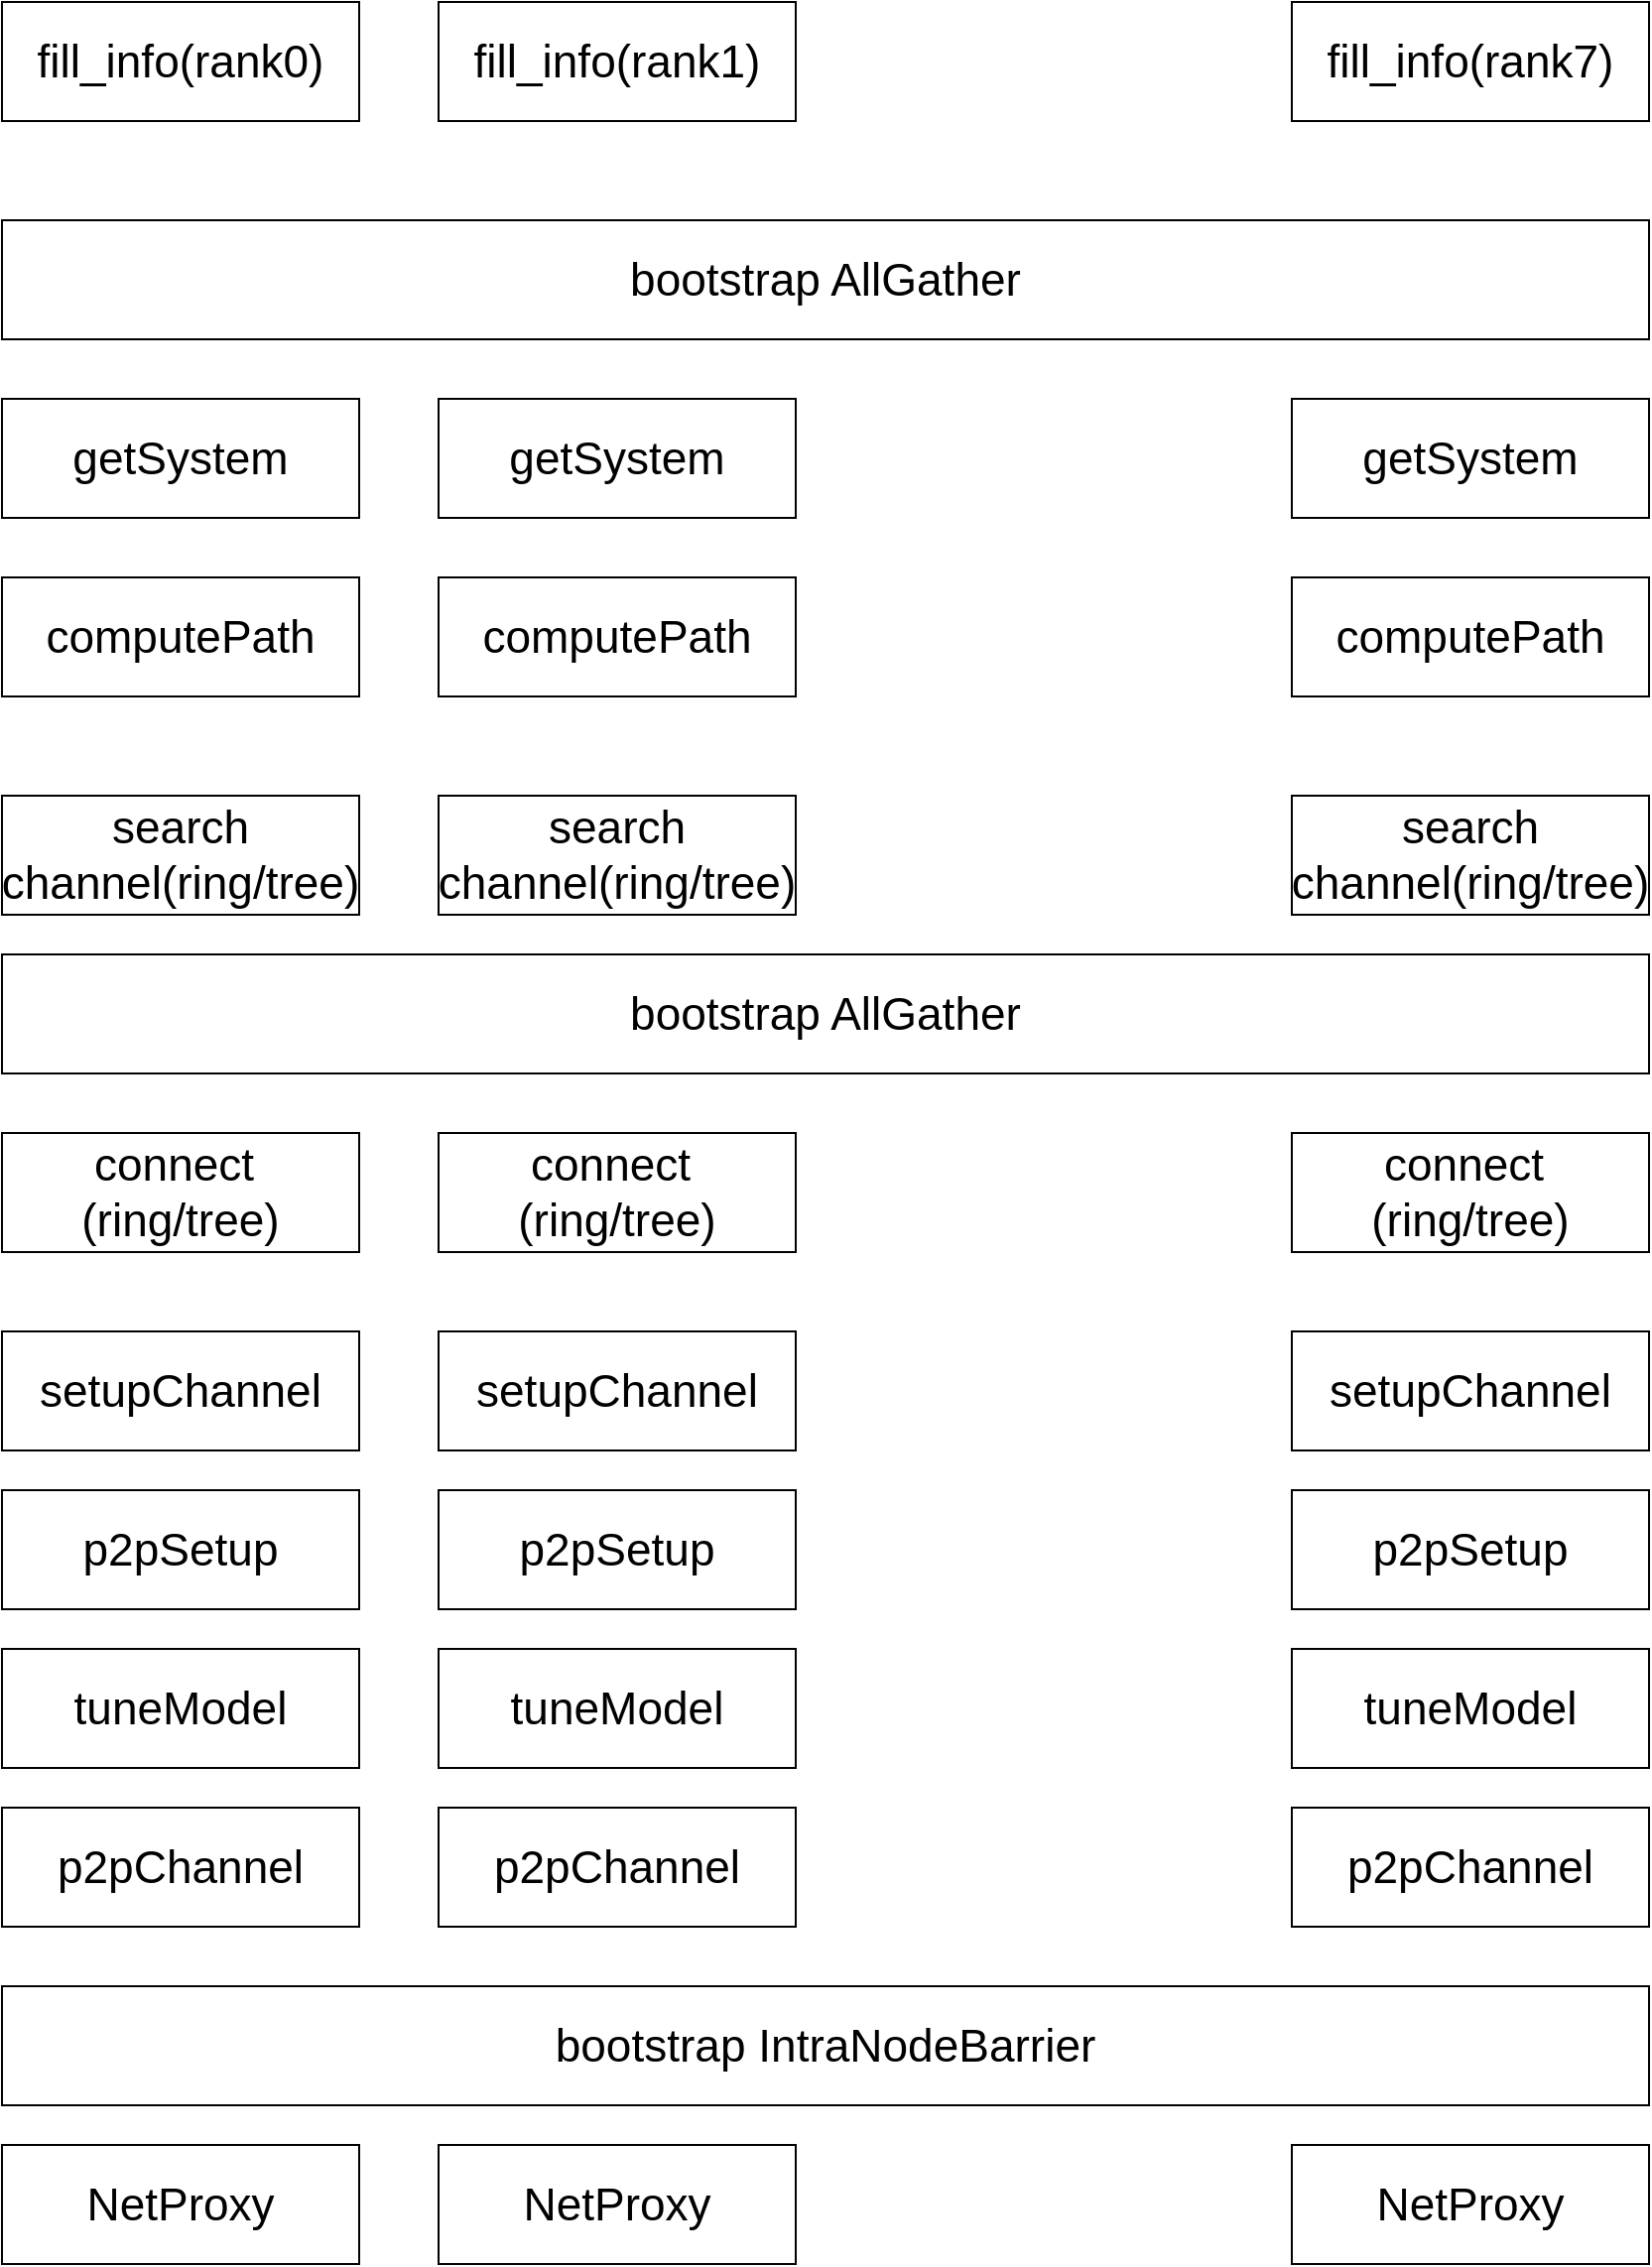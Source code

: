 <mxfile version="14.6.13" type="device" pages="4"><diagram id="1ticRM3B7OFIJvr2GjGo" name="Page-1"><mxGraphModel dx="981" dy="661" grid="1" gridSize="10" guides="1" tooltips="1" connect="1" arrows="1" fold="1" page="1" pageScale="1" pageWidth="1100" pageHeight="850" math="0" shadow="0"><root><mxCell id="0"/><mxCell id="1" parent="0"/><mxCell id="X6x5E_vGGilgROoRy9Y1-2" value="&lt;font style=&quot;font-size: 23px&quot;&gt;fill_info(rank0)&lt;/font&gt;" style="rounded=0;whiteSpace=wrap;html=1;" parent="1" vertex="1"><mxGeometry x="80" y="140" width="180" height="60" as="geometry"/></mxCell><mxCell id="X6x5E_vGGilgROoRy9Y1-4" value="&lt;font style=&quot;font-size: 23px&quot;&gt;fill_info(rank1)&lt;/font&gt;" style="rounded=0;whiteSpace=wrap;html=1;" parent="1" vertex="1"><mxGeometry x="300" y="140" width="180" height="60" as="geometry"/></mxCell><mxCell id="X6x5E_vGGilgROoRy9Y1-5" value="&lt;font style=&quot;font-size: 23px&quot;&gt;fill_info(rank7)&lt;/font&gt;" style="rounded=0;whiteSpace=wrap;html=1;" parent="1" vertex="1"><mxGeometry x="730" y="140" width="180" height="60" as="geometry"/></mxCell><mxCell id="X6x5E_vGGilgROoRy9Y1-7" value="&lt;font style=&quot;font-size: 23px&quot;&gt;bootstrap AllGather&lt;/font&gt;" style="rounded=0;whiteSpace=wrap;html=1;" parent="1" vertex="1"><mxGeometry x="80" y="250" width="830" height="60" as="geometry"/></mxCell><mxCell id="X6x5E_vGGilgROoRy9Y1-8" value="&lt;font style=&quot;font-size: 23px&quot;&gt;getSystem&lt;/font&gt;" style="rounded=0;whiteSpace=wrap;html=1;" parent="1" vertex="1"><mxGeometry x="80" y="340" width="180" height="60" as="geometry"/></mxCell><mxCell id="X6x5E_vGGilgROoRy9Y1-9" value="&lt;font style=&quot;font-size: 23px&quot;&gt;getSystem&lt;/font&gt;" style="rounded=0;whiteSpace=wrap;html=1;" parent="1" vertex="1"><mxGeometry x="300" y="340" width="180" height="60" as="geometry"/></mxCell><mxCell id="X6x5E_vGGilgROoRy9Y1-10" value="&lt;font style=&quot;font-size: 23px&quot;&gt;getSystem&lt;/font&gt;" style="rounded=0;whiteSpace=wrap;html=1;" parent="1" vertex="1"><mxGeometry x="730" y="340" width="180" height="60" as="geometry"/></mxCell><mxCell id="X6x5E_vGGilgROoRy9Y1-11" value="&lt;span style=&quot;font-size: 23px&quot;&gt;computePath&lt;/span&gt;" style="rounded=0;whiteSpace=wrap;html=1;" parent="1" vertex="1"><mxGeometry x="80" y="430" width="180" height="60" as="geometry"/></mxCell><mxCell id="X6x5E_vGGilgROoRy9Y1-12" value="&lt;span style=&quot;font-size: 23px&quot;&gt;computePath&lt;/span&gt;" style="rounded=0;whiteSpace=wrap;html=1;" parent="1" vertex="1"><mxGeometry x="300" y="430" width="180" height="60" as="geometry"/></mxCell><mxCell id="X6x5E_vGGilgROoRy9Y1-13" value="&lt;span style=&quot;font-size: 23px&quot;&gt;computePath&lt;/span&gt;" style="rounded=0;whiteSpace=wrap;html=1;" parent="1" vertex="1"><mxGeometry x="730" y="430" width="180" height="60" as="geometry"/></mxCell><mxCell id="X6x5E_vGGilgROoRy9Y1-14" value="&lt;span style=&quot;font-size: 23px&quot;&gt;search channel(ring/tree)&lt;/span&gt;" style="rounded=0;whiteSpace=wrap;html=1;" parent="1" vertex="1"><mxGeometry x="80" y="540" width="180" height="60" as="geometry"/></mxCell><mxCell id="X6x5E_vGGilgROoRy9Y1-15" value="&lt;span style=&quot;font-size: 23px&quot;&gt;search channel(ring/tree)&lt;/span&gt;" style="rounded=0;whiteSpace=wrap;html=1;" parent="1" vertex="1"><mxGeometry x="300" y="540" width="180" height="60" as="geometry"/></mxCell><mxCell id="X6x5E_vGGilgROoRy9Y1-16" value="&lt;span style=&quot;font-size: 23px&quot;&gt;search channel(ring/tree)&lt;/span&gt;" style="rounded=0;whiteSpace=wrap;html=1;" parent="1" vertex="1"><mxGeometry x="730" y="540" width="180" height="60" as="geometry"/></mxCell><mxCell id="X6x5E_vGGilgROoRy9Y1-17" value="&lt;font style=&quot;font-size: 23px&quot;&gt;bootstrap AllGather&lt;/font&gt;" style="rounded=0;whiteSpace=wrap;html=1;" parent="1" vertex="1"><mxGeometry x="80" y="620" width="830" height="60" as="geometry"/></mxCell><mxCell id="X6x5E_vGGilgROoRy9Y1-18" value="&lt;span style=&quot;font-size: 23px&quot;&gt;connect&amp;nbsp;&lt;br&gt;(ring/tree)&lt;br&gt;&lt;/span&gt;" style="rounded=0;whiteSpace=wrap;html=1;" parent="1" vertex="1"><mxGeometry x="80" y="710" width="180" height="60" as="geometry"/></mxCell><mxCell id="X6x5E_vGGilgROoRy9Y1-19" value="&lt;span style=&quot;font-size: 23px&quot;&gt;connect&amp;nbsp;&lt;br&gt;(ring/tree)&lt;br&gt;&lt;/span&gt;" style="rounded=0;whiteSpace=wrap;html=1;" parent="1" vertex="1"><mxGeometry x="300" y="710" width="180" height="60" as="geometry"/></mxCell><mxCell id="X6x5E_vGGilgROoRy9Y1-20" value="&lt;span style=&quot;font-size: 23px&quot;&gt;connect&amp;nbsp;&lt;br&gt;(ring/tree)&lt;br&gt;&lt;/span&gt;" style="rounded=0;whiteSpace=wrap;html=1;" parent="1" vertex="1"><mxGeometry x="730" y="710" width="180" height="60" as="geometry"/></mxCell><mxCell id="X6x5E_vGGilgROoRy9Y1-21" value="&lt;span style=&quot;font-size: 23px&quot;&gt;setupChannel&lt;br&gt;&lt;/span&gt;" style="rounded=0;whiteSpace=wrap;html=1;" parent="1" vertex="1"><mxGeometry x="80" y="810" width="180" height="60" as="geometry"/></mxCell><mxCell id="X6x5E_vGGilgROoRy9Y1-22" value="&lt;span style=&quot;font-size: 23px&quot;&gt;setupChannel&lt;br&gt;&lt;/span&gt;" style="rounded=0;whiteSpace=wrap;html=1;" parent="1" vertex="1"><mxGeometry x="300" y="810" width="180" height="60" as="geometry"/></mxCell><mxCell id="X6x5E_vGGilgROoRy9Y1-23" value="&lt;span style=&quot;font-size: 23px&quot;&gt;setupChannel&lt;br&gt;&lt;/span&gt;" style="rounded=0;whiteSpace=wrap;html=1;" parent="1" vertex="1"><mxGeometry x="730" y="810" width="180" height="60" as="geometry"/></mxCell><mxCell id="X6x5E_vGGilgROoRy9Y1-24" value="&lt;span style=&quot;font-size: 23px&quot;&gt;p2pSetup&lt;br&gt;&lt;/span&gt;" style="rounded=0;whiteSpace=wrap;html=1;" parent="1" vertex="1"><mxGeometry x="80" y="890" width="180" height="60" as="geometry"/></mxCell><mxCell id="X6x5E_vGGilgROoRy9Y1-25" value="&lt;span style=&quot;font-size: 23px&quot;&gt;p2pSetup&lt;br&gt;&lt;/span&gt;" style="rounded=0;whiteSpace=wrap;html=1;" parent="1" vertex="1"><mxGeometry x="300" y="890" width="180" height="60" as="geometry"/></mxCell><mxCell id="X6x5E_vGGilgROoRy9Y1-26" value="&lt;span style=&quot;font-size: 23px&quot;&gt;p2pSetup&lt;br&gt;&lt;/span&gt;" style="rounded=0;whiteSpace=wrap;html=1;" parent="1" vertex="1"><mxGeometry x="730" y="890" width="180" height="60" as="geometry"/></mxCell><mxCell id="X6x5E_vGGilgROoRy9Y1-27" value="&lt;span style=&quot;font-size: 23px&quot;&gt;tuneModel&lt;br&gt;&lt;/span&gt;" style="rounded=0;whiteSpace=wrap;html=1;" parent="1" vertex="1"><mxGeometry x="80" y="970" width="180" height="60" as="geometry"/></mxCell><mxCell id="X6x5E_vGGilgROoRy9Y1-28" value="&lt;span style=&quot;font-size: 23px&quot;&gt;p2pChannel&lt;br&gt;&lt;/span&gt;" style="rounded=0;whiteSpace=wrap;html=1;" parent="1" vertex="1"><mxGeometry x="80" y="1050" width="180" height="60" as="geometry"/></mxCell><mxCell id="X6x5E_vGGilgROoRy9Y1-31" value="&lt;font style=&quot;font-size: 23px&quot;&gt;bootstrap IntraNodeBarrier&lt;/font&gt;" style="rounded=0;whiteSpace=wrap;html=1;" parent="1" vertex="1"><mxGeometry x="80" y="1140" width="830" height="60" as="geometry"/></mxCell><mxCell id="X6x5E_vGGilgROoRy9Y1-33" value="&lt;span style=&quot;font-size: 23px&quot;&gt;NetProxy&lt;br&gt;&lt;/span&gt;" style="rounded=0;whiteSpace=wrap;html=1;" parent="1" vertex="1"><mxGeometry x="80" y="1220" width="180" height="60" as="geometry"/></mxCell><mxCell id="X6x5E_vGGilgROoRy9Y1-34" value="&lt;span style=&quot;font-size: 23px&quot;&gt;tuneModel&lt;br&gt;&lt;/span&gt;" style="rounded=0;whiteSpace=wrap;html=1;" parent="1" vertex="1"><mxGeometry x="300" y="970" width="180" height="60" as="geometry"/></mxCell><mxCell id="X6x5E_vGGilgROoRy9Y1-35" value="&lt;span style=&quot;font-size: 23px&quot;&gt;p2pChannel&lt;br&gt;&lt;/span&gt;" style="rounded=0;whiteSpace=wrap;html=1;" parent="1" vertex="1"><mxGeometry x="300" y="1050" width="180" height="60" as="geometry"/></mxCell><mxCell id="X6x5E_vGGilgROoRy9Y1-36" value="&lt;span style=&quot;font-size: 23px&quot;&gt;tuneModel&lt;br&gt;&lt;/span&gt;" style="rounded=0;whiteSpace=wrap;html=1;" parent="1" vertex="1"><mxGeometry x="730" y="970" width="180" height="60" as="geometry"/></mxCell><mxCell id="X6x5E_vGGilgROoRy9Y1-37" value="&lt;span style=&quot;font-size: 23px&quot;&gt;p2pChannel&lt;br&gt;&lt;/span&gt;" style="rounded=0;whiteSpace=wrap;html=1;" parent="1" vertex="1"><mxGeometry x="730" y="1050" width="180" height="60" as="geometry"/></mxCell><mxCell id="X6x5E_vGGilgROoRy9Y1-38" value="&lt;span style=&quot;font-size: 23px&quot;&gt;NetProxy&lt;br&gt;&lt;/span&gt;" style="rounded=0;whiteSpace=wrap;html=1;" parent="1" vertex="1"><mxGeometry x="300" y="1220" width="180" height="60" as="geometry"/></mxCell><mxCell id="X6x5E_vGGilgROoRy9Y1-39" value="&lt;span style=&quot;font-size: 23px&quot;&gt;NetProxy&lt;br&gt;&lt;/span&gt;" style="rounded=0;whiteSpace=wrap;html=1;" parent="1" vertex="1"><mxGeometry x="730" y="1220" width="180" height="60" as="geometry"/></mxCell></root></mxGraphModel></diagram><diagram id="fv2QctCBF4TSo4-z77op" name="Page-2"><mxGraphModel dx="981" dy="661" grid="1" gridSize="10" guides="1" tooltips="1" connect="1" arrows="1" fold="1" page="1" pageScale="1" pageWidth="1100" pageHeight="850" math="0" shadow="0"><root><mxCell id="ZoypTH-I_nvSRI5yfhia-0"/><mxCell id="ZoypTH-I_nvSRI5yfhia-1" parent="ZoypTH-I_nvSRI5yfhia-0"/><mxCell id="ZoypTH-I_nvSRI5yfhia-2" value="" style="rounded=0;whiteSpace=wrap;html=1;fillColor=#f8cecc;strokeColor=#b85450;" parent="ZoypTH-I_nvSRI5yfhia-1" vertex="1"><mxGeometry x="130" y="230" width="120" height="60" as="geometry"/></mxCell><mxCell id="ZoypTH-I_nvSRI5yfhia-3" value="" style="rounded=0;whiteSpace=wrap;html=1;" parent="ZoypTH-I_nvSRI5yfhia-1" vertex="1"><mxGeometry x="130" y="290" width="120" height="60" as="geometry"/></mxCell><mxCell id="ZoypTH-I_nvSRI5yfhia-4" value="" style="rounded=0;whiteSpace=wrap;html=1;" parent="ZoypTH-I_nvSRI5yfhia-1" vertex="1"><mxGeometry x="130" y="350" width="120" height="60" as="geometry"/></mxCell><mxCell id="ZoypTH-I_nvSRI5yfhia-5" value="" style="rounded=0;whiteSpace=wrap;html=1;fillColor=#d5e8d4;strokeColor=#82b366;" parent="ZoypTH-I_nvSRI5yfhia-1" vertex="1"><mxGeometry x="130" y="410" width="120" height="60" as="geometry"/></mxCell><mxCell id="ZoypTH-I_nvSRI5yfhia-6" value="" style="rounded=0;whiteSpace=wrap;html=1;" parent="ZoypTH-I_nvSRI5yfhia-1" vertex="1"><mxGeometry x="330" y="230" width="120" height="60" as="geometry"/></mxCell><mxCell id="ZoypTH-I_nvSRI5yfhia-7" value="" style="rounded=0;whiteSpace=wrap;html=1;" parent="ZoypTH-I_nvSRI5yfhia-1" vertex="1"><mxGeometry x="330" y="290" width="120" height="60" as="geometry"/></mxCell><mxCell id="ZoypTH-I_nvSRI5yfhia-8" value="" style="rounded=0;whiteSpace=wrap;html=1;fillColor=#d5e8d4;strokeColor=#82b366;" parent="ZoypTH-I_nvSRI5yfhia-1" vertex="1"><mxGeometry x="330" y="350" width="120" height="60" as="geometry"/></mxCell><mxCell id="ZoypTH-I_nvSRI5yfhia-9" value="" style="rounded=0;whiteSpace=wrap;html=1;fillColor=#f8cecc;strokeColor=#b85450;" parent="ZoypTH-I_nvSRI5yfhia-1" vertex="1"><mxGeometry x="330" y="410" width="120" height="60" as="geometry"/></mxCell><mxCell id="ZoypTH-I_nvSRI5yfhia-10" value="" style="rounded=0;whiteSpace=wrap;html=1;" parent="ZoypTH-I_nvSRI5yfhia-1" vertex="1"><mxGeometry x="530" y="230" width="120" height="60" as="geometry"/></mxCell><mxCell id="ZoypTH-I_nvSRI5yfhia-11" value="" style="rounded=0;whiteSpace=wrap;html=1;fillColor=#d5e8d4;strokeColor=#82b366;" parent="ZoypTH-I_nvSRI5yfhia-1" vertex="1"><mxGeometry x="530" y="290" width="120" height="60" as="geometry"/></mxCell><mxCell id="ZoypTH-I_nvSRI5yfhia-12" value="" style="rounded=0;whiteSpace=wrap;html=1;fillColor=#f8cecc;strokeColor=#b85450;" parent="ZoypTH-I_nvSRI5yfhia-1" vertex="1"><mxGeometry x="530" y="350" width="120" height="60" as="geometry"/></mxCell><mxCell id="ZoypTH-I_nvSRI5yfhia-13" value="" style="rounded=0;whiteSpace=wrap;html=1;" parent="ZoypTH-I_nvSRI5yfhia-1" vertex="1"><mxGeometry x="530" y="410" width="120" height="60" as="geometry"/></mxCell><mxCell id="ZoypTH-I_nvSRI5yfhia-26" style="edgeStyle=orthogonalEdgeStyle;rounded=0;orthogonalLoop=1;jettySize=auto;html=1;entryX=0;entryY=0.5;entryDx=0;entryDy=0;strokeWidth=4;exitX=1;exitY=0.5;exitDx=0;exitDy=0;fillColor=#d5e8d4;strokeColor=#82b366;" parent="ZoypTH-I_nvSRI5yfhia-1" source="ZoypTH-I_nvSRI5yfhia-14" target="ZoypTH-I_nvSRI5yfhia-2" edge="1"><mxGeometry relative="1" as="geometry"><Array as="points"><mxPoint x="900" y="260"/><mxPoint x="900" y="140"/><mxPoint x="60" y="140"/><mxPoint x="60" y="260"/></Array></mxGeometry></mxCell><mxCell id="ZoypTH-I_nvSRI5yfhia-14" value="" style="rounded=0;whiteSpace=wrap;html=1;fillColor=#d5e8d4;strokeColor=#82b366;" parent="ZoypTH-I_nvSRI5yfhia-1" vertex="1"><mxGeometry x="730" y="230" width="120" height="60" as="geometry"/></mxCell><mxCell id="ZoypTH-I_nvSRI5yfhia-15" value="" style="rounded=0;whiteSpace=wrap;html=1;fillColor=#f8cecc;strokeColor=#b85450;" parent="ZoypTH-I_nvSRI5yfhia-1" vertex="1"><mxGeometry x="730" y="290" width="120" height="60" as="geometry"/></mxCell><mxCell id="ZoypTH-I_nvSRI5yfhia-16" value="" style="rounded=0;whiteSpace=wrap;html=1;" parent="ZoypTH-I_nvSRI5yfhia-1" vertex="1"><mxGeometry x="730" y="350" width="120" height="60" as="geometry"/></mxCell><mxCell id="ZoypTH-I_nvSRI5yfhia-17" value="" style="rounded=0;whiteSpace=wrap;html=1;" parent="ZoypTH-I_nvSRI5yfhia-1" vertex="1"><mxGeometry x="730" y="410" width="120" height="60" as="geometry"/></mxCell><mxCell id="ZoypTH-I_nvSRI5yfhia-19" value="" style="endArrow=classic;html=1;fillColor=#d5e8d4;strokeColor=#82b366;strokeWidth=4;entryX=0;entryY=0.5;entryDx=0;entryDy=0;" parent="ZoypTH-I_nvSRI5yfhia-1" target="ZoypTH-I_nvSRI5yfhia-9" edge="1"><mxGeometry width="50" height="50" relative="1" as="geometry"><mxPoint x="250" y="439.58" as="sourcePoint"/><mxPoint x="320" y="439.58" as="targetPoint"/></mxGeometry></mxCell><mxCell id="ZoypTH-I_nvSRI5yfhia-21" value="" style="endArrow=classic;html=1;fillColor=#d5e8d4;strokeColor=#82b366;strokeWidth=4;entryX=0;entryY=0.5;entryDx=0;entryDy=0;" parent="ZoypTH-I_nvSRI5yfhia-1" edge="1"><mxGeometry width="50" height="50" relative="1" as="geometry"><mxPoint x="450" y="379.58" as="sourcePoint"/><mxPoint x="530" y="380" as="targetPoint"/></mxGeometry></mxCell><mxCell id="ZoypTH-I_nvSRI5yfhia-22" value="" style="endArrow=classic;html=1;fillColor=#d5e8d4;strokeColor=#82b366;strokeWidth=4;entryX=0;entryY=0.5;entryDx=0;entryDy=0;" parent="ZoypTH-I_nvSRI5yfhia-1" edge="1"><mxGeometry width="50" height="50" relative="1" as="geometry"><mxPoint x="650" y="319.79" as="sourcePoint"/><mxPoint x="730" y="320.21" as="targetPoint"/></mxGeometry></mxCell><mxCell id="ZoypTH-I_nvSRI5yfhia-28" value="&lt;span style=&quot;font-size: 18px&quot;&gt;send to rank1&lt;/span&gt;" style="rounded=0;whiteSpace=wrap;html=1;" parent="ZoypTH-I_nvSRI5yfhia-1" vertex="1"><mxGeometry x="140" y="550" width="120" height="60" as="geometry"/></mxCell><mxCell id="ZoypTH-I_nvSRI5yfhia-29" value="" style="endArrow=classic;html=1;strokeWidth=4;fillColor=#f8cecc;strokeColor=#b85450;" parent="ZoypTH-I_nvSRI5yfhia-1" edge="1"><mxGeometry width="50" height="50" relative="1" as="geometry"><mxPoint x="140" y="530" as="sourcePoint"/><mxPoint x="840" y="530" as="targetPoint"/></mxGeometry></mxCell><mxCell id="ZoypTH-I_nvSRI5yfhia-30" value="&lt;font style=&quot;font-size: 19px&quot;&gt;GPU0&lt;/font&gt;" style="text;html=1;strokeColor=none;fillColor=none;align=center;verticalAlign=middle;whiteSpace=wrap;rounded=0;" parent="ZoypTH-I_nvSRI5yfhia-1" vertex="1"><mxGeometry x="60" y="570" width="40" height="20" as="geometry"/></mxCell><mxCell id="ZoypTH-I_nvSRI5yfhia-33" value="&lt;span style=&quot;font-size: 18px&quot;&gt;send to rank2&lt;/span&gt;" style="rounded=0;whiteSpace=wrap;html=1;" parent="ZoypTH-I_nvSRI5yfhia-1" vertex="1"><mxGeometry x="140" y="640" width="120" height="60" as="geometry"/></mxCell><mxCell id="ZoypTH-I_nvSRI5yfhia-34" value="&lt;font style=&quot;font-size: 19px&quot;&gt;GPU1&lt;/font&gt;" style="text;html=1;strokeColor=none;fillColor=none;align=center;verticalAlign=middle;whiteSpace=wrap;rounded=0;" parent="ZoypTH-I_nvSRI5yfhia-1" vertex="1"><mxGeometry x="60" y="670" width="40" height="20" as="geometry"/></mxCell><mxCell id="ZoypTH-I_nvSRI5yfhia-35" value="&lt;span style=&quot;font-size: 18px&quot;&gt;send to rank3&lt;/span&gt;" style="rounded=0;whiteSpace=wrap;html=1;" parent="ZoypTH-I_nvSRI5yfhia-1" vertex="1"><mxGeometry x="140" y="730" width="120" height="60" as="geometry"/></mxCell><mxCell id="ZoypTH-I_nvSRI5yfhia-36" value="&lt;font style=&quot;font-size: 19px&quot;&gt;GPU2&lt;/font&gt;" style="text;html=1;strokeColor=none;fillColor=none;align=center;verticalAlign=middle;whiteSpace=wrap;rounded=0;" parent="ZoypTH-I_nvSRI5yfhia-1" vertex="1"><mxGeometry x="60" y="750" width="40" height="20" as="geometry"/></mxCell><mxCell id="ZoypTH-I_nvSRI5yfhia-37" value="&lt;span style=&quot;font-size: 18px&quot;&gt;send to rank0&lt;/span&gt;" style="rounded=0;whiteSpace=wrap;html=1;" parent="ZoypTH-I_nvSRI5yfhia-1" vertex="1"><mxGeometry x="140" y="820" width="120" height="60" as="geometry"/></mxCell><mxCell id="ZoypTH-I_nvSRI5yfhia-38" value="&lt;font style=&quot;font-size: 19px&quot;&gt;GPU3&lt;/font&gt;" style="text;html=1;strokeColor=none;fillColor=none;align=center;verticalAlign=middle;whiteSpace=wrap;rounded=0;" parent="ZoypTH-I_nvSRI5yfhia-1" vertex="1"><mxGeometry x="60" y="840" width="40" height="20" as="geometry"/></mxCell><mxCell id="ZoypTH-I_nvSRI5yfhia-40" value="&lt;span style=&quot;font-size: 18px&quot;&gt;recv from rank3&lt;/span&gt;" style="rounded=0;whiteSpace=wrap;html=1;" parent="ZoypTH-I_nvSRI5yfhia-1" vertex="1"><mxGeometry x="320" y="550" width="120" height="60" as="geometry"/></mxCell><mxCell id="aRgyP4mpE97Im-Q73uLs-0" value="" style="whiteSpace=wrap;html=1;aspect=fixed;fillColor=#f8cecc;strokeColor=#b85450;" parent="ZoypTH-I_nvSRI5yfhia-1" vertex="1"><mxGeometry x="190" y="950" width="60" height="60" as="geometry"/></mxCell><mxCell id="aRgyP4mpE97Im-Q73uLs-2" value="&lt;font style=&quot;font-size: 19px&quot;&gt;CommBuffer&lt;/font&gt;" style="text;html=1;strokeColor=none;fillColor=none;align=center;verticalAlign=middle;whiteSpace=wrap;rounded=0;" parent="ZoypTH-I_nvSRI5yfhia-1" vertex="1"><mxGeometry x="30" y="970" width="120" height="20" as="geometry"/></mxCell><mxCell id="aRgyP4mpE97Im-Q73uLs-3" value="" style="whiteSpace=wrap;html=1;aspect=fixed;fillColor=#f8cecc;strokeColor=#b85450;" parent="ZoypTH-I_nvSRI5yfhia-1" vertex="1"><mxGeometry x="250" y="950" width="60" height="60" as="geometry"/></mxCell><mxCell id="aRgyP4mpE97Im-Q73uLs-4" value="" style="whiteSpace=wrap;html=1;aspect=fixed;fillColor=#f8cecc;strokeColor=#b85450;" parent="ZoypTH-I_nvSRI5yfhia-1" vertex="1"><mxGeometry x="310" y="950" width="60" height="60" as="geometry"/></mxCell><mxCell id="aRgyP4mpE97Im-Q73uLs-5" value="" style="whiteSpace=wrap;html=1;aspect=fixed;fillColor=#f8cecc;strokeColor=#b85450;" parent="ZoypTH-I_nvSRI5yfhia-1" vertex="1"><mxGeometry x="370" y="950" width="60" height="60" as="geometry"/></mxCell><mxCell id="aRgyP4mpE97Im-Q73uLs-6" value="" style="whiteSpace=wrap;html=1;aspect=fixed;" parent="ZoypTH-I_nvSRI5yfhia-1" vertex="1"><mxGeometry x="430" y="950" width="60" height="60" as="geometry"/></mxCell><mxCell id="aRgyP4mpE97Im-Q73uLs-7" value="" style="whiteSpace=wrap;html=1;aspect=fixed;" parent="ZoypTH-I_nvSRI5yfhia-1" vertex="1"><mxGeometry x="490" y="950" width="60" height="60" as="geometry"/></mxCell><mxCell id="aRgyP4mpE97Im-Q73uLs-8" value="" style="whiteSpace=wrap;html=1;aspect=fixed;" parent="ZoypTH-I_nvSRI5yfhia-1" vertex="1"><mxGeometry x="550" y="950" width="60" height="60" as="geometry"/></mxCell><mxCell id="aRgyP4mpE97Im-Q73uLs-9" value="" style="whiteSpace=wrap;html=1;aspect=fixed;" parent="ZoypTH-I_nvSRI5yfhia-1" vertex="1"><mxGeometry x="610" y="950" width="60" height="60" as="geometry"/></mxCell><mxCell id="aRgyP4mpE97Im-Q73uLs-10" value="&lt;font style=&quot;font-size: 19px&quot;&gt;NCCL_STEPS = 8&lt;/font&gt;" style="text;html=1;strokeColor=none;fillColor=none;align=center;verticalAlign=middle;whiteSpace=wrap;rounded=0;" parent="ZoypTH-I_nvSRI5yfhia-1" vertex="1"><mxGeometry x="350" y="920" width="170" height="20" as="geometry"/></mxCell><mxCell id="aRgyP4mpE97Im-Q73uLs-11" value="&lt;div style=&quot;color: rgb(171 , 178 , 191) ; background-color: rgb(40 , 44 , 52) ; font-family: &amp;#34;comic mono&amp;#34; , &amp;#34;consolas&amp;#34; , &amp;#34;courier new&amp;#34; , monospace ; font-weight: normal ; font-size: 18px ; line-height: 126%&quot;&gt;&lt;div&gt;&lt;span style=&quot;color: #abb2bf&quot;&gt;&amp;nbsp; &lt;/span&gt;&lt;span style=&quot;color: #d55fde&quot;&gt;const&lt;/span&gt;&lt;span style=&quot;color: #abb2bf&quot;&gt; &lt;/span&gt;&lt;span style=&quot;color: #d55fde&quot;&gt;int&lt;/span&gt;&lt;span style=&quot;color: #abb2bf&quot;&gt; &lt;/span&gt;&lt;span style=&quot;color: #ef596f&quot;&gt;tid&lt;/span&gt;&lt;span style=&quot;color: #abb2bf&quot;&gt; &lt;/span&gt;&lt;span style=&quot;color: #d55fde&quot;&gt;=&lt;/span&gt;&lt;span style=&quot;color: #abb2bf&quot;&gt; &lt;/span&gt;&lt;span style=&quot;color: #e5c07b&quot;&gt;threadIdx&lt;/span&gt;&lt;span style=&quot;color: #abb2bf&quot;&gt;.&lt;/span&gt;&lt;span style=&quot;color: #ef596f&quot;&gt;x&lt;/span&gt;&lt;span style=&quot;color: #abb2bf&quot;&gt;;&lt;/span&gt;&lt;/div&gt;&lt;div&gt;&lt;span style=&quot;color: #abb2bf&quot;&gt;&amp;nbsp; &lt;/span&gt;&lt;span style=&quot;color: #d55fde&quot;&gt;const&lt;/span&gt;&lt;span style=&quot;color: #abb2bf&quot;&gt; &lt;/span&gt;&lt;span style=&quot;color: #d55fde&quot;&gt;int&lt;/span&gt;&lt;span style=&quot;color: #abb2bf&quot;&gt; &lt;/span&gt;&lt;span style=&quot;color: #ef596f&quot;&gt;nthreads&lt;/span&gt;&lt;span style=&quot;color: #abb2bf&quot;&gt; &lt;/span&gt;&lt;span style=&quot;color: #d55fde&quot;&gt;=&lt;/span&gt;&lt;span style=&quot;color: #abb2bf&quot;&gt; &lt;/span&gt;&lt;span style=&quot;color: #ef596f&quot;&gt;args&lt;/span&gt;&lt;span style=&quot;color: #abb2bf&quot;&gt;-&amp;gt;&lt;/span&gt;&lt;span style=&quot;color: #ef596f&quot;&gt;nThreads&lt;/span&gt;&lt;span style=&quot;color: #abb2bf&quot;&gt;;&lt;/span&gt;&lt;/div&gt;&lt;div&gt;&lt;span style=&quot;color: #abb2bf&quot;&gt;&amp;nbsp; &lt;/span&gt;&lt;span style=&quot;color: #d55fde&quot;&gt;const&lt;/span&gt;&lt;span style=&quot;color: #abb2bf&quot;&gt; &lt;/span&gt;&lt;span style=&quot;color: #d55fde&quot;&gt;int&lt;/span&gt;&lt;span style=&quot;color: #abb2bf&quot;&gt; &lt;/span&gt;&lt;span style=&quot;color: #ef596f&quot;&gt;bid&lt;/span&gt;&lt;span style=&quot;color: #abb2bf&quot;&gt; &lt;/span&gt;&lt;span style=&quot;color: #d55fde&quot;&gt;=&lt;/span&gt;&lt;span style=&quot;color: #abb2bf&quot;&gt; &lt;/span&gt;&lt;span style=&quot;color: #ef596f&quot;&gt;args&lt;/span&gt;&lt;span style=&quot;color: #abb2bf&quot;&gt;-&amp;gt;&lt;/span&gt;&lt;span style=&quot;color: #ef596f&quot;&gt;coll&lt;/span&gt;&lt;span style=&quot;color: #abb2bf&quot;&gt;.&lt;/span&gt;&lt;span style=&quot;color: #ef596f&quot;&gt;bid&lt;/span&gt;&lt;span style=&quot;color: #abb2bf&quot;&gt;;&lt;/span&gt;&lt;/div&gt;&lt;div&gt;&lt;span style=&quot;color: #abb2bf&quot;&gt;&amp;nbsp; &lt;/span&gt;&lt;span style=&quot;color: #d55fde&quot;&gt;const&lt;/span&gt;&lt;span style=&quot;color: #abb2bf&quot;&gt; &lt;/span&gt;&lt;span style=&quot;color: #d55fde&quot;&gt;int&lt;/span&gt;&lt;span style=&quot;color: #abb2bf&quot;&gt; &lt;/span&gt;&lt;span style=&quot;color: #ef596f&quot;&gt;nChannels&lt;/span&gt;&lt;span style=&quot;color: #abb2bf&quot;&gt; &lt;/span&gt;&lt;span style=&quot;color: #d55fde&quot;&gt;=&lt;/span&gt;&lt;span style=&quot;color: #abb2bf&quot;&gt; &lt;/span&gt;&lt;span style=&quot;color: #ef596f&quot;&gt;args&lt;/span&gt;&lt;span style=&quot;color: #abb2bf&quot;&gt;-&amp;gt;&lt;/span&gt;&lt;span style=&quot;color: #ef596f&quot;&gt;coll&lt;/span&gt;&lt;span style=&quot;color: #abb2bf&quot;&gt;.&lt;/span&gt;&lt;span style=&quot;color: #ef596f&quot;&gt;nChannels&lt;/span&gt;&lt;span style=&quot;color: #abb2bf&quot;&gt;;&lt;/span&gt;&lt;/div&gt;&lt;div&gt;&lt;span style=&quot;color: #abb2bf&quot;&gt;&amp;nbsp; &lt;/span&gt;&lt;span style=&quot;color: #e5c07b&quot;&gt;ncclRing&lt;/span&gt;&lt;span style=&quot;color: #2bbac5&quot;&gt;*&lt;/span&gt;&lt;span style=&quot;color: #abb2bf&quot;&gt; &lt;/span&gt;&lt;span style=&quot;color: #ef596f&quot;&gt;ring&lt;/span&gt;&lt;span style=&quot;color: #abb2bf&quot;&gt; &lt;/span&gt;&lt;span style=&quot;color: #d55fde&quot;&gt;=&lt;/span&gt;&lt;span style=&quot;color: #abb2bf&quot;&gt; &lt;/span&gt;&lt;span style=&quot;color: #2bbac5&quot;&gt;&amp;amp;&lt;/span&gt;&lt;span style=&quot;color: #e5c07b&quot;&gt;ncclShmem&lt;/span&gt;&lt;span style=&quot;color: #abb2bf&quot;&gt;.&lt;/span&gt;&lt;span style=&quot;color: #e5c07b&quot;&gt;channel&lt;/span&gt;&lt;span style=&quot;color: #abb2bf&quot;&gt;.&lt;/span&gt;&lt;span style=&quot;color: #ef596f&quot;&gt;ring&lt;/span&gt;&lt;span style=&quot;color: #abb2bf&quot;&gt;;&lt;/span&gt;&lt;/div&gt;&lt;div&gt;&lt;span style=&quot;color: #abb2bf&quot;&gt;&amp;nbsp; &lt;/span&gt;&lt;span style=&quot;color: #d55fde&quot;&gt;int&lt;/span&gt;&lt;span style=&quot;color: #abb2bf&quot;&gt; &lt;/span&gt;&lt;span style=&quot;color: #ef596f&quot;&gt;ringIx&lt;/span&gt;&lt;span style=&quot;color: #abb2bf&quot;&gt; &lt;/span&gt;&lt;span style=&quot;color: #d55fde&quot;&gt;=&lt;/span&gt;&lt;span style=&quot;color: #abb2bf&quot;&gt; &lt;/span&gt;&lt;span style=&quot;color: #ef596f&quot;&gt;ring&lt;/span&gt;&lt;span style=&quot;color: #abb2bf&quot;&gt;-&amp;gt;&lt;/span&gt;&lt;span style=&quot;color: #ef596f&quot;&gt;index&lt;/span&gt;&lt;span style=&quot;color: #abb2bf&quot;&gt;;&lt;/span&gt;&lt;/div&gt;&lt;div&gt;&lt;span style=&quot;color: #abb2bf&quot;&gt;&amp;nbsp; &lt;/span&gt;&lt;span style=&quot;color: #d55fde&quot;&gt;const&lt;/span&gt;&lt;span style=&quot;color: #abb2bf&quot;&gt; &lt;/span&gt;&lt;span style=&quot;color: #e5c07b&quot;&gt;ssize_t&lt;/span&gt;&lt;span style=&quot;color: #abb2bf&quot;&gt; &lt;/span&gt;&lt;span style=&quot;color: #ef596f&quot;&gt;chunkSize&lt;/span&gt;&lt;span style=&quot;color: #abb2bf&quot;&gt; &lt;/span&gt;&lt;span style=&quot;color: #d55fde&quot;&gt;=&lt;/span&gt;&lt;/div&gt;&lt;div&gt;&lt;span style=&quot;color: #abb2bf&quot;&gt;&amp;nbsp; &amp;nbsp; &amp;nbsp; &lt;/span&gt;&lt;span style=&quot;color: #d55fde&quot;&gt;int&lt;/span&gt;&lt;span style=&quot;color: #abb2bf&quot;&gt;(&lt;/span&gt;&lt;span style=&quot;color: #e5c07b&quot;&gt;Proto&lt;/span&gt;&lt;span style=&quot;color: #abb2bf&quot;&gt;::&lt;/span&gt;&lt;span style=&quot;color: #61afef&quot;&gt;calcBytePerStep&lt;/span&gt;&lt;span style=&quot;color: #abb2bf&quot;&gt;() &lt;/span&gt;&lt;span style=&quot;color: #2bbac5&quot;&gt;/&lt;/span&gt;&lt;span style=&quot;color: #abb2bf&quot;&gt; &lt;/span&gt;&lt;span style=&quot;color: #d55fde&quot;&gt;sizeof&lt;/span&gt;&lt;span style=&quot;color: #abb2bf&quot;&gt;(&lt;/span&gt;&lt;span style=&quot;color: #e5c07b&quot;&gt;T&lt;/span&gt;&lt;span style=&quot;color: #abb2bf&quot;&gt;) &lt;/span&gt;&lt;span style=&quot;color: #2bbac5&quot;&gt;*&lt;/span&gt;&lt;/div&gt;&lt;div&gt;&lt;span style=&quot;color: #abb2bf&quot;&gt;&amp;nbsp; &amp;nbsp; &amp;nbsp; &amp;nbsp; &amp;nbsp; (&lt;/span&gt;&lt;span style=&quot;color: #e5c07b&quot;&gt;Proto&lt;/span&gt;&lt;span style=&quot;color: #abb2bf&quot;&gt;::Id &lt;/span&gt;&lt;span style=&quot;color: #d55fde&quot;&gt;==&lt;/span&gt;&lt;span style=&quot;color: #abb2bf&quot;&gt; &lt;/span&gt;&lt;span style=&quot;color: #61afef&quot;&gt;NCCL_PROTO_SIMPLE&lt;/span&gt;&lt;span style=&quot;color: #abb2bf&quot;&gt; &lt;/span&gt;&lt;span style=&quot;color: #d55fde&quot;&gt;?&lt;/span&gt;&lt;span style=&quot;color: #abb2bf&quot;&gt; &lt;/span&gt;&lt;span style=&quot;color: #61afef&quot;&gt;ALLREDUCE_CHUNKSTEPS&lt;/span&gt;&lt;span style=&quot;color: #abb2bf&quot;&gt; &lt;/span&gt;&lt;span style=&quot;color: #d55fde&quot;&gt;:&lt;/span&gt;&lt;span style=&quot;color: #abb2bf&quot;&gt; &lt;/span&gt;&lt;span style=&quot;color: #d19a66&quot;&gt;1&lt;/span&gt;&lt;span style=&quot;color: #abb2bf&quot;&gt;));&lt;/span&gt;&lt;/div&gt;&lt;div&gt;&lt;span style=&quot;color: #abb2bf&quot;&gt;&amp;nbsp; &lt;/span&gt;&lt;span style=&quot;color: #d55fde&quot;&gt;const&lt;/span&gt;&lt;span style=&quot;color: #abb2bf&quot;&gt; &lt;/span&gt;&lt;span style=&quot;color: #d55fde&quot;&gt;int&lt;/span&gt;&lt;span style=&quot;color: #abb2bf&quot;&gt; &lt;/span&gt;&lt;span style=&quot;color: #ef596f&quot;&gt;nranks&lt;/span&gt;&lt;span style=&quot;color: #abb2bf&quot;&gt; &lt;/span&gt;&lt;span style=&quot;color: #d55fde&quot;&gt;=&lt;/span&gt;&lt;span style=&quot;color: #abb2bf&quot;&gt; &lt;/span&gt;&lt;span style=&quot;color: #e5c07b&quot;&gt;ncclShmem&lt;/span&gt;&lt;span style=&quot;color: #abb2bf&quot;&gt;.&lt;/span&gt;&lt;span style=&quot;color: #e5c07b&quot;&gt;comm&lt;/span&gt;&lt;span style=&quot;color: #abb2bf&quot;&gt;.&lt;/span&gt;&lt;span style=&quot;color: #ef596f&quot;&gt;nRanks&lt;/span&gt;&lt;span style=&quot;color: #abb2bf&quot;&gt;;&lt;/span&gt;&lt;/div&gt;&lt;div&gt;&lt;span style=&quot;color: #abb2bf&quot;&gt;&amp;nbsp; &lt;/span&gt;&lt;span style=&quot;color: #d55fde&quot;&gt;const&lt;/span&gt;&lt;span style=&quot;color: #abb2bf&quot;&gt; &lt;/span&gt;&lt;span style=&quot;color: #e5c07b&quot;&gt;ssize_t&lt;/span&gt;&lt;span style=&quot;color: #abb2bf&quot;&gt; &lt;/span&gt;&lt;span style=&quot;color: #ef596f&quot;&gt;loopSize&lt;/span&gt;&lt;span style=&quot;color: #abb2bf&quot;&gt; &lt;/span&gt;&lt;span style=&quot;color: #d55fde&quot;&gt;=&lt;/span&gt;&lt;span style=&quot;color: #abb2bf&quot;&gt; &lt;/span&gt;&lt;span style=&quot;color: #ef596f&quot;&gt;nChannels&lt;/span&gt;&lt;span style=&quot;color: #abb2bf&quot;&gt; &lt;/span&gt;&lt;span style=&quot;color: #2bbac5&quot;&gt;*&lt;/span&gt;&lt;span style=&quot;color: #abb2bf&quot;&gt; &lt;/span&gt;&lt;span style=&quot;color: #ef596f&quot;&gt;nranks&lt;/span&gt;&lt;span style=&quot;color: #abb2bf&quot;&gt; &lt;/span&gt;&lt;span style=&quot;color: #2bbac5&quot;&gt;*&lt;/span&gt;&lt;span style=&quot;color: #abb2bf&quot;&gt; &lt;/span&gt;&lt;span style=&quot;color: #ef596f&quot;&gt;chunkSize&lt;/span&gt;&lt;span style=&quot;color: #abb2bf&quot;&gt;;&lt;/span&gt;&lt;/div&gt;&lt;div&gt;&lt;span style=&quot;color: #abb2bf&quot;&gt;&amp;nbsp; &lt;/span&gt;&lt;span style=&quot;color: #d55fde&quot;&gt;const&lt;/span&gt;&lt;span style=&quot;color: #abb2bf&quot;&gt; &lt;/span&gt;&lt;span style=&quot;color: #e5c07b&quot;&gt;ssize_t&lt;/span&gt;&lt;span style=&quot;color: #abb2bf&quot;&gt; &lt;/span&gt;&lt;span style=&quot;color: #ef596f&quot;&gt;size&lt;/span&gt;&lt;span style=&quot;color: #abb2bf&quot;&gt; &lt;/span&gt;&lt;span style=&quot;color: #d55fde&quot;&gt;=&lt;/span&gt;&lt;span style=&quot;color: #abb2bf&quot;&gt; &lt;/span&gt;&lt;span style=&quot;color: #ef596f&quot;&gt;args&lt;/span&gt;&lt;span style=&quot;color: #abb2bf&quot;&gt;-&amp;gt;&lt;/span&gt;&lt;span style=&quot;color: #ef596f&quot;&gt;coll&lt;/span&gt;&lt;span style=&quot;color: #abb2bf&quot;&gt;.&lt;/span&gt;&lt;span style=&quot;color: #ef596f&quot;&gt;count&lt;/span&gt;&lt;span style=&quot;color: #abb2bf&quot;&gt;;&lt;/span&gt;&lt;/div&gt;&lt;/div&gt;" style="text;whiteSpace=wrap;html=1;" parent="ZoypTH-I_nvSRI5yfhia-1" vertex="1"><mxGeometry x="300" y="630" width="800" height="290" as="geometry"/></mxCell><mxCell id="aRgyP4mpE97Im-Q73uLs-21" value="&lt;span style=&quot;font-size: 19px&quot;&gt;Rank0&lt;/span&gt;" style="text;html=1;strokeColor=none;fillColor=none;align=center;verticalAlign=middle;whiteSpace=wrap;rounded=0;" parent="ZoypTH-I_nvSRI5yfhia-1" vertex="1"><mxGeometry x="160" y="1190" width="40" height="20" as="geometry"/></mxCell><mxCell id="aRgyP4mpE97Im-Q73uLs-24" value="" style="shape=curlyBracket;whiteSpace=wrap;html=1;rounded=1;size=0.5;strokeWidth=3;" parent="ZoypTH-I_nvSRI5yfhia-1" vertex="1"><mxGeometry x="60" y="1230" width="40" height="340" as="geometry"/></mxCell><mxCell id="aRgyP4mpE97Im-Q73uLs-25" value="&lt;span style=&quot;font-size: 19px&quot;&gt;size&lt;/span&gt;" style="text;html=1;strokeColor=none;fillColor=none;align=center;verticalAlign=middle;whiteSpace=wrap;rounded=0;" parent="ZoypTH-I_nvSRI5yfhia-1" vertex="1"><mxGeometry x="20" y="1390" width="40" height="20" as="geometry"/></mxCell><mxCell id="aRgyP4mpE97Im-Q73uLs-26" value="" style="shape=curlyBracket;whiteSpace=wrap;html=1;rounded=1;size=0.5;strokeWidth=3;rotation=-90;" parent="ZoypTH-I_nvSRI5yfhia-1" vertex="1"><mxGeometry x="290" y="920" width="40" height="240" as="geometry"/></mxCell><mxCell id="aRgyP4mpE97Im-Q73uLs-27" value="&lt;span style=&quot;font-size: 19px&quot;&gt;chunkSize&lt;/span&gt;" style="text;html=1;strokeColor=none;fillColor=none;align=center;verticalAlign=middle;whiteSpace=wrap;rounded=0;" parent="ZoypTH-I_nvSRI5yfhia-1" vertex="1"><mxGeometry x="290" y="1060" width="40" height="20" as="geometry"/></mxCell><mxCell id="aRgyP4mpE97Im-Q73uLs-29" value="&lt;div style=&quot;color: rgb(171 , 178 , 191) ; background-color: rgb(40 , 44 , 52) ; font-family: &amp;#34;comic mono&amp;#34; , &amp;#34;consolas&amp;#34; , &amp;#34;courier new&amp;#34; , monospace ; font-weight: normal ; font-size: 16px ; line-height: 146%&quot;&gt;&lt;div style=&quot;font-family: &amp;#34;comic mono&amp;#34; , &amp;#34;consolas&amp;#34; , &amp;#34;courier new&amp;#34; , monospace ; line-height: 129%&quot;&gt;&lt;div style=&quot;font-family: &amp;#34;comic mono&amp;#34; , &amp;#34;consolas&amp;#34; , &amp;#34;courier new&amp;#34; , monospace ; font-size: 14px ; line-height: 19px&quot;&gt;&lt;div&gt;&amp;nbsp; &amp;nbsp; &lt;span style=&quot;color: #d55fde&quot;&gt;auto&lt;/span&gt; &lt;span style=&quot;color: #ef596f&quot;&gt;calcOffset&lt;/span&gt; &lt;span style=&quot;color: #d55fde&quot;&gt;=&lt;/span&gt; [&lt;span style=&quot;color: #2bbac5&quot;&gt;&amp;amp;&lt;/span&gt;] &lt;span style=&quot;color: #61afef&quot;&gt;__device__&lt;/span&gt;(&lt;span style=&quot;color: #d55fde&quot;&gt;int&lt;/span&gt; &lt;span style=&quot;color: #ef596f&quot;&gt;chunk&lt;/span&gt;) -&amp;gt; &lt;span style=&quot;color: #e5c07b&quot;&gt;ssize_t&lt;/span&gt; {&lt;/div&gt;&lt;div&gt;&amp;nbsp; &amp;nbsp; &amp;nbsp; &lt;span style=&quot;color: #d55fde&quot;&gt;if&lt;/span&gt; (&lt;span style=&quot;color: #e5c07b&quot;&gt;Proto&lt;/span&gt;::Id &lt;span style=&quot;color: #d55fde&quot;&gt;==&lt;/span&gt; &lt;span style=&quot;color: #61afef&quot;&gt;NCCL_PROTO_SIMPLE&lt;/span&gt;)&lt;/div&gt;&lt;div&gt;&amp;nbsp; &amp;nbsp; &amp;nbsp; &amp;nbsp; &lt;span style=&quot;color: #d55fde&quot;&gt;return&lt;/span&gt; &lt;span style=&quot;color: #ef596f&quot;&gt;gridOffset&lt;/span&gt; &lt;span style=&quot;color: #2bbac5&quot;&gt;+&lt;/span&gt; &lt;span style=&quot;color: #ef596f&quot;&gt;bid&lt;/span&gt; &lt;span style=&quot;color: #2bbac5&quot;&gt;*&lt;/span&gt; &lt;span style=&quot;color: #ef596f&quot;&gt;nranks&lt;/span&gt; &lt;span style=&quot;color: #2bbac5&quot;&gt;*&lt;/span&gt; &lt;span style=&quot;color: #ef596f&quot;&gt;realChunkSize&lt;/span&gt; &lt;span style=&quot;color: #2bbac5&quot;&gt;+&lt;/span&gt;&lt;/div&gt;&lt;div&gt;&amp;nbsp; &amp;nbsp; &amp;nbsp; &amp;nbsp; &amp;nbsp; &amp;nbsp; &lt;span style=&quot;color: #ef596f&quot;&gt;chunk&lt;/span&gt; &lt;span style=&quot;color: #2bbac5&quot;&gt;*&lt;/span&gt; &lt;span style=&quot;color: #ef596f&quot;&gt;realChunkSize&lt;/span&gt;;&lt;/div&gt;&lt;div&gt;&amp;nbsp; &amp;nbsp; &amp;nbsp; &lt;span style=&quot;color: #d55fde&quot;&gt;else&lt;/span&gt;&lt;/div&gt;&lt;div&gt;&amp;nbsp; &amp;nbsp; &amp;nbsp; &amp;nbsp; &lt;span style=&quot;color: #d55fde&quot;&gt;return&lt;/span&gt; &lt;span style=&quot;color: #ef596f&quot;&gt;gridOffset&lt;/span&gt; &lt;span style=&quot;color: #2bbac5&quot;&gt;+&lt;/span&gt; (&lt;span style=&quot;color: #ef596f&quot;&gt;chunk&lt;/span&gt; &lt;span style=&quot;color: #2bbac5&quot;&gt;*&lt;/span&gt; &lt;span style=&quot;color: #ef596f&quot;&gt;nChannels&lt;/span&gt; &lt;span style=&quot;color: #2bbac5&quot;&gt;+&lt;/span&gt; &lt;span style=&quot;color: #ef596f&quot;&gt;bid&lt;/span&gt;) &lt;span style=&quot;color: #2bbac5&quot;&gt;*&lt;/span&gt; &lt;span style=&quot;color: #ef596f&quot;&gt;realChunkSize&lt;/span&gt;;&lt;/div&gt;&lt;div&gt;&amp;nbsp; &amp;nbsp; };&lt;/div&gt;&lt;div&gt;&amp;nbsp; &amp;nbsp; &lt;span style=&quot;color: #d55fde&quot;&gt;auto&lt;/span&gt; &lt;span style=&quot;color: #ef596f&quot;&gt;modRanks&lt;/span&gt; &lt;span style=&quot;color: #d55fde&quot;&gt;=&lt;/span&gt; [&lt;span style=&quot;color: #2bbac5&quot;&gt;&amp;amp;&lt;/span&gt;] &lt;span style=&quot;color: #61afef&quot;&gt;__device__&lt;/span&gt;(&lt;span style=&quot;color: #d55fde&quot;&gt;int&lt;/span&gt; &lt;span style=&quot;color: #ef596f&quot;&gt;r&lt;/span&gt;) -&amp;gt; &lt;span style=&quot;color: #d55fde&quot;&gt;int&lt;/span&gt; {&lt;/div&gt;&lt;div&gt;&amp;nbsp; &amp;nbsp; &amp;nbsp; &lt;span style=&quot;color: #d55fde&quot;&gt;return&lt;/span&gt; &lt;span style=&quot;color: #ef596f&quot;&gt;r&lt;/span&gt; &lt;span style=&quot;color: #2bbac5&quot;&gt;-&lt;/span&gt; (&lt;span style=&quot;color: #ef596f&quot;&gt;r&lt;/span&gt; &lt;span style=&quot;color: #d55fde&quot;&gt;&amp;gt;=&lt;/span&gt; &lt;span style=&quot;color: #ef596f&quot;&gt;nranks&lt;/span&gt; &lt;span style=&quot;color: #d55fde&quot;&gt;?&lt;/span&gt; &lt;span style=&quot;color: #ef596f&quot;&gt;nranks&lt;/span&gt; &lt;span style=&quot;color: #d55fde&quot;&gt;:&lt;/span&gt; &lt;span style=&quot;color: #d19a66&quot;&gt;0&lt;/span&gt;);&lt;/div&gt;&lt;div&gt;&amp;nbsp; &amp;nbsp; };&lt;/div&gt;&lt;br&gt;&lt;div&gt;&amp;nbsp; &amp;nbsp; &lt;span style=&quot;color: #e5c07b&quot;&gt;ssize_t&lt;/span&gt; &lt;span style=&quot;color: #ef596f&quot;&gt;offset&lt;/span&gt;;&lt;/div&gt;&lt;div&gt;&amp;nbsp; &amp;nbsp; &lt;span style=&quot;color: #d55fde&quot;&gt;int&lt;/span&gt; &lt;span style=&quot;color: #ef596f&quot;&gt;nelem&lt;/span&gt;;&lt;/div&gt;&lt;div&gt;&amp;nbsp; &amp;nbsp; &lt;span style=&quot;color: #d55fde&quot;&gt;int&lt;/span&gt; &lt;span style=&quot;color: #ef596f&quot;&gt;chunk&lt;/span&gt;;&lt;/div&gt;&lt;br&gt;&lt;div&gt;&lt;span style=&quot;color: #7f848e&quot;&gt;&amp;nbsp; &amp;nbsp; // step 0: push data to next GPU&lt;/span&gt;&lt;/div&gt;&lt;div&gt;&amp;nbsp; &amp;nbsp; &lt;span style=&quot;color: #ef596f&quot;&gt;chunk&lt;/span&gt; &lt;span style=&quot;color: #d55fde&quot;&gt;=&lt;/span&gt; &lt;span style=&quot;color: #ef596f&quot;&gt;modRanks&lt;/span&gt;(&lt;span style=&quot;color: #ef596f&quot;&gt;ringIx&lt;/span&gt; &lt;span style=&quot;color: #2bbac5&quot;&gt;+&lt;/span&gt; &lt;span style=&quot;color: #ef596f&quot;&gt;nranks&lt;/span&gt; &lt;span style=&quot;color: #2bbac5&quot;&gt;-&lt;/span&gt; &lt;span style=&quot;color: #d19a66&quot;&gt;1&lt;/span&gt;);&lt;/div&gt;&lt;div&gt;&amp;nbsp; &amp;nbsp; &lt;span style=&quot;color: #ef596f&quot;&gt;offset&lt;/span&gt; &lt;span style=&quot;color: #d55fde&quot;&gt;=&lt;/span&gt; &lt;span style=&quot;color: #ef596f&quot;&gt;calcOffset&lt;/span&gt;(&lt;span style=&quot;color: #ef596f&quot;&gt;chunk&lt;/span&gt;);&lt;/div&gt;&lt;div&gt;&amp;nbsp; &amp;nbsp; &lt;span style=&quot;color: #ef596f&quot;&gt;nelem&lt;/span&gt; &lt;span style=&quot;color: #d55fde&quot;&gt;=&lt;/span&gt; &lt;span style=&quot;color: #61afef&quot;&gt;min&lt;/span&gt;(&lt;span style=&quot;color: #ef596f&quot;&gt;realChunkSize&lt;/span&gt;, &lt;span style=&quot;color: #ef596f&quot;&gt;size&lt;/span&gt; &lt;span style=&quot;color: #2bbac5&quot;&gt;-&lt;/span&gt; &lt;span style=&quot;color: #ef596f&quot;&gt;offset&lt;/span&gt;);&lt;/div&gt;&lt;div&gt;&amp;nbsp; &amp;nbsp; &lt;span style=&quot;color: #ef596f&quot;&gt;prims&lt;/span&gt;.&lt;span style=&quot;color: #61afef&quot;&gt;send&lt;/span&gt;(&lt;span style=&quot;color: #ef596f&quot;&gt;offset&lt;/span&gt;, &lt;span style=&quot;color: #ef596f&quot;&gt;nelem&lt;/span&gt;);&lt;/div&gt;&lt;br&gt;&lt;div&gt;&lt;span style=&quot;color: #7f848e&quot;&gt;&amp;nbsp; &amp;nbsp; // k-2 steps: reduce and copy to next GPU&lt;/span&gt;&lt;/div&gt;&lt;div&gt;&amp;nbsp; &amp;nbsp; &lt;span style=&quot;color: #d55fde&quot;&gt;for&lt;/span&gt; (&lt;span style=&quot;color: #d55fde&quot;&gt;int&lt;/span&gt; &lt;span style=&quot;color: #ef596f&quot;&gt;j&lt;/span&gt; &lt;span style=&quot;color: #d55fde&quot;&gt;=&lt;/span&gt; &lt;span style=&quot;color: #d19a66&quot;&gt;2&lt;/span&gt;; &lt;span style=&quot;color: #ef596f&quot;&gt;j&lt;/span&gt; &lt;span style=&quot;color: #d55fde&quot;&gt;&amp;lt;&lt;/span&gt; &lt;span style=&quot;color: #ef596f&quot;&gt;nranks&lt;/span&gt;; &lt;span style=&quot;color: #d55fde&quot;&gt;++&lt;/span&gt;&lt;span style=&quot;color: #ef596f&quot;&gt;j&lt;/span&gt;) {&lt;/div&gt;&lt;div&gt;&amp;nbsp; &amp;nbsp; &amp;nbsp; &lt;span style=&quot;color: #ef596f&quot;&gt;chunk&lt;/span&gt; &lt;span style=&quot;color: #d55fde&quot;&gt;=&lt;/span&gt; &lt;span style=&quot;color: #ef596f&quot;&gt;modRanks&lt;/span&gt;(&lt;span style=&quot;color: #ef596f&quot;&gt;ringIx&lt;/span&gt; &lt;span style=&quot;color: #2bbac5&quot;&gt;+&lt;/span&gt; &lt;span style=&quot;color: #ef596f&quot;&gt;nranks&lt;/span&gt; &lt;span style=&quot;color: #2bbac5&quot;&gt;-&lt;/span&gt; &lt;span style=&quot;color: #ef596f&quot;&gt;j&lt;/span&gt;);&lt;/div&gt;&lt;div&gt;&amp;nbsp; &amp;nbsp; &amp;nbsp; &lt;span style=&quot;color: #ef596f&quot;&gt;offset&lt;/span&gt; &lt;span style=&quot;color: #d55fde&quot;&gt;=&lt;/span&gt; &lt;span style=&quot;color: #ef596f&quot;&gt;calcOffset&lt;/span&gt;(&lt;span style=&quot;color: #ef596f&quot;&gt;chunk&lt;/span&gt;);&lt;/div&gt;&lt;div&gt;&amp;nbsp; &amp;nbsp; &amp;nbsp; &lt;span style=&quot;color: #ef596f&quot;&gt;nelem&lt;/span&gt; &lt;span style=&quot;color: #d55fde&quot;&gt;=&lt;/span&gt; &lt;span style=&quot;color: #61afef&quot;&gt;min&lt;/span&gt;(&lt;span style=&quot;color: #ef596f&quot;&gt;realChunkSize&lt;/span&gt;, &lt;span style=&quot;color: #ef596f&quot;&gt;size&lt;/span&gt; &lt;span style=&quot;color: #2bbac5&quot;&gt;-&lt;/span&gt; &lt;span style=&quot;color: #ef596f&quot;&gt;offset&lt;/span&gt;);&lt;/div&gt;&lt;div&gt;&amp;nbsp; &amp;nbsp; &amp;nbsp; &lt;span style=&quot;color: #ef596f&quot;&gt;prims&lt;/span&gt;.&lt;span style=&quot;color: #61afef&quot;&gt;recvReduceSend&lt;/span&gt;(&lt;span style=&quot;color: #ef596f&quot;&gt;offset&lt;/span&gt;, &lt;span style=&quot;color: #ef596f&quot;&gt;nelem&lt;/span&gt;);&lt;/div&gt;&lt;div&gt;&amp;nbsp; &amp;nbsp; }&lt;/div&gt;&lt;/div&gt;&lt;/div&gt;&lt;/div&gt;" style="text;whiteSpace=wrap;html=1;" parent="ZoypTH-I_nvSRI5yfhia-1" vertex="1"><mxGeometry x="820" y="1180" width="610" height="580" as="geometry"/></mxCell><mxCell id="aRgyP4mpE97Im-Q73uLs-32" value="" style="shape=table;html=1;whiteSpace=wrap;startSize=0;container=1;collapsible=0;childLayout=tableLayout;strokeWidth=3;fontSize=20;" parent="ZoypTH-I_nvSRI5yfhia-1" vertex="1"><mxGeometry x="90" y="1690" width="300" height="150" as="geometry"/></mxCell><mxCell id="aRgyP4mpE97Im-Q73uLs-33" value="" style="shape=partialRectangle;html=1;whiteSpace=wrap;collapsible=0;dropTarget=0;pointerEvents=0;fillColor=none;top=0;left=0;bottom=0;right=0;points=[[0,0.5],[1,0.5]];portConstraint=eastwest;fontSize=20;" parent="aRgyP4mpE97Im-Q73uLs-32" vertex="1"><mxGeometry width="300" height="50" as="geometry"/></mxCell><mxCell id="aRgyP4mpE97Im-Q73uLs-34" value="&lt;font style=&quot;font-size: 20px;&quot;&gt;ringIx&lt;/font&gt;" style="shape=partialRectangle;html=1;whiteSpace=wrap;connectable=0;fillColor=none;top=0;left=0;bottom=0;right=0;overflow=hidden;fontSize=20;" parent="aRgyP4mpE97Im-Q73uLs-33" vertex="1"><mxGeometry width="100" height="50" as="geometry"/></mxCell><mxCell id="aRgyP4mpE97Im-Q73uLs-35" value="send&lt;br&gt;chunk" style="shape=partialRectangle;html=1;whiteSpace=wrap;connectable=0;fillColor=none;top=0;left=0;bottom=0;right=0;overflow=hidden;fontSize=20;" parent="aRgyP4mpE97Im-Q73uLs-33" vertex="1"><mxGeometry x="100" width="100" height="50" as="geometry"/></mxCell><mxCell id="aRgyP4mpE97Im-Q73uLs-36" value="offset" style="shape=partialRectangle;html=1;whiteSpace=wrap;connectable=0;fillColor=none;top=0;left=0;bottom=0;right=0;overflow=hidden;fontSize=20;" parent="aRgyP4mpE97Im-Q73uLs-33" vertex="1"><mxGeometry x="200" width="100" height="50" as="geometry"/></mxCell><mxCell id="aRgyP4mpE97Im-Q73uLs-37" value="" style="shape=partialRectangle;html=1;whiteSpace=wrap;collapsible=0;dropTarget=0;pointerEvents=0;fillColor=none;top=0;left=0;bottom=0;right=0;points=[[0,0.5],[1,0.5]];portConstraint=eastwest;fontSize=20;" parent="aRgyP4mpE97Im-Q73uLs-32" vertex="1"><mxGeometry y="50" width="300" height="50" as="geometry"/></mxCell><mxCell id="aRgyP4mpE97Im-Q73uLs-38" value="0+3" style="shape=partialRectangle;html=1;whiteSpace=wrap;connectable=0;fillColor=none;top=0;left=0;bottom=0;right=0;overflow=hidden;fontSize=20;" parent="aRgyP4mpE97Im-Q73uLs-37" vertex="1"><mxGeometry width="100" height="50" as="geometry"/></mxCell><mxCell id="aRgyP4mpE97Im-Q73uLs-39" value="3" style="shape=partialRectangle;html=1;whiteSpace=wrap;connectable=0;fillColor=none;top=0;left=0;bottom=0;right=0;overflow=hidden;fontSize=20;" parent="aRgyP4mpE97Im-Q73uLs-37" vertex="1"><mxGeometry x="100" width="100" height="50" as="geometry"/></mxCell><mxCell id="aRgyP4mpE97Im-Q73uLs-40" value="offset+3" style="shape=partialRectangle;html=1;whiteSpace=wrap;connectable=0;fillColor=none;top=0;left=0;bottom=0;right=0;overflow=hidden;fontSize=20;" parent="aRgyP4mpE97Im-Q73uLs-37" vertex="1"><mxGeometry x="200" width="100" height="50" as="geometry"/></mxCell><mxCell id="aRgyP4mpE97Im-Q73uLs-41" value="" style="shape=partialRectangle;html=1;whiteSpace=wrap;collapsible=0;dropTarget=0;pointerEvents=0;fillColor=none;top=0;left=0;bottom=0;right=0;points=[[0,0.5],[1,0.5]];portConstraint=eastwest;fontSize=20;" parent="aRgyP4mpE97Im-Q73uLs-32" vertex="1"><mxGeometry y="100" width="300" height="50" as="geometry"/></mxCell><mxCell id="aRgyP4mpE97Im-Q73uLs-42" value="1+3" style="shape=partialRectangle;html=1;whiteSpace=wrap;connectable=0;fillColor=none;top=0;left=0;bottom=0;right=0;overflow=hidden;fontSize=20;" parent="aRgyP4mpE97Im-Q73uLs-41" vertex="1"><mxGeometry width="100" height="50" as="geometry"/></mxCell><mxCell id="aRgyP4mpE97Im-Q73uLs-43" value="0" style="shape=partialRectangle;html=1;whiteSpace=wrap;connectable=0;fillColor=none;top=0;left=0;bottom=0;right=0;overflow=hidden;fontSize=20;" parent="aRgyP4mpE97Im-Q73uLs-41" vertex="1"><mxGeometry x="100" width="100" height="50" as="geometry"/></mxCell><mxCell id="aRgyP4mpE97Im-Q73uLs-44" value="&lt;span&gt;offset+0&lt;/span&gt;" style="shape=partialRectangle;html=1;whiteSpace=wrap;connectable=0;fillColor=none;top=0;left=0;bottom=0;right=0;overflow=hidden;fontSize=20;" parent="aRgyP4mpE97Im-Q73uLs-41" vertex="1"><mxGeometry x="200" width="100" height="50" as="geometry"/></mxCell><mxCell id="aRgyP4mpE97Im-Q73uLs-75" value="" style="shape=table;html=1;whiteSpace=wrap;startSize=0;container=1;collapsible=0;childLayout=tableLayout;strokeWidth=3;fontSize=20;" parent="ZoypTH-I_nvSRI5yfhia-1" vertex="1"><mxGeometry x="90" y="1840" width="300" height="150" as="geometry"/></mxCell><mxCell id="aRgyP4mpE97Im-Q73uLs-76" value="" style="shape=partialRectangle;html=1;whiteSpace=wrap;collapsible=0;dropTarget=0;pointerEvents=0;fillColor=none;top=0;left=0;bottom=0;right=0;points=[[0,0.5],[1,0.5]];portConstraint=eastwest;fontSize=20;" parent="aRgyP4mpE97Im-Q73uLs-75" vertex="1"><mxGeometry width="300" height="50" as="geometry"/></mxCell><mxCell id="aRgyP4mpE97Im-Q73uLs-77" value="&lt;font style=&quot;font-size: 20px&quot;&gt;2+3&lt;/font&gt;" style="shape=partialRectangle;html=1;whiteSpace=wrap;connectable=0;fillColor=none;top=0;left=0;bottom=0;right=0;overflow=hidden;fontSize=20;" parent="aRgyP4mpE97Im-Q73uLs-76" vertex="1"><mxGeometry width="100" height="50" as="geometry"/></mxCell><mxCell id="aRgyP4mpE97Im-Q73uLs-78" value="1" style="shape=partialRectangle;html=1;whiteSpace=wrap;connectable=0;fillColor=none;top=0;left=0;bottom=0;right=0;overflow=hidden;fontSize=20;" parent="aRgyP4mpE97Im-Q73uLs-76" vertex="1"><mxGeometry x="100" width="100" height="50" as="geometry"/></mxCell><mxCell id="aRgyP4mpE97Im-Q73uLs-79" value="&lt;span&gt;offset+1&lt;/span&gt;" style="shape=partialRectangle;html=1;whiteSpace=wrap;connectable=0;fillColor=none;top=0;left=0;bottom=0;right=0;overflow=hidden;fontSize=20;" parent="aRgyP4mpE97Im-Q73uLs-76" vertex="1"><mxGeometry x="200" width="100" height="50" as="geometry"/></mxCell><mxCell id="aRgyP4mpE97Im-Q73uLs-80" value="" style="shape=partialRectangle;html=1;whiteSpace=wrap;collapsible=0;dropTarget=0;pointerEvents=0;fillColor=none;top=0;left=0;bottom=0;right=0;points=[[0,0.5],[1,0.5]];portConstraint=eastwest;fontSize=20;" parent="aRgyP4mpE97Im-Q73uLs-75" vertex="1"><mxGeometry y="50" width="300" height="50" as="geometry"/></mxCell><mxCell id="aRgyP4mpE97Im-Q73uLs-81" value="3+3" style="shape=partialRectangle;html=1;whiteSpace=wrap;connectable=0;fillColor=none;top=0;left=0;bottom=0;right=0;overflow=hidden;fontSize=20;" parent="aRgyP4mpE97Im-Q73uLs-80" vertex="1"><mxGeometry width="100" height="50" as="geometry"/></mxCell><mxCell id="aRgyP4mpE97Im-Q73uLs-82" value="2" style="shape=partialRectangle;html=1;whiteSpace=wrap;connectable=0;fillColor=none;top=0;left=0;bottom=0;right=0;overflow=hidden;fontSize=20;" parent="aRgyP4mpE97Im-Q73uLs-80" vertex="1"><mxGeometry x="100" width="100" height="50" as="geometry"/></mxCell><mxCell id="aRgyP4mpE97Im-Q73uLs-83" value="&lt;span&gt;offset+2&lt;/span&gt;" style="shape=partialRectangle;html=1;whiteSpace=wrap;connectable=0;fillColor=none;top=0;left=0;bottom=0;right=0;overflow=hidden;fontSize=20;" parent="aRgyP4mpE97Im-Q73uLs-80" vertex="1"><mxGeometry x="200" width="100" height="50" as="geometry"/></mxCell><mxCell id="aRgyP4mpE97Im-Q73uLs-84" value="" style="shape=partialRectangle;html=1;whiteSpace=wrap;collapsible=0;dropTarget=0;pointerEvents=0;fillColor=none;top=0;left=0;bottom=0;right=0;points=[[0,0.5],[1,0.5]];portConstraint=eastwest;fontSize=20;" parent="aRgyP4mpE97Im-Q73uLs-75" vertex="1"><mxGeometry y="100" width="300" height="50" as="geometry"/></mxCell><mxCell id="aRgyP4mpE97Im-Q73uLs-85" value="" style="shape=partialRectangle;html=1;whiteSpace=wrap;connectable=0;fillColor=none;top=0;left=0;bottom=0;right=0;overflow=hidden;fontSize=20;" parent="aRgyP4mpE97Im-Q73uLs-84" vertex="1"><mxGeometry width="100" height="50" as="geometry"/></mxCell><mxCell id="aRgyP4mpE97Im-Q73uLs-86" value="" style="shape=partialRectangle;html=1;whiteSpace=wrap;connectable=0;fillColor=none;top=0;left=0;bottom=0;right=0;overflow=hidden;fontSize=20;" parent="aRgyP4mpE97Im-Q73uLs-84" vertex="1"><mxGeometry x="100" width="100" height="50" as="geometry"/></mxCell><mxCell id="aRgyP4mpE97Im-Q73uLs-87" value="" style="shape=partialRectangle;html=1;whiteSpace=wrap;connectable=0;fillColor=none;top=0;left=0;bottom=0;right=0;overflow=hidden;fontSize=20;" parent="aRgyP4mpE97Im-Q73uLs-84" vertex="1"><mxGeometry x="200" width="100" height="50" as="geometry"/></mxCell><mxCell id="aRgyP4mpE97Im-Q73uLs-97" value="&lt;div style=&quot;color: rgb(171 , 178 , 191) ; background-color: rgb(40 , 44 , 52) ; font-family: &amp;#34;comic mono&amp;#34; , &amp;#34;consolas&amp;#34; , &amp;#34;courier new&amp;#34; , monospace ; font-weight: normal ; font-size: 14px ; line-height: 19px&quot;&gt;&lt;div&gt;&lt;span style=&quot;color: #abb2bf&quot;&gt;&amp;nbsp; &amp;nbsp; &amp;nbsp; &lt;/span&gt;&lt;span style=&quot;color: #ef596f&quot;&gt;realChunkSize&lt;/span&gt;&lt;span style=&quot;color: #abb2bf&quot;&gt; &lt;/span&gt;&lt;span style=&quot;color: #d55fde&quot;&gt;=&lt;/span&gt;&lt;/div&gt;&lt;div&gt;&lt;span style=&quot;color: #abb2bf&quot;&gt;&amp;nbsp; &amp;nbsp; &amp;nbsp; &amp;nbsp; &amp;nbsp; &lt;/span&gt;&lt;span style=&quot;color: #61afef&quot;&gt;min&lt;/span&gt;&lt;span style=&quot;color: #abb2bf&quot;&gt;(&lt;/span&gt;&lt;span style=&quot;color: #ef596f&quot;&gt;chunkSize&lt;/span&gt;&lt;span style=&quot;color: #abb2bf&quot;&gt;, &lt;/span&gt;&lt;span style=&quot;color: #61afef&quot;&gt;divUp&lt;/span&gt;&lt;span style=&quot;color: #abb2bf&quot;&gt;(&lt;/span&gt;&lt;span style=&quot;color: #ef596f&quot;&gt;size&lt;/span&gt;&lt;span style=&quot;color: #abb2bf&quot;&gt; &lt;/span&gt;&lt;span style=&quot;color: #2bbac5&quot;&gt;-&lt;/span&gt;&lt;span style=&quot;color: #abb2bf&quot;&gt; &lt;/span&gt;&lt;span style=&quot;color: #ef596f&quot;&gt;gridOffset&lt;/span&gt;&lt;span style=&quot;color: #abb2bf&quot;&gt;, &lt;/span&gt;&lt;span style=&quot;color: #ef596f&quot;&gt;nChannels&lt;/span&gt;&lt;span style=&quot;color: #abb2bf&quot;&gt; &lt;/span&gt;&lt;span style=&quot;color: #2bbac5&quot;&gt;*&lt;/span&gt;&lt;span style=&quot;color: #abb2bf&quot;&gt; &lt;/span&gt;&lt;span style=&quot;color: #ef596f&quot;&gt;nranks&lt;/span&gt;&lt;span style=&quot;color: #abb2bf&quot;&gt;));&lt;/span&gt;&lt;/div&gt;&lt;div&gt;&amp;nbsp; &amp;nbsp; &amp;nbsp; realChunkSize &lt;span style=&quot;color: rgb(213 , 95 , 222)&quot;&gt;=&lt;/span&gt;&lt;br&gt;&lt;/div&gt;&lt;div&gt;&lt;span style=&quot;color: #abb2bf&quot;&gt;&amp;nbsp; &amp;nbsp; &amp;nbsp; &amp;nbsp; &amp;nbsp; &lt;/span&gt;&lt;span style=&quot;color: #61afef&quot;&gt;roundUp&lt;/span&gt;&lt;span style=&quot;color: #abb2bf&quot;&gt;(realChunkSize, nthreads &lt;/span&gt;&lt;span style=&quot;color: #2bbac5&quot;&gt;*&lt;/span&gt;&lt;span style=&quot;color: #abb2bf&quot;&gt; &lt;/span&gt;&lt;span style=&quot;color: #d55fde&quot;&gt;sizeof&lt;/span&gt;&lt;span style=&quot;color: #abb2bf&quot;&gt;(&lt;/span&gt;&lt;span style=&quot;color: #d55fde&quot;&gt;uint64_t&lt;/span&gt;&lt;span style=&quot;color: #abb2bf&quot;&gt;) &lt;/span&gt;&lt;span style=&quot;color: #2bbac5&quot;&gt;/&lt;/span&gt;&lt;span style=&quot;color: #abb2bf&quot;&gt; &lt;/span&gt;&lt;span style=&quot;color: #d55fde&quot;&gt;sizeof&lt;/span&gt;&lt;span style=&quot;color: #abb2bf&quot;&gt;(T));&lt;/span&gt;&lt;/div&gt;&lt;/div&gt;" style="text;whiteSpace=wrap;html=1;fontSize=18;" parent="ZoypTH-I_nvSRI5yfhia-1" vertex="1"><mxGeometry x="490" y="1040" width="590" height="90" as="geometry"/></mxCell><mxCell id="aRgyP4mpE97Im-Q73uLs-98" value="" style="rounded=0;whiteSpace=wrap;html=1;strokeWidth=3;fontSize=18;" parent="ZoypTH-I_nvSRI5yfhia-1" vertex="1"><mxGeometry x="110" y="1230" width="120" height="340" as="geometry"/></mxCell><mxCell id="aRgyP4mpE97Im-Q73uLs-102" value="" style="rounded=0;whiteSpace=wrap;html=1;strokeWidth=3;fontSize=18;fillColor=#e1d5e7;strokeColor=#9673a6;" parent="ZoypTH-I_nvSRI5yfhia-1" vertex="1"><mxGeometry x="110" y="1230" width="120" height="170" as="geometry"/></mxCell><mxCell id="aRgyP4mpE97Im-Q73uLs-104" value="&lt;span style=&quot;font-size: 19px&quot;&gt;loopSize&lt;/span&gt;" style="text;html=1;strokeColor=none;fillColor=none;align=center;verticalAlign=middle;whiteSpace=wrap;rounded=0;" parent="ZoypTH-I_nvSRI5yfhia-1" vertex="1"><mxGeometry x="150" y="1310" width="60" height="20" as="geometry"/></mxCell><mxCell id="aRgyP4mpE97Im-Q73uLs-112" value="" style="endArrow=classic;html=1;strokeWidth=4;fontSize=18;" parent="ZoypTH-I_nvSRI5yfhia-1" edge="1"><mxGeometry width="50" height="50" relative="1" as="geometry"><mxPoint x="320" y="1230" as="sourcePoint"/><mxPoint x="240" y="1230" as="targetPoint"/></mxGeometry></mxCell><mxCell id="aRgyP4mpE97Im-Q73uLs-115" value="&lt;span style=&quot;font-size: 19px&quot;&gt;grid_offset&lt;/span&gt;" style="text;html=1;strokeColor=none;fillColor=none;align=center;verticalAlign=middle;whiteSpace=wrap;rounded=0;" parent="ZoypTH-I_nvSRI5yfhia-1" vertex="1"><mxGeometry x="340" y="1220" width="60" height="20" as="geometry"/></mxCell><mxCell id="aRgyP4mpE97Im-Q73uLs-116" value="" style="endArrow=classic;html=1;strokeWidth=4;fontSize=18;dashed=1;" parent="ZoypTH-I_nvSRI5yfhia-1" edge="1"><mxGeometry width="50" height="50" relative="1" as="geometry"><mxPoint x="320" y="1400" as="sourcePoint"/><mxPoint x="240" y="1400" as="targetPoint"/></mxGeometry></mxCell><mxCell id="aRgyP4mpE97Im-Q73uLs-117" value="&lt;span style=&quot;font-size: 19px&quot;&gt;grid_offset&lt;/span&gt;" style="text;html=1;strokeColor=none;fillColor=none;align=center;verticalAlign=middle;whiteSpace=wrap;rounded=0;" parent="ZoypTH-I_nvSRI5yfhia-1" vertex="1"><mxGeometry x="340" y="1390" width="60" height="20" as="geometry"/></mxCell><mxCell id="aRgyP4mpE97Im-Q73uLs-130" value="bid 0 chunk0" style="rounded=0;whiteSpace=wrap;html=1;fillColor=#fff2cc;strokeColor=#d6b656;fontSize=18;" parent="ZoypTH-I_nvSRI5yfhia-1" vertex="1"><mxGeometry x="470" y="1210" width="120" height="20" as="geometry"/></mxCell><mxCell id="aRgyP4mpE97Im-Q73uLs-134" value="bid 0 chunk1" style="rounded=0;whiteSpace=wrap;html=1;fillColor=#fff2cc;strokeColor=#d6b656;fontSize=18;" parent="ZoypTH-I_nvSRI5yfhia-1" vertex="1"><mxGeometry x="470" y="1230" width="120" height="20" as="geometry"/></mxCell><mxCell id="aRgyP4mpE97Im-Q73uLs-135" value="bid 0 chunk2" style="rounded=0;whiteSpace=wrap;html=1;fillColor=#fff2cc;strokeColor=#d6b656;fontSize=18;" parent="ZoypTH-I_nvSRI5yfhia-1" vertex="1"><mxGeometry x="470" y="1250" width="120" height="20" as="geometry"/></mxCell><mxCell id="aRgyP4mpE97Im-Q73uLs-136" value="bid 0 chunk3" style="rounded=0;whiteSpace=wrap;html=1;fillColor=#fff2cc;strokeColor=#d6b656;fontSize=18;" parent="ZoypTH-I_nvSRI5yfhia-1" vertex="1"><mxGeometry x="470" y="1270" width="120" height="20" as="geometry"/></mxCell><mxCell id="aRgyP4mpE97Im-Q73uLs-137" value="bid 1 chunk0" style="rounded=0;whiteSpace=wrap;html=1;fillColor=#e1d5e7;strokeColor=#9673a6;fontSize=18;" parent="ZoypTH-I_nvSRI5yfhia-1" vertex="1"><mxGeometry x="470" y="1310" width="120" height="20" as="geometry"/></mxCell><mxCell id="aRgyP4mpE97Im-Q73uLs-138" value="bid 1 chunk1" style="rounded=0;whiteSpace=wrap;html=1;fillColor=#e1d5e7;strokeColor=#9673a6;fontSize=18;" parent="ZoypTH-I_nvSRI5yfhia-1" vertex="1"><mxGeometry x="470" y="1330" width="120" height="20" as="geometry"/></mxCell><mxCell id="aRgyP4mpE97Im-Q73uLs-139" value="bid 1 chunk2" style="rounded=0;whiteSpace=wrap;html=1;fillColor=#e1d5e7;strokeColor=#9673a6;fontSize=18;" parent="ZoypTH-I_nvSRI5yfhia-1" vertex="1"><mxGeometry x="470" y="1350" width="120" height="20" as="geometry"/></mxCell><mxCell id="aRgyP4mpE97Im-Q73uLs-140" value="bid 1 chunk3" style="rounded=0;whiteSpace=wrap;html=1;fillColor=#e1d5e7;strokeColor=#9673a6;fontSize=18;" parent="ZoypTH-I_nvSRI5yfhia-1" vertex="1"><mxGeometry x="470" y="1370" width="120" height="20" as="geometry"/></mxCell><mxCell id="aRgyP4mpE97Im-Q73uLs-141" value="bid 2 chunk0" style="rounded=0;whiteSpace=wrap;html=1;fillColor=#f8cecc;strokeColor=#b85450;fontSize=18;" parent="ZoypTH-I_nvSRI5yfhia-1" vertex="1"><mxGeometry x="470" y="1410" width="120" height="20" as="geometry"/></mxCell><mxCell id="aRgyP4mpE97Im-Q73uLs-142" value="bid 2 chunk1" style="rounded=0;whiteSpace=wrap;html=1;fillColor=#f8cecc;strokeColor=#b85450;fontSize=18;" parent="ZoypTH-I_nvSRI5yfhia-1" vertex="1"><mxGeometry x="470" y="1430" width="120" height="20" as="geometry"/></mxCell><mxCell id="aRgyP4mpE97Im-Q73uLs-143" value="bid 2 chunk2" style="rounded=0;whiteSpace=wrap;html=1;fillColor=#f8cecc;strokeColor=#b85450;fontSize=18;" parent="ZoypTH-I_nvSRI5yfhia-1" vertex="1"><mxGeometry x="470" y="1450" width="120" height="20" as="geometry"/></mxCell><mxCell id="aRgyP4mpE97Im-Q73uLs-144" value="bid 2 chunk3" style="rounded=0;whiteSpace=wrap;html=1;fillColor=#f8cecc;strokeColor=#b85450;fontSize=18;" parent="ZoypTH-I_nvSRI5yfhia-1" vertex="1"><mxGeometry x="470" y="1470" width="120" height="20" as="geometry"/></mxCell><mxCell id="aRgyP4mpE97Im-Q73uLs-145" value="bid 3 chunk0" style="rounded=0;whiteSpace=wrap;html=1;fillColor=#d5e8d4;strokeColor=#82b366;fontSize=18;" parent="ZoypTH-I_nvSRI5yfhia-1" vertex="1"><mxGeometry x="470" y="1510" width="120" height="20" as="geometry"/></mxCell><mxCell id="aRgyP4mpE97Im-Q73uLs-146" value="bid 3 chunk1" style="rounded=0;whiteSpace=wrap;html=1;fillColor=#d5e8d4;strokeColor=#82b366;fontSize=18;" parent="ZoypTH-I_nvSRI5yfhia-1" vertex="1"><mxGeometry x="470" y="1530" width="120" height="20" as="geometry"/></mxCell><mxCell id="aRgyP4mpE97Im-Q73uLs-147" value="bid 3 chunk2" style="rounded=0;whiteSpace=wrap;html=1;fillColor=#d5e8d4;strokeColor=#82b366;fontSize=18;" parent="ZoypTH-I_nvSRI5yfhia-1" vertex="1"><mxGeometry x="470" y="1550" width="120" height="20" as="geometry"/></mxCell><mxCell id="aRgyP4mpE97Im-Q73uLs-148" value="bid 3 chunk3" style="rounded=0;whiteSpace=wrap;html=1;fillColor=#d5e8d4;strokeColor=#82b366;fontSize=18;" parent="ZoypTH-I_nvSRI5yfhia-1" vertex="1"><mxGeometry x="470" y="1570" width="120" height="20" as="geometry"/></mxCell><mxCell id="aRgyP4mpE97Im-Q73uLs-149" value="" style="shape=table;html=1;whiteSpace=wrap;startSize=0;container=1;collapsible=0;childLayout=tableLayout;strokeWidth=3;fontSize=20;" parent="ZoypTH-I_nvSRI5yfhia-1" vertex="1"><mxGeometry x="500" y="1760" width="300" height="150" as="geometry"/></mxCell><mxCell id="aRgyP4mpE97Im-Q73uLs-150" value="" style="shape=partialRectangle;html=1;whiteSpace=wrap;collapsible=0;dropTarget=0;pointerEvents=0;fillColor=none;top=0;left=0;bottom=0;right=0;points=[[0,0.5],[1,0.5]];portConstraint=eastwest;fontSize=20;" parent="aRgyP4mpE97Im-Q73uLs-149" vertex="1"><mxGeometry width="300" height="50" as="geometry"/></mxCell><mxCell id="aRgyP4mpE97Im-Q73uLs-151" value="&lt;font style=&quot;font-size: 20px;&quot;&gt;ringIx&lt;/font&gt;" style="shape=partialRectangle;html=1;whiteSpace=wrap;connectable=0;fillColor=none;top=0;left=0;bottom=0;right=0;overflow=hidden;fontSize=20;" parent="aRgyP4mpE97Im-Q73uLs-150" vertex="1"><mxGeometry width="100" height="50" as="geometry"/></mxCell><mxCell id="aRgyP4mpE97Im-Q73uLs-152" value="send&lt;br&gt;chunk" style="shape=partialRectangle;html=1;whiteSpace=wrap;connectable=0;fillColor=none;top=0;left=0;bottom=0;right=0;overflow=hidden;fontSize=20;" parent="aRgyP4mpE97Im-Q73uLs-150" vertex="1"><mxGeometry x="100" width="100" height="50" as="geometry"/></mxCell><mxCell id="aRgyP4mpE97Im-Q73uLs-153" value="recv/send&lt;br&gt;(j=2)" style="shape=partialRectangle;html=1;whiteSpace=wrap;connectable=0;fillColor=none;top=0;left=0;bottom=0;right=0;overflow=hidden;fontSize=20;" parent="aRgyP4mpE97Im-Q73uLs-150" vertex="1"><mxGeometry x="200" width="100" height="50" as="geometry"/></mxCell><mxCell id="aRgyP4mpE97Im-Q73uLs-154" value="" style="shape=partialRectangle;html=1;whiteSpace=wrap;collapsible=0;dropTarget=0;pointerEvents=0;fillColor=none;top=0;left=0;bottom=0;right=0;points=[[0,0.5],[1,0.5]];portConstraint=eastwest;fontSize=20;" parent="aRgyP4mpE97Im-Q73uLs-149" vertex="1"><mxGeometry y="50" width="300" height="50" as="geometry"/></mxCell><mxCell id="aRgyP4mpE97Im-Q73uLs-155" value="0" style="shape=partialRectangle;html=1;whiteSpace=wrap;connectable=0;fillColor=none;top=0;left=0;bottom=0;right=0;overflow=hidden;fontSize=20;" parent="aRgyP4mpE97Im-Q73uLs-154" vertex="1"><mxGeometry width="100" height="50" as="geometry"/></mxCell><mxCell id="aRgyP4mpE97Im-Q73uLs-156" value="3" style="shape=partialRectangle;html=1;whiteSpace=wrap;connectable=0;fillColor=none;top=0;left=0;bottom=0;right=0;overflow=hidden;fontSize=20;" parent="aRgyP4mpE97Im-Q73uLs-154" vertex="1"><mxGeometry x="100" width="100" height="50" as="geometry"/></mxCell><mxCell id="aRgyP4mpE97Im-Q73uLs-157" value="2" style="shape=partialRectangle;html=1;whiteSpace=wrap;connectable=0;fillColor=none;top=0;left=0;bottom=0;right=0;overflow=hidden;fontSize=20;" parent="aRgyP4mpE97Im-Q73uLs-154" vertex="1"><mxGeometry x="200" width="100" height="50" as="geometry"/></mxCell><mxCell id="aRgyP4mpE97Im-Q73uLs-158" value="" style="shape=partialRectangle;html=1;whiteSpace=wrap;collapsible=0;dropTarget=0;pointerEvents=0;fillColor=none;top=0;left=0;bottom=0;right=0;points=[[0,0.5],[1,0.5]];portConstraint=eastwest;fontSize=20;" parent="aRgyP4mpE97Im-Q73uLs-149" vertex="1"><mxGeometry y="100" width="300" height="50" as="geometry"/></mxCell><mxCell id="aRgyP4mpE97Im-Q73uLs-159" value="1" style="shape=partialRectangle;html=1;whiteSpace=wrap;connectable=0;fillColor=none;top=0;left=0;bottom=0;right=0;overflow=hidden;fontSize=20;" parent="aRgyP4mpE97Im-Q73uLs-158" vertex="1"><mxGeometry width="100" height="50" as="geometry"/></mxCell><mxCell id="aRgyP4mpE97Im-Q73uLs-160" value="0" style="shape=partialRectangle;html=1;whiteSpace=wrap;connectable=0;fillColor=none;top=0;left=0;bottom=0;right=0;overflow=hidden;fontSize=20;" parent="aRgyP4mpE97Im-Q73uLs-158" vertex="1"><mxGeometry x="100" width="100" height="50" as="geometry"/></mxCell><mxCell id="aRgyP4mpE97Im-Q73uLs-161" value="3" style="shape=partialRectangle;html=1;whiteSpace=wrap;connectable=0;fillColor=none;top=0;left=0;bottom=0;right=0;overflow=hidden;fontSize=20;" parent="aRgyP4mpE97Im-Q73uLs-158" vertex="1"><mxGeometry x="200" width="100" height="50" as="geometry"/></mxCell><mxCell id="aRgyP4mpE97Im-Q73uLs-162" value="" style="shape=table;html=1;whiteSpace=wrap;startSize=0;container=1;collapsible=0;childLayout=tableLayout;strokeWidth=3;fontSize=20;" parent="ZoypTH-I_nvSRI5yfhia-1" vertex="1"><mxGeometry x="500" y="1910" width="300" height="150" as="geometry"/></mxCell><mxCell id="aRgyP4mpE97Im-Q73uLs-163" value="" style="shape=partialRectangle;html=1;whiteSpace=wrap;collapsible=0;dropTarget=0;pointerEvents=0;fillColor=none;top=0;left=0;bottom=0;right=0;points=[[0,0.5],[1,0.5]];portConstraint=eastwest;fontSize=20;" parent="aRgyP4mpE97Im-Q73uLs-162" vertex="1"><mxGeometry width="300" height="50" as="geometry"/></mxCell><mxCell id="aRgyP4mpE97Im-Q73uLs-164" value="&lt;font style=&quot;font-size: 20px&quot;&gt;2&lt;/font&gt;" style="shape=partialRectangle;html=1;whiteSpace=wrap;connectable=0;fillColor=none;top=0;left=0;bottom=0;right=0;overflow=hidden;fontSize=20;" parent="aRgyP4mpE97Im-Q73uLs-163" vertex="1"><mxGeometry width="100" height="50" as="geometry"/></mxCell><mxCell id="aRgyP4mpE97Im-Q73uLs-165" value="1" style="shape=partialRectangle;html=1;whiteSpace=wrap;connectable=0;fillColor=none;top=0;left=0;bottom=0;right=0;overflow=hidden;fontSize=20;" parent="aRgyP4mpE97Im-Q73uLs-163" vertex="1"><mxGeometry x="100" width="100" height="50" as="geometry"/></mxCell><mxCell id="aRgyP4mpE97Im-Q73uLs-166" value="0" style="shape=partialRectangle;html=1;whiteSpace=wrap;connectable=0;fillColor=none;top=0;left=0;bottom=0;right=0;overflow=hidden;fontSize=20;" parent="aRgyP4mpE97Im-Q73uLs-163" vertex="1"><mxGeometry x="200" width="100" height="50" as="geometry"/></mxCell><mxCell id="aRgyP4mpE97Im-Q73uLs-167" value="" style="shape=partialRectangle;html=1;whiteSpace=wrap;collapsible=0;dropTarget=0;pointerEvents=0;fillColor=none;top=0;left=0;bottom=0;right=0;points=[[0,0.5],[1,0.5]];portConstraint=eastwest;fontSize=20;" parent="aRgyP4mpE97Im-Q73uLs-162" vertex="1"><mxGeometry y="50" width="300" height="50" as="geometry"/></mxCell><mxCell id="aRgyP4mpE97Im-Q73uLs-168" value="3" style="shape=partialRectangle;html=1;whiteSpace=wrap;connectable=0;fillColor=none;top=0;left=0;bottom=0;right=0;overflow=hidden;fontSize=20;" parent="aRgyP4mpE97Im-Q73uLs-167" vertex="1"><mxGeometry width="100" height="50" as="geometry"/></mxCell><mxCell id="aRgyP4mpE97Im-Q73uLs-169" value="2" style="shape=partialRectangle;html=1;whiteSpace=wrap;connectable=0;fillColor=none;top=0;left=0;bottom=0;right=0;overflow=hidden;fontSize=20;" parent="aRgyP4mpE97Im-Q73uLs-167" vertex="1"><mxGeometry x="100" width="100" height="50" as="geometry"/></mxCell><mxCell id="aRgyP4mpE97Im-Q73uLs-170" value="1" style="shape=partialRectangle;html=1;whiteSpace=wrap;connectable=0;fillColor=none;top=0;left=0;bottom=0;right=0;overflow=hidden;fontSize=20;" parent="aRgyP4mpE97Im-Q73uLs-167" vertex="1"><mxGeometry x="200" width="100" height="50" as="geometry"/></mxCell><mxCell id="aRgyP4mpE97Im-Q73uLs-171" value="" style="shape=partialRectangle;html=1;whiteSpace=wrap;collapsible=0;dropTarget=0;pointerEvents=0;fillColor=none;top=0;left=0;bottom=0;right=0;points=[[0,0.5],[1,0.5]];portConstraint=eastwest;fontSize=20;" parent="aRgyP4mpE97Im-Q73uLs-162" vertex="1"><mxGeometry y="100" width="300" height="50" as="geometry"/></mxCell><mxCell id="aRgyP4mpE97Im-Q73uLs-172" value="" style="shape=partialRectangle;html=1;whiteSpace=wrap;connectable=0;fillColor=none;top=0;left=0;bottom=0;right=0;overflow=hidden;fontSize=20;" parent="aRgyP4mpE97Im-Q73uLs-171" vertex="1"><mxGeometry width="100" height="50" as="geometry"/></mxCell><mxCell id="aRgyP4mpE97Im-Q73uLs-173" value="" style="shape=partialRectangle;html=1;whiteSpace=wrap;connectable=0;fillColor=none;top=0;left=0;bottom=0;right=0;overflow=hidden;fontSize=20;" parent="aRgyP4mpE97Im-Q73uLs-171" vertex="1"><mxGeometry x="100" width="100" height="50" as="geometry"/></mxCell><mxCell id="aRgyP4mpE97Im-Q73uLs-174" value="" style="shape=partialRectangle;html=1;whiteSpace=wrap;connectable=0;fillColor=none;top=0;left=0;bottom=0;right=0;overflow=hidden;fontSize=20;" parent="aRgyP4mpE97Im-Q73uLs-171" vertex="1"><mxGeometry x="200" width="100" height="50" as="geometry"/></mxCell><mxCell id="aRgyP4mpE97Im-Q73uLs-196" value="" style="shape=table;html=1;whiteSpace=wrap;startSize=0;container=1;collapsible=0;childLayout=tableLayout;strokeWidth=3;fontSize=20;" parent="ZoypTH-I_nvSRI5yfhia-1" vertex="1"><mxGeometry x="800" y="1760" width="300" height="150" as="geometry"/></mxCell><mxCell id="aRgyP4mpE97Im-Q73uLs-197" value="" style="shape=partialRectangle;html=1;whiteSpace=wrap;collapsible=0;dropTarget=0;pointerEvents=0;fillColor=none;top=0;left=0;bottom=0;right=0;points=[[0,0.5],[1,0.5]];portConstraint=eastwest;fontSize=20;" parent="aRgyP4mpE97Im-Q73uLs-196" vertex="1"><mxGeometry width="300" height="50" as="geometry"/></mxCell><mxCell id="aRgyP4mpE97Im-Q73uLs-198" value="&lt;span&gt;recv/send&lt;/span&gt;&lt;br&gt;&lt;span&gt;(j=3)&lt;/span&gt;" style="shape=partialRectangle;html=1;whiteSpace=wrap;connectable=0;fillColor=none;top=0;left=0;bottom=0;right=0;overflow=hidden;fontSize=20;" parent="aRgyP4mpE97Im-Q73uLs-197" vertex="1"><mxGeometry width="100" height="50" as="geometry"/></mxCell><mxCell id="aRgyP4mpE97Im-Q73uLs-199" value="recv" style="shape=partialRectangle;html=1;whiteSpace=wrap;connectable=0;fillColor=none;top=0;left=0;bottom=0;right=0;overflow=hidden;fontSize=20;" parent="aRgyP4mpE97Im-Q73uLs-197" vertex="1"><mxGeometry x="100" width="100" height="50" as="geometry"/></mxCell><mxCell id="aRgyP4mpE97Im-Q73uLs-200" value="" style="shape=partialRectangle;html=1;whiteSpace=wrap;connectable=0;fillColor=none;top=0;left=0;bottom=0;right=0;overflow=hidden;fontSize=20;" parent="aRgyP4mpE97Im-Q73uLs-197" vertex="1"><mxGeometry x="200" width="100" height="50" as="geometry"/></mxCell><mxCell id="aRgyP4mpE97Im-Q73uLs-201" value="" style="shape=partialRectangle;html=1;whiteSpace=wrap;collapsible=0;dropTarget=0;pointerEvents=0;fillColor=none;top=0;left=0;bottom=0;right=0;points=[[0,0.5],[1,0.5]];portConstraint=eastwest;fontSize=20;" parent="aRgyP4mpE97Im-Q73uLs-196" vertex="1"><mxGeometry y="50" width="300" height="50" as="geometry"/></mxCell><mxCell id="aRgyP4mpE97Im-Q73uLs-202" value="1" style="shape=partialRectangle;html=1;whiteSpace=wrap;connectable=0;fillColor=none;top=0;left=0;bottom=0;right=0;overflow=hidden;fontSize=20;" parent="aRgyP4mpE97Im-Q73uLs-201" vertex="1"><mxGeometry width="100" height="50" as="geometry"/></mxCell><mxCell id="aRgyP4mpE97Im-Q73uLs-203" value="0" style="shape=partialRectangle;html=1;whiteSpace=wrap;connectable=0;fillColor=none;top=0;left=0;bottom=0;right=0;overflow=hidden;fontSize=20;" parent="aRgyP4mpE97Im-Q73uLs-201" vertex="1"><mxGeometry x="100" width="100" height="50" as="geometry"/></mxCell><mxCell id="aRgyP4mpE97Im-Q73uLs-204" value="" style="shape=partialRectangle;html=1;whiteSpace=wrap;connectable=0;fillColor=none;top=0;left=0;bottom=0;right=0;overflow=hidden;fontSize=20;" parent="aRgyP4mpE97Im-Q73uLs-201" vertex="1"><mxGeometry x="200" width="100" height="50" as="geometry"/></mxCell><mxCell id="aRgyP4mpE97Im-Q73uLs-205" value="" style="shape=partialRectangle;html=1;whiteSpace=wrap;collapsible=0;dropTarget=0;pointerEvents=0;fillColor=none;top=0;left=0;bottom=0;right=0;points=[[0,0.5],[1,0.5]];portConstraint=eastwest;fontSize=20;" parent="aRgyP4mpE97Im-Q73uLs-196" vertex="1"><mxGeometry y="100" width="300" height="50" as="geometry"/></mxCell><mxCell id="aRgyP4mpE97Im-Q73uLs-206" value="2" style="shape=partialRectangle;html=1;whiteSpace=wrap;connectable=0;fillColor=none;top=0;left=0;bottom=0;right=0;overflow=hidden;fontSize=20;" parent="aRgyP4mpE97Im-Q73uLs-205" vertex="1"><mxGeometry width="100" height="50" as="geometry"/></mxCell><mxCell id="aRgyP4mpE97Im-Q73uLs-207" value="1" style="shape=partialRectangle;html=1;whiteSpace=wrap;connectable=0;fillColor=none;top=0;left=0;bottom=0;right=0;overflow=hidden;fontSize=20;" parent="aRgyP4mpE97Im-Q73uLs-205" vertex="1"><mxGeometry x="100" width="100" height="50" as="geometry"/></mxCell><mxCell id="aRgyP4mpE97Im-Q73uLs-208" value="" style="shape=partialRectangle;html=1;whiteSpace=wrap;connectable=0;fillColor=none;top=0;left=0;bottom=0;right=0;overflow=hidden;fontSize=20;" parent="aRgyP4mpE97Im-Q73uLs-205" vertex="1"><mxGeometry x="200" width="100" height="50" as="geometry"/></mxCell><mxCell id="aRgyP4mpE97Im-Q73uLs-209" value="" style="shape=table;html=1;whiteSpace=wrap;startSize=0;container=1;collapsible=0;childLayout=tableLayout;strokeWidth=3;fontSize=20;" parent="ZoypTH-I_nvSRI5yfhia-1" vertex="1"><mxGeometry x="800" y="1910" width="300" height="150" as="geometry"/></mxCell><mxCell id="aRgyP4mpE97Im-Q73uLs-210" value="" style="shape=partialRectangle;html=1;whiteSpace=wrap;collapsible=0;dropTarget=0;pointerEvents=0;fillColor=none;top=0;left=0;bottom=0;right=0;points=[[0,0.5],[1,0.5]];portConstraint=eastwest;fontSize=20;" parent="aRgyP4mpE97Im-Q73uLs-209" vertex="1"><mxGeometry width="300" height="50" as="geometry"/></mxCell><mxCell id="aRgyP4mpE97Im-Q73uLs-211" value="&lt;font style=&quot;font-size: 20px&quot;&gt;3&lt;/font&gt;" style="shape=partialRectangle;html=1;whiteSpace=wrap;connectable=0;fillColor=none;top=0;left=0;bottom=0;right=0;overflow=hidden;fontSize=20;" parent="aRgyP4mpE97Im-Q73uLs-210" vertex="1"><mxGeometry width="100" height="50" as="geometry"/></mxCell><mxCell id="aRgyP4mpE97Im-Q73uLs-212" value="2" style="shape=partialRectangle;html=1;whiteSpace=wrap;connectable=0;fillColor=none;top=0;left=0;bottom=0;right=0;overflow=hidden;fontSize=20;" parent="aRgyP4mpE97Im-Q73uLs-210" vertex="1"><mxGeometry x="100" width="100" height="50" as="geometry"/></mxCell><mxCell id="aRgyP4mpE97Im-Q73uLs-213" value="" style="shape=partialRectangle;html=1;whiteSpace=wrap;connectable=0;fillColor=none;top=0;left=0;bottom=0;right=0;overflow=hidden;fontSize=20;" parent="aRgyP4mpE97Im-Q73uLs-210" vertex="1"><mxGeometry x="200" width="100" height="50" as="geometry"/></mxCell><mxCell id="aRgyP4mpE97Im-Q73uLs-214" value="" style="shape=partialRectangle;html=1;whiteSpace=wrap;collapsible=0;dropTarget=0;pointerEvents=0;fillColor=none;top=0;left=0;bottom=0;right=0;points=[[0,0.5],[1,0.5]];portConstraint=eastwest;fontSize=20;" parent="aRgyP4mpE97Im-Q73uLs-209" vertex="1"><mxGeometry y="50" width="300" height="50" as="geometry"/></mxCell><mxCell id="aRgyP4mpE97Im-Q73uLs-215" value="0" style="shape=partialRectangle;html=1;whiteSpace=wrap;connectable=0;fillColor=none;top=0;left=0;bottom=0;right=0;overflow=hidden;fontSize=20;" parent="aRgyP4mpE97Im-Q73uLs-214" vertex="1"><mxGeometry width="100" height="50" as="geometry"/></mxCell><mxCell id="aRgyP4mpE97Im-Q73uLs-216" value="3" style="shape=partialRectangle;html=1;whiteSpace=wrap;connectable=0;fillColor=none;top=0;left=0;bottom=0;right=0;overflow=hidden;fontSize=20;" parent="aRgyP4mpE97Im-Q73uLs-214" vertex="1"><mxGeometry x="100" width="100" height="50" as="geometry"/></mxCell><mxCell id="aRgyP4mpE97Im-Q73uLs-217" value="" style="shape=partialRectangle;html=1;whiteSpace=wrap;connectable=0;fillColor=none;top=0;left=0;bottom=0;right=0;overflow=hidden;fontSize=20;" parent="aRgyP4mpE97Im-Q73uLs-214" vertex="1"><mxGeometry x="200" width="100" height="50" as="geometry"/></mxCell><mxCell id="aRgyP4mpE97Im-Q73uLs-218" value="" style="shape=partialRectangle;html=1;whiteSpace=wrap;collapsible=0;dropTarget=0;pointerEvents=0;fillColor=none;top=0;left=0;bottom=0;right=0;points=[[0,0.5],[1,0.5]];portConstraint=eastwest;fontSize=20;" parent="aRgyP4mpE97Im-Q73uLs-209" vertex="1"><mxGeometry y="100" width="300" height="50" as="geometry"/></mxCell><mxCell id="aRgyP4mpE97Im-Q73uLs-219" value="" style="shape=partialRectangle;html=1;whiteSpace=wrap;connectable=0;fillColor=none;top=0;left=0;bottom=0;right=0;overflow=hidden;fontSize=20;" parent="aRgyP4mpE97Im-Q73uLs-218" vertex="1"><mxGeometry width="100" height="50" as="geometry"/></mxCell><mxCell id="aRgyP4mpE97Im-Q73uLs-220" value="" style="shape=partialRectangle;html=1;whiteSpace=wrap;connectable=0;fillColor=none;top=0;left=0;bottom=0;right=0;overflow=hidden;fontSize=20;" parent="aRgyP4mpE97Im-Q73uLs-218" vertex="1"><mxGeometry x="100" width="100" height="50" as="geometry"/></mxCell><mxCell id="aRgyP4mpE97Im-Q73uLs-221" value="" style="shape=partialRectangle;html=1;whiteSpace=wrap;connectable=0;fillColor=none;top=0;left=0;bottom=0;right=0;overflow=hidden;fontSize=20;" parent="aRgyP4mpE97Im-Q73uLs-218" vertex="1"><mxGeometry x="200" width="100" height="50" as="geometry"/></mxCell><mxCell id="aRgyP4mpE97Im-Q73uLs-222" value="a0+b0+c0+d0" style="rounded=0;whiteSpace=wrap;html=1;fillColor=#fff2cc;strokeColor=#d6b656;" parent="ZoypTH-I_nvSRI5yfhia-1" vertex="1"><mxGeometry x="160" y="2215" width="120" height="60" as="geometry"/></mxCell><mxCell id="aRgyP4mpE97Im-Q73uLs-223" value="" style="rounded=0;whiteSpace=wrap;html=1;fillColor=#dae8fc;strokeColor=#6c8ebf;" parent="ZoypTH-I_nvSRI5yfhia-1" vertex="1"><mxGeometry x="160" y="2275" width="120" height="60" as="geometry"/></mxCell><mxCell id="aRgyP4mpE97Im-Q73uLs-224" value="a2+d2" style="rounded=0;whiteSpace=wrap;html=1;fillColor=#f8cecc;strokeColor=#b85450;" parent="ZoypTH-I_nvSRI5yfhia-1" vertex="1"><mxGeometry x="160" y="2335" width="120" height="60" as="geometry"/></mxCell><mxCell id="aRgyP4mpE97Im-Q73uLs-225" value="a3" style="rounded=0;whiteSpace=wrap;html=1;fillColor=#d5e8d4;strokeColor=#82b366;" parent="ZoypTH-I_nvSRI5yfhia-1" vertex="1"><mxGeometry x="160" y="2395" width="120" height="60" as="geometry"/></mxCell><mxCell id="aRgyP4mpE97Im-Q73uLs-226" value="" style="rounded=0;whiteSpace=wrap;html=1;fillColor=#d5e8d4;strokeColor=#82b366;" parent="ZoypTH-I_nvSRI5yfhia-1" vertex="1"><mxGeometry x="360" y="2215" width="120" height="60" as="geometry"/></mxCell><mxCell id="aRgyP4mpE97Im-Q73uLs-227" value="" style="rounded=0;whiteSpace=wrap;html=1;fillColor=#fff2cc;strokeColor=#d6b656;" parent="ZoypTH-I_nvSRI5yfhia-1" vertex="1"><mxGeometry x="360" y="2275" width="120" height="60" as="geometry"/></mxCell><mxCell id="aRgyP4mpE97Im-Q73uLs-228" value="" style="rounded=0;whiteSpace=wrap;html=1;fillColor=#dae8fc;strokeColor=#6c8ebf;" parent="ZoypTH-I_nvSRI5yfhia-1" vertex="1"><mxGeometry x="360" y="2335" width="120" height="60" as="geometry"/></mxCell><mxCell id="aRgyP4mpE97Im-Q73uLs-229" value="b3+a3" style="rounded=0;whiteSpace=wrap;html=1;fillColor=#f8cecc;strokeColor=#b85450;" parent="ZoypTH-I_nvSRI5yfhia-1" vertex="1"><mxGeometry x="360" y="2395" width="120" height="60" as="geometry"/></mxCell><mxCell id="aRgyP4mpE97Im-Q73uLs-230" value="" style="rounded=0;whiteSpace=wrap;html=1;fillColor=#f8cecc;strokeColor=#b85450;" parent="ZoypTH-I_nvSRI5yfhia-1" vertex="1"><mxGeometry x="560" y="2215" width="120" height="60" as="geometry"/></mxCell><mxCell id="aRgyP4mpE97Im-Q73uLs-231" value="" style="rounded=0;whiteSpace=wrap;html=1;fillColor=#d5e8d4;strokeColor=#82b366;" parent="ZoypTH-I_nvSRI5yfhia-1" vertex="1"><mxGeometry x="560" y="2275" width="120" height="60" as="geometry"/></mxCell><mxCell id="aRgyP4mpE97Im-Q73uLs-232" value="" style="rounded=0;whiteSpace=wrap;html=1;fillColor=#fff2cc;strokeColor=#d6b656;" parent="ZoypTH-I_nvSRI5yfhia-1" vertex="1"><mxGeometry x="560" y="2335" width="120" height="60" as="geometry"/></mxCell><mxCell id="aRgyP4mpE97Im-Q73uLs-233" value="" style="rounded=0;whiteSpace=wrap;html=1;fillColor=#dae8fc;strokeColor=#6c8ebf;" parent="ZoypTH-I_nvSRI5yfhia-1" vertex="1"><mxGeometry x="560" y="2395" width="120" height="60" as="geometry"/></mxCell><mxCell id="aRgyP4mpE97Im-Q73uLs-234" style="edgeStyle=orthogonalEdgeStyle;rounded=0;orthogonalLoop=1;jettySize=auto;html=1;strokeWidth=4;fillColor=#d5e8d4;strokeColor=#82b366;exitX=1;exitY=0.5;exitDx=0;exitDy=0;entryX=0;entryY=0.5;entryDx=0;entryDy=0;" parent="ZoypTH-I_nvSRI5yfhia-1" source="aRgyP4mpE97Im-Q73uLs-237" target="aRgyP4mpE97Im-Q73uLs-224" edge="1"><mxGeometry relative="1" as="geometry"><Array as="points"><mxPoint x="930" y="2365"/><mxPoint x="930" y="2125"/><mxPoint x="90" y="2125"/><mxPoint x="90" y="2365"/></Array><mxPoint x="950" y="2320" as="sourcePoint"/><mxPoint x="100" y="2290" as="targetPoint"/></mxGeometry></mxCell><mxCell id="aRgyP4mpE97Im-Q73uLs-235" value="" style="rounded=0;whiteSpace=wrap;html=1;fillColor=#dae8fc;strokeColor=#6c8ebf;" parent="ZoypTH-I_nvSRI5yfhia-1" vertex="1"><mxGeometry x="760" y="2215" width="120" height="60" as="geometry"/></mxCell><mxCell id="aRgyP4mpE97Im-Q73uLs-236" value="" style="rounded=0;whiteSpace=wrap;html=1;fillColor=#f8cecc;strokeColor=#b85450;" parent="ZoypTH-I_nvSRI5yfhia-1" vertex="1"><mxGeometry x="760" y="2275" width="120" height="60" as="geometry"/></mxCell><mxCell id="aRgyP4mpE97Im-Q73uLs-237" value="" style="rounded=0;whiteSpace=wrap;html=1;fillColor=#d5e8d4;strokeColor=#82b366;" parent="ZoypTH-I_nvSRI5yfhia-1" vertex="1"><mxGeometry x="760" y="2335" width="120" height="60" as="geometry"/></mxCell><mxCell id="aRgyP4mpE97Im-Q73uLs-238" value="" style="rounded=0;whiteSpace=wrap;html=1;fillColor=#fff2cc;strokeColor=#d6b656;" parent="ZoypTH-I_nvSRI5yfhia-1" vertex="1"><mxGeometry x="760" y="2395" width="120" height="60" as="geometry"/></mxCell><mxCell id="aRgyP4mpE97Im-Q73uLs-239" value="" style="endArrow=classic;html=1;fillColor=#d5e8d4;strokeColor=#82b366;strokeWidth=4;entryX=0;entryY=0.5;entryDx=0;entryDy=0;" parent="ZoypTH-I_nvSRI5yfhia-1" target="aRgyP4mpE97Im-Q73uLs-229" edge="1"><mxGeometry width="50" height="50" relative="1" as="geometry"><mxPoint x="280" y="2424.58" as="sourcePoint"/><mxPoint x="350" y="2424.58" as="targetPoint"/></mxGeometry></mxCell><mxCell id="aRgyP4mpE97Im-Q73uLs-240" value="" style="endArrow=classic;html=1;fillColor=#d5e8d4;strokeColor=#82b366;strokeWidth=4;entryX=0;entryY=0.5;entryDx=0;entryDy=0;" parent="ZoypTH-I_nvSRI5yfhia-1" edge="1"><mxGeometry width="50" height="50" relative="1" as="geometry"><mxPoint x="480" y="2250" as="sourcePoint"/><mxPoint x="560" y="2250.42" as="targetPoint"/></mxGeometry></mxCell><mxCell id="aRgyP4mpE97Im-Q73uLs-241" value="" style="endArrow=classic;html=1;fillColor=#d5e8d4;strokeColor=#82b366;strokeWidth=4;entryX=0;entryY=0.5;entryDx=0;entryDy=0;" parent="ZoypTH-I_nvSRI5yfhia-1" edge="1"><mxGeometry width="50" height="50" relative="1" as="geometry"><mxPoint x="680" y="2304.79" as="sourcePoint"/><mxPoint x="760" y="2305.21" as="targetPoint"/></mxGeometry></mxCell><mxCell id="ImHMuugHtlaIfXgYs2nx-1" value="bid 0 chunk3" style="rounded=0;whiteSpace=wrap;html=1;fillColor=#fff2cc;strokeColor=#d6b656;fontSize=18;" parent="ZoypTH-I_nvSRI5yfhia-1" vertex="1"><mxGeometry x="620" y="1510" width="120" height="20" as="geometry"/></mxCell><mxCell id="ImHMuugHtlaIfXgYs2nx-2" value="bid 1 chunk3" style="rounded=0;whiteSpace=wrap;html=1;fillColor=#e1d5e7;strokeColor=#9673a6;fontSize=18;" parent="ZoypTH-I_nvSRI5yfhia-1" vertex="1"><mxGeometry x="620" y="1530" width="120" height="20" as="geometry"/></mxCell><mxCell id="ImHMuugHtlaIfXgYs2nx-3" value="bid 2 chunk3" style="rounded=0;whiteSpace=wrap;html=1;fillColor=#f8cecc;strokeColor=#b85450;fontSize=18;" parent="ZoypTH-I_nvSRI5yfhia-1" vertex="1"><mxGeometry x="620" y="1550" width="120" height="20" as="geometry"/></mxCell><mxCell id="ImHMuugHtlaIfXgYs2nx-4" value="bid 3 chunk3" style="rounded=0;whiteSpace=wrap;html=1;fillColor=#d5e8d4;strokeColor=#82b366;fontSize=18;" parent="ZoypTH-I_nvSRI5yfhia-1" vertex="1"><mxGeometry x="620" y="1570" width="120" height="20" as="geometry"/></mxCell><mxCell id="ImHMuugHtlaIfXgYs2nx-5" value="bid 0 chunk0" style="rounded=0;whiteSpace=wrap;html=1;fillColor=#fff2cc;strokeColor=#d6b656;fontSize=18;" parent="ZoypTH-I_nvSRI5yfhia-1" vertex="1"><mxGeometry x="610" y="1210" width="120" height="20" as="geometry"/></mxCell><mxCell id="ImHMuugHtlaIfXgYs2nx-6" value="bid 1 chunk0" style="rounded=0;whiteSpace=wrap;html=1;fillColor=#e1d5e7;strokeColor=#9673a6;fontSize=18;" parent="ZoypTH-I_nvSRI5yfhia-1" vertex="1"><mxGeometry x="610" y="1230" width="120" height="20" as="geometry"/></mxCell><mxCell id="ImHMuugHtlaIfXgYs2nx-7" value="bid 2 chunk0" style="rounded=0;whiteSpace=wrap;html=1;fillColor=#f8cecc;strokeColor=#b85450;fontSize=18;" parent="ZoypTH-I_nvSRI5yfhia-1" vertex="1"><mxGeometry x="610" y="1250" width="120" height="20" as="geometry"/></mxCell><mxCell id="ImHMuugHtlaIfXgYs2nx-8" value="bid 3 chunk0" style="rounded=0;whiteSpace=wrap;html=1;fillColor=#d5e8d4;strokeColor=#82b366;fontSize=18;" parent="ZoypTH-I_nvSRI5yfhia-1" vertex="1"><mxGeometry x="610" y="1270" width="120" height="20" as="geometry"/></mxCell></root></mxGraphModel></diagram><diagram id="o-4egEJ8nl7zB5Lo7zsh" name="Page-3"><mxGraphModel dx="2074" dy="364" grid="1" gridSize="10" guides="1" tooltips="1" connect="1" arrows="1" fold="1" page="1" pageScale="1" pageWidth="1100" pageHeight="850" math="0" shadow="0">&#xa;      <root>&#xa;        <mxCell id="RYBMTH9yPDHCk9Ma_2qj-0"/>&#xa;        <mxCell id="RYBMTH9yPDHCk9Ma_2qj-1" parent="RYBMTH9yPDHCk9Ma_2qj-0"/>&#xa;        <mxCell id="RYBMTH9yPDHCk9Ma_2qj-2" value="" style="rounded=0;whiteSpace=wrap;html=1;fillColor=#e1d5e7;strokeColor=#9673a6;" parent="RYBMTH9yPDHCk9Ma_2qj-1" vertex="1">&#xa;          <mxGeometry x="170" y="1020" width="180" height="420" as="geometry"/>&#xa;        </mxCell>&#xa;        <mxCell id="RYBMTH9yPDHCk9Ma_2qj-3" value="&lt;font style=&quot;font-size: 20px&quot;&gt;sendMem&lt;/font&gt;" style="rounded=0;whiteSpace=wrap;html=1;" parent="RYBMTH9yPDHCk9Ma_2qj-1" vertex="1">&#xa;          <mxGeometry x="200" y="1030" width="120" height="60" as="geometry"/>&#xa;        </mxCell>&#xa;        <mxCell id="RYBMTH9yPDHCk9Ma_2qj-4" value="&lt;font style=&quot;font-size: 18px&quot;&gt;uint64 head&lt;/font&gt;" style="rounded=0;whiteSpace=wrap;html=1;" parent="RYBMTH9yPDHCk9Ma_2qj-1" vertex="1">&#xa;          <mxGeometry x="200" y="1090" width="120" height="40" as="geometry"/>&#xa;        </mxCell>&#xa;        <mxCell id="RYBMTH9yPDHCk9Ma_2qj-5" value="&lt;span style=&quot;font-size: 18px&quot;&gt;void * buffer&lt;/span&gt;" style="rounded=0;whiteSpace=wrap;html=1;" parent="RYBMTH9yPDHCk9Ma_2qj-1" vertex="1">&#xa;          <mxGeometry x="200" y="1130" width="120" height="40" as="geometry"/>&#xa;        </mxCell>&#xa;        <mxCell id="RYBMTH9yPDHCk9Ma_2qj-6" value="&lt;font style=&quot;font-size: 20px&quot;&gt;recvMem&lt;/font&gt;" style="rounded=0;whiteSpace=wrap;html=1;" parent="RYBMTH9yPDHCk9Ma_2qj-1" vertex="1">&#xa;          <mxGeometry x="200" y="1190" width="120" height="60" as="geometry"/>&#xa;        </mxCell>&#xa;        <mxCell id="RYBMTH9yPDHCk9Ma_2qj-7" value="&lt;font style=&quot;font-size: 18px&quot;&gt;uint64 tail&lt;/font&gt;" style="rounded=0;whiteSpace=wrap;html=1;" parent="RYBMTH9yPDHCk9Ma_2qj-1" vertex="1">&#xa;          <mxGeometry x="200" y="1250" width="120" height="40" as="geometry"/>&#xa;        </mxCell>&#xa;        <mxCell id="RYBMTH9yPDHCk9Ma_2qj-8" value="&lt;span style=&quot;font-size: 18px&quot;&gt;void * buffer&lt;/span&gt;" style="rounded=0;whiteSpace=wrap;html=1;" parent="RYBMTH9yPDHCk9Ma_2qj-1" vertex="1">&#xa;          <mxGeometry x="200" y="1290" width="120" height="40" as="geometry"/>&#xa;        </mxCell>&#xa;        <mxCell id="RYBMTH9yPDHCk9Ma_2qj-9" value="&lt;font style=&quot;font-size: 18px&quot;&gt;comm buffer&lt;/font&gt;" style="rounded=0;whiteSpace=wrap;html=1;" parent="RYBMTH9yPDHCk9Ma_2qj-1" vertex="1">&#xa;          <mxGeometry x="200" y="1360" width="120" height="60" as="geometry"/>&#xa;        </mxCell>&#xa;        <mxCell id="RYBMTH9yPDHCk9Ma_2qj-10" value="" style="rounded=0;whiteSpace=wrap;html=1;fillColor=#e1d5e7;strokeColor=#9673a6;" parent="RYBMTH9yPDHCk9Ma_2qj-1" vertex="1">&#xa;          <mxGeometry x="430" y="1020" width="180" height="420" as="geometry"/>&#xa;        </mxCell>&#xa;        <mxCell id="RYBMTH9yPDHCk9Ma_2qj-11" value="&lt;font style=&quot;font-size: 20px&quot;&gt;sendMem&lt;/font&gt;" style="rounded=0;whiteSpace=wrap;html=1;" parent="RYBMTH9yPDHCk9Ma_2qj-1" vertex="1">&#xa;          <mxGeometry x="460" y="1030" width="120" height="60" as="geometry"/>&#xa;        </mxCell>&#xa;        <mxCell id="RYBMTH9yPDHCk9Ma_2qj-12" value="&lt;font style=&quot;font-size: 18px&quot;&gt;uint64 head&lt;/font&gt;" style="rounded=0;whiteSpace=wrap;html=1;" parent="RYBMTH9yPDHCk9Ma_2qj-1" vertex="1">&#xa;          <mxGeometry x="460" y="1090" width="120" height="40" as="geometry"/>&#xa;        </mxCell>&#xa;        <mxCell id="RYBMTH9yPDHCk9Ma_2qj-13" value="&lt;span style=&quot;font-size: 18px&quot;&gt;void * buffer&lt;/span&gt;" style="rounded=0;whiteSpace=wrap;html=1;" parent="RYBMTH9yPDHCk9Ma_2qj-1" vertex="1">&#xa;          <mxGeometry x="460" y="1130" width="120" height="40" as="geometry"/>&#xa;        </mxCell>&#xa;        <mxCell id="RYBMTH9yPDHCk9Ma_2qj-14" value="&lt;font style=&quot;font-size: 20px&quot;&gt;recvMem&lt;/font&gt;" style="rounded=0;whiteSpace=wrap;html=1;" parent="RYBMTH9yPDHCk9Ma_2qj-1" vertex="1">&#xa;          <mxGeometry x="460" y="1190" width="120" height="60" as="geometry"/>&#xa;        </mxCell>&#xa;        <mxCell id="RYBMTH9yPDHCk9Ma_2qj-15" value="&lt;font style=&quot;font-size: 18px&quot;&gt;uint64 tail&lt;/font&gt;" style="rounded=0;whiteSpace=wrap;html=1;" parent="RYBMTH9yPDHCk9Ma_2qj-1" vertex="1">&#xa;          <mxGeometry x="460" y="1250" width="120" height="40" as="geometry"/>&#xa;        </mxCell>&#xa;        <mxCell id="RYBMTH9yPDHCk9Ma_2qj-16" value="&lt;span style=&quot;font-size: 18px&quot;&gt;void * buffer&lt;/span&gt;" style="rounded=0;whiteSpace=wrap;html=1;" parent="RYBMTH9yPDHCk9Ma_2qj-1" vertex="1">&#xa;          <mxGeometry x="460" y="1290" width="120" height="40" as="geometry"/>&#xa;        </mxCell>&#xa;        <mxCell id="RYBMTH9yPDHCk9Ma_2qj-17" value="&lt;font style=&quot;font-size: 18px&quot;&gt;comm buffer&lt;/font&gt;" style="rounded=0;whiteSpace=wrap;html=1;" parent="RYBMTH9yPDHCk9Ma_2qj-1" vertex="1">&#xa;          <mxGeometry x="460" y="1360" width="120" height="60" as="geometry"/>&#xa;        </mxCell>&#xa;        <mxCell id="RYBMTH9yPDHCk9Ma_2qj-18" value="" style="rounded=0;whiteSpace=wrap;html=1;fillColor=#e1d5e7;strokeColor=#9673a6;" parent="RYBMTH9yPDHCk9Ma_2qj-1" vertex="1">&#xa;          <mxGeometry x="690" y="1020" width="180" height="420" as="geometry"/>&#xa;        </mxCell>&#xa;        <mxCell id="RYBMTH9yPDHCk9Ma_2qj-19" value="&lt;font style=&quot;font-size: 20px&quot;&gt;sendMem&lt;/font&gt;" style="rounded=0;whiteSpace=wrap;html=1;" parent="RYBMTH9yPDHCk9Ma_2qj-1" vertex="1">&#xa;          <mxGeometry x="720" y="1030" width="120" height="60" as="geometry"/>&#xa;        </mxCell>&#xa;        <mxCell id="RYBMTH9yPDHCk9Ma_2qj-20" value="&lt;font style=&quot;font-size: 18px&quot;&gt;uint64 head&lt;/font&gt;" style="rounded=0;whiteSpace=wrap;html=1;" parent="RYBMTH9yPDHCk9Ma_2qj-1" vertex="1">&#xa;          <mxGeometry x="720" y="1090" width="120" height="40" as="geometry"/>&#xa;        </mxCell>&#xa;        <mxCell id="RYBMTH9yPDHCk9Ma_2qj-21" value="&lt;span style=&quot;font-size: 18px&quot;&gt;void * buffer&lt;/span&gt;" style="rounded=0;whiteSpace=wrap;html=1;" parent="RYBMTH9yPDHCk9Ma_2qj-1" vertex="1">&#xa;          <mxGeometry x="720" y="1130" width="120" height="40" as="geometry"/>&#xa;        </mxCell>&#xa;        <mxCell id="RYBMTH9yPDHCk9Ma_2qj-22" value="&lt;font style=&quot;font-size: 20px&quot;&gt;recvMem&lt;/font&gt;" style="rounded=0;whiteSpace=wrap;html=1;" parent="RYBMTH9yPDHCk9Ma_2qj-1" vertex="1">&#xa;          <mxGeometry x="720" y="1190" width="120" height="60" as="geometry"/>&#xa;        </mxCell>&#xa;        <mxCell id="RYBMTH9yPDHCk9Ma_2qj-23" value="&lt;font style=&quot;font-size: 18px&quot;&gt;uint64 tail&lt;/font&gt;" style="rounded=0;whiteSpace=wrap;html=1;" parent="RYBMTH9yPDHCk9Ma_2qj-1" vertex="1">&#xa;          <mxGeometry x="720" y="1250" width="120" height="40" as="geometry"/>&#xa;        </mxCell>&#xa;        <mxCell id="RYBMTH9yPDHCk9Ma_2qj-24" value="&lt;span style=&quot;font-size: 18px&quot;&gt;void * buffer&lt;/span&gt;" style="rounded=0;whiteSpace=wrap;html=1;" parent="RYBMTH9yPDHCk9Ma_2qj-1" vertex="1">&#xa;          <mxGeometry x="720" y="1290" width="120" height="40" as="geometry"/>&#xa;        </mxCell>&#xa;        <mxCell id="RYBMTH9yPDHCk9Ma_2qj-25" value="&lt;font style=&quot;font-size: 18px&quot;&gt;comm buffer&lt;/font&gt;" style="rounded=0;whiteSpace=wrap;html=1;" parent="RYBMTH9yPDHCk9Ma_2qj-1" vertex="1">&#xa;          <mxGeometry x="720" y="1360" width="120" height="60" as="geometry"/>&#xa;        </mxCell>&#xa;        <mxCell id="RYBMTH9yPDHCk9Ma_2qj-26" value="&lt;font style=&quot;font-size: 22px&quot;&gt;rank&lt;/font&gt;" style="text;html=1;strokeColor=none;fillColor=none;align=center;verticalAlign=middle;whiteSpace=wrap;rounded=0;" parent="RYBMTH9yPDHCk9Ma_2qj-1" vertex="1">&#xa;          <mxGeometry x="490" y="950" width="40" height="20" as="geometry"/>&#xa;        </mxCell>&#xa;      </root>&#xa;    </mxGraphModel></diagram><diagram id="knBuM0hooYkTQGGHZCy2" name="第 4 页"><mxGraphModel dx="981" dy="661" grid="1" gridSize="10" guides="1" tooltips="1" connect="1" arrows="1" fold="1" page="1" pageScale="1" pageWidth="827" pageHeight="1169" math="0" shadow="0"><root><mxCell id="0"/><mxCell id="1" parent="0"/><mxCell id="f9ouH0Wb66paPooAZpAQ-13" value="" style="ellipse;whiteSpace=wrap;html=1;aspect=fixed;fillColor=#d5e8d4;strokeColor=#82b366;" parent="1" vertex="1"><mxGeometry x="10" y="1570" width="40" height="40" as="geometry"/></mxCell><mxCell id="f9ouH0Wb66paPooAZpAQ-17" value="" style="ellipse;whiteSpace=wrap;html=1;aspect=fixed;fillColor=#60a917;fontColor=#ffffff;strokeColor=#2D7600;opacity=60;" parent="1" vertex="1"><mxGeometry x="50" y="1570" width="40" height="40" as="geometry"/></mxCell><mxCell id="f9ouH0Wb66paPooAZpAQ-18" value="" style="ellipse;whiteSpace=wrap;html=1;aspect=fixed;fillColor=#008a00;fontColor=#ffffff;strokeColor=#005700;opacity=70;" parent="1" vertex="1"><mxGeometry x="90" y="1570" width="40" height="40" as="geometry"/></mxCell><mxCell id="Dy-5-J9FxYFcAb2W3GOR-34" value="" style="group;fillColor=#FFFFFF;fillStyle=auto;container=0;" parent="1" vertex="1" connectable="0"><mxGeometry x="120" y="80" width="100" height="120" as="geometry"/></mxCell><mxCell id="Dy-5-J9FxYFcAb2W3GOR-39" value="&lt;b&gt;GPU0&lt;/b&gt;" style="text;html=1;strokeColor=none;fillColor=#FFFFFF;align=center;verticalAlign=middle;whiteSpace=wrap;rounded=0;" parent="1" vertex="1"><mxGeometry x="140" y="49" width="60" height="30" as="geometry"/></mxCell><mxCell id="Dy-5-J9FxYFcAb2W3GOR-40" value="&lt;b&gt;GPU1&lt;/b&gt;" style="text;html=1;strokeColor=none;fillColor=#FFFFFF;align=center;verticalAlign=middle;whiteSpace=wrap;rounded=0;" parent="1" vertex="1"><mxGeometry x="300" y="50" width="60" height="30" as="geometry"/></mxCell><mxCell id="Dy-5-J9FxYFcAb2W3GOR-41" value="&lt;b&gt;GPU2&lt;/b&gt;" style="text;html=1;strokeColor=none;fillColor=#FFFFFF;align=center;verticalAlign=middle;whiteSpace=wrap;rounded=0;" parent="1" vertex="1"><mxGeometry x="460" y="50" width="60" height="30" as="geometry"/></mxCell><mxCell id="Dy-5-J9FxYFcAb2W3GOR-42" value="&lt;b&gt;GPU3&lt;/b&gt;" style="text;html=1;strokeColor=none;fillColor=#FFFFFF;align=center;verticalAlign=middle;whiteSpace=wrap;rounded=0;" parent="1" vertex="1"><mxGeometry x="620" y="50" width="60" height="30" as="geometry"/></mxCell><mxCell id="Dy-5-J9FxYFcAb2W3GOR-35" value="a0" style="rounded=0;whiteSpace=wrap;html=1;fillColor=#FFFFFF;strokeColor=#1A1A1A;" parent="1" vertex="1"><mxGeometry x="120" y="80" width="100" height="30" as="geometry"/></mxCell><mxCell id="Dy-5-J9FxYFcAb2W3GOR-59" value="a1" style="rounded=0;whiteSpace=wrap;html=1;fillColor=#FFFFFF;strokeColor=#1A1A1A;" parent="1" vertex="1"><mxGeometry x="120" y="110" width="100" height="30" as="geometry"/></mxCell><mxCell id="Dy-5-J9FxYFcAb2W3GOR-60" value="a2" style="rounded=0;whiteSpace=wrap;html=1;fillColor=#FFFFFF;strokeColor=#1A1A1A;" parent="1" vertex="1"><mxGeometry x="120" y="140" width="100" height="30" as="geometry"/></mxCell><mxCell id="Dy-5-J9FxYFcAb2W3GOR-61" value="a3" style="rounded=0;whiteSpace=wrap;html=1;fillColor=#FFFFFF;strokeColor=#1A1A1A;" parent="1" vertex="1"><mxGeometry x="120" y="170" width="100" height="30" as="geometry"/></mxCell><mxCell id="Dy-5-J9FxYFcAb2W3GOR-62" value="" style="group;fillColor=#FFFFFF;fillStyle=auto;container=0;" parent="1" vertex="1" connectable="0"><mxGeometry x="280" y="80" width="100" height="120" as="geometry"/></mxCell><mxCell id="Dy-5-J9FxYFcAb2W3GOR-63" value="b0" style="rounded=0;whiteSpace=wrap;html=1;fillColor=#FFFFFF;strokeColor=#1A1A1A;" parent="1" vertex="1"><mxGeometry x="280" y="80" width="100" height="30" as="geometry"/></mxCell><mxCell id="Dy-5-J9FxYFcAb2W3GOR-64" value="b1" style="rounded=0;whiteSpace=wrap;html=1;fillColor=#FFFFFF;strokeColor=#1A1A1A;" parent="1" vertex="1"><mxGeometry x="280" y="110" width="100" height="30" as="geometry"/></mxCell><mxCell id="Dy-5-J9FxYFcAb2W3GOR-65" value="b2" style="rounded=0;whiteSpace=wrap;html=1;fillColor=#FFFFFF;strokeColor=#1A1A1A;" parent="1" vertex="1"><mxGeometry x="280" y="140" width="100" height="30" as="geometry"/></mxCell><mxCell id="Dy-5-J9FxYFcAb2W3GOR-66" value="b3" style="rounded=0;whiteSpace=wrap;html=1;fillColor=#FFFFFF;strokeColor=#1A1A1A;" parent="1" vertex="1"><mxGeometry x="280" y="170" width="100" height="30" as="geometry"/></mxCell><mxCell id="Dy-5-J9FxYFcAb2W3GOR-67" value="" style="group;fillColor=#FFFFFF;fillStyle=auto;container=0;" parent="1" vertex="1" connectable="0"><mxGeometry x="440" y="80" width="100" height="120" as="geometry"/></mxCell><mxCell id="Dy-5-J9FxYFcAb2W3GOR-68" value="c0" style="rounded=0;whiteSpace=wrap;html=1;fillColor=#FFFFFF;strokeColor=#1A1A1A;" parent="1" vertex="1"><mxGeometry x="440" y="80" width="100" height="30" as="geometry"/></mxCell><mxCell id="Dy-5-J9FxYFcAb2W3GOR-69" value="c1" style="rounded=0;whiteSpace=wrap;html=1;fillColor=#FFFFFF;strokeColor=#1A1A1A;" parent="1" vertex="1"><mxGeometry x="440" y="110" width="100" height="30" as="geometry"/></mxCell><mxCell id="Dy-5-J9FxYFcAb2W3GOR-70" value="c2" style="rounded=0;whiteSpace=wrap;html=1;fillColor=#FFFFFF;strokeColor=#1A1A1A;" parent="1" vertex="1"><mxGeometry x="440" y="140" width="100" height="30" as="geometry"/></mxCell><mxCell id="Dy-5-J9FxYFcAb2W3GOR-71" value="c3" style="rounded=0;whiteSpace=wrap;html=1;fillColor=#FFFFFF;strokeColor=#1A1A1A;" parent="1" vertex="1"><mxGeometry x="440" y="170" width="100" height="30" as="geometry"/></mxCell><mxCell id="Dy-5-J9FxYFcAb2W3GOR-72" value="" style="group;fillColor=#FFFFFF;fillStyle=auto;container=0;" parent="1" vertex="1" connectable="0"><mxGeometry x="600" y="80" width="100" height="120" as="geometry"/></mxCell><mxCell id="Dy-5-J9FxYFcAb2W3GOR-73" value="d0" style="rounded=0;whiteSpace=wrap;html=1;fillColor=#FFFFFF;strokeColor=#1A1A1A;" parent="1" vertex="1"><mxGeometry x="600" y="80" width="100" height="30" as="geometry"/></mxCell><mxCell id="Dy-5-J9FxYFcAb2W3GOR-74" value="d1" style="rounded=0;whiteSpace=wrap;html=1;fillColor=#FFFFFF;strokeColor=#1A1A1A;" parent="1" vertex="1"><mxGeometry x="600" y="110" width="100" height="30" as="geometry"/></mxCell><mxCell id="Dy-5-J9FxYFcAb2W3GOR-75" value="d2" style="rounded=0;whiteSpace=wrap;html=1;fillColor=#FFFFFF;strokeColor=#1A1A1A;" parent="1" vertex="1"><mxGeometry x="600" y="140" width="100" height="30" as="geometry"/></mxCell><mxCell id="Dy-5-J9FxYFcAb2W3GOR-76" value="d3" style="rounded=0;whiteSpace=wrap;html=1;fillColor=#FFFFFF;strokeColor=#1A1A1A;" parent="1" vertex="1"><mxGeometry x="600" y="170" width="100" height="30" as="geometry"/></mxCell><mxCell id="Dy-5-J9FxYFcAb2W3GOR-77" value="&lt;b&gt;起始状态&lt;/b&gt;" style="text;html=1;strokeColor=none;fillColor=#FFFFFF;align=center;verticalAlign=middle;whiteSpace=wrap;rounded=0;" parent="1" vertex="1"><mxGeometry x="40" y="125" width="60" height="30" as="geometry"/></mxCell><mxCell id="Dy-5-J9FxYFcAb2W3GOR-78" value="" style="group;fillColor=#FFFFFF;fillStyle=auto;container=0;" parent="1" vertex="1" connectable="0"><mxGeometry x="120" y="270" width="100" height="120" as="geometry"/></mxCell><mxCell id="Dy-5-J9FxYFcAb2W3GOR-79" value="&lt;b&gt;GPU0&lt;/b&gt;" style="text;html=1;strokeColor=none;fillColor=#FFFFFF;align=center;verticalAlign=middle;whiteSpace=wrap;rounded=0;" parent="1" vertex="1"><mxGeometry x="140" y="239" width="60" height="30" as="geometry"/></mxCell><mxCell id="Dy-5-J9FxYFcAb2W3GOR-80" value="&lt;b&gt;GPU1&lt;/b&gt;" style="text;html=1;strokeColor=none;fillColor=#FFFFFF;align=center;verticalAlign=middle;whiteSpace=wrap;rounded=0;" parent="1" vertex="1"><mxGeometry x="300" y="240" width="60" height="30" as="geometry"/></mxCell><mxCell id="Dy-5-J9FxYFcAb2W3GOR-81" value="&lt;b&gt;GPU2&lt;/b&gt;" style="text;html=1;strokeColor=none;fillColor=#FFFFFF;align=center;verticalAlign=middle;whiteSpace=wrap;rounded=0;" parent="1" vertex="1"><mxGeometry x="460" y="240" width="60" height="30" as="geometry"/></mxCell><mxCell id="Dy-5-J9FxYFcAb2W3GOR-82" value="&lt;b&gt;GPU3&lt;/b&gt;" style="text;html=1;strokeColor=none;fillColor=#FFFFFF;align=center;verticalAlign=middle;whiteSpace=wrap;rounded=0;" parent="1" vertex="1"><mxGeometry x="620" y="240" width="60" height="30" as="geometry"/></mxCell><mxCell id="Dy-5-J9FxYFcAb2W3GOR-103" style="edgeStyle=orthogonalEdgeStyle;rounded=0;orthogonalLoop=1;jettySize=auto;html=1;entryX=0;entryY=0.5;entryDx=0;entryDy=0;" parent="1" source="Dy-5-J9FxYFcAb2W3GOR-83" target="Dy-5-J9FxYFcAb2W3GOR-88" edge="1"><mxGeometry relative="1" as="geometry"/></mxCell><mxCell id="Dy-5-J9FxYFcAb2W3GOR-83" value="a0" style="rounded=0;whiteSpace=wrap;html=1;fillColor=#FFFFFF;strokeColor=#1A1A1A;" parent="1" vertex="1"><mxGeometry x="120" y="270" width="100" height="30" as="geometry"/></mxCell><mxCell id="Dy-5-J9FxYFcAb2W3GOR-84" value="a1" style="rounded=0;whiteSpace=wrap;html=1;fillColor=#FFFFFF;strokeColor=#1A1A1A;" parent="1" vertex="1"><mxGeometry x="120" y="300" width="100" height="30" as="geometry"/></mxCell><mxCell id="Dy-5-J9FxYFcAb2W3GOR-85" value="a2" style="rounded=0;whiteSpace=wrap;html=1;fillColor=#FFFFFF;strokeColor=#1A1A1A;" parent="1" vertex="1"><mxGeometry x="120" y="330" width="100" height="30" as="geometry"/></mxCell><mxCell id="Dy-5-J9FxYFcAb2W3GOR-86" value="a3+d3" style="rounded=0;whiteSpace=wrap;html=1;fillColor=#d5e9d4;strokeColor=#1A1A1A;" parent="1" vertex="1"><mxGeometry x="120" y="360" width="100" height="30" as="geometry"/></mxCell><mxCell id="Dy-5-J9FxYFcAb2W3GOR-87" value="" style="group;fillColor=#FFFFFF;fillStyle=auto;container=0;" parent="1" vertex="1" connectable="0"><mxGeometry x="280" y="270" width="100" height="120" as="geometry"/></mxCell><mxCell id="Dy-5-J9FxYFcAb2W3GOR-88" value="a0+b0" style="rounded=0;whiteSpace=wrap;html=1;fillColor=#d5e9d4;strokeColor=#1A1A1A;" parent="1" vertex="1"><mxGeometry x="280" y="270" width="100" height="30" as="geometry"/></mxCell><mxCell id="Dy-5-J9FxYFcAb2W3GOR-104" style="edgeStyle=orthogonalEdgeStyle;rounded=0;orthogonalLoop=1;jettySize=auto;html=1;entryX=0;entryY=0.5;entryDx=0;entryDy=0;" parent="1" source="Dy-5-J9FxYFcAb2W3GOR-89" target="Dy-5-J9FxYFcAb2W3GOR-94" edge="1"><mxGeometry relative="1" as="geometry"/></mxCell><mxCell id="Dy-5-J9FxYFcAb2W3GOR-89" value="b1" style="rounded=0;whiteSpace=wrap;html=1;fillColor=#FFFFFF;strokeColor=#1A1A1A;" parent="1" vertex="1"><mxGeometry x="280" y="300" width="100" height="30" as="geometry"/></mxCell><mxCell id="Dy-5-J9FxYFcAb2W3GOR-90" value="b2" style="rounded=0;whiteSpace=wrap;html=1;fillColor=#FFFFFF;strokeColor=#1A1A1A;" parent="1" vertex="1"><mxGeometry x="280" y="330" width="100" height="30" as="geometry"/></mxCell><mxCell id="Dy-5-J9FxYFcAb2W3GOR-91" value="b3" style="rounded=0;whiteSpace=wrap;html=1;fillColor=#FFFFFF;strokeColor=#1A1A1A;" parent="1" vertex="1"><mxGeometry x="280" y="360" width="100" height="30" as="geometry"/></mxCell><mxCell id="Dy-5-J9FxYFcAb2W3GOR-92" value="" style="group;fillColor=#FFFFFF;fillStyle=auto;container=0;" parent="1" vertex="1" connectable="0"><mxGeometry x="440" y="270" width="100" height="120" as="geometry"/></mxCell><mxCell id="Dy-5-J9FxYFcAb2W3GOR-93" value="c0" style="rounded=0;whiteSpace=wrap;html=1;fillColor=#FFFFFF;strokeColor=#1A1A1A;" parent="1" vertex="1"><mxGeometry x="440" y="270" width="100" height="30" as="geometry"/></mxCell><mxCell id="Dy-5-J9FxYFcAb2W3GOR-94" value="b1+c1" style="rounded=0;whiteSpace=wrap;html=1;fillColor=#d5e9d4;strokeColor=#1A1A1A;" parent="1" vertex="1"><mxGeometry x="440" y="300" width="100" height="30" as="geometry"/></mxCell><mxCell id="Dy-5-J9FxYFcAb2W3GOR-105" style="edgeStyle=orthogonalEdgeStyle;rounded=0;orthogonalLoop=1;jettySize=auto;html=1;entryX=0;entryY=0.5;entryDx=0;entryDy=0;" parent="1" source="Dy-5-J9FxYFcAb2W3GOR-95" target="Dy-5-J9FxYFcAb2W3GOR-100" edge="1"><mxGeometry relative="1" as="geometry"/></mxCell><mxCell id="Dy-5-J9FxYFcAb2W3GOR-95" value="c2" style="rounded=0;whiteSpace=wrap;html=1;fillColor=#FFFFFF;strokeColor=#1A1A1A;" parent="1" vertex="1"><mxGeometry x="440" y="330" width="100" height="30" as="geometry"/></mxCell><mxCell id="Dy-5-J9FxYFcAb2W3GOR-96" value="c3" style="rounded=0;whiteSpace=wrap;html=1;fillColor=#FFFFFF;strokeColor=#1A1A1A;" parent="1" vertex="1"><mxGeometry x="440" y="360" width="100" height="30" as="geometry"/></mxCell><mxCell id="Dy-5-J9FxYFcAb2W3GOR-97" value="" style="group;fillColor=#FFFFFF;fillStyle=auto;container=0;" parent="1" vertex="1" connectable="0"><mxGeometry x="600" y="270" width="100" height="120" as="geometry"/></mxCell><mxCell id="Dy-5-J9FxYFcAb2W3GOR-98" value="d0" style="rounded=0;whiteSpace=wrap;html=1;fillColor=#FFFFFF;strokeColor=#1A1A1A;" parent="1" vertex="1"><mxGeometry x="600" y="270" width="100" height="30" as="geometry"/></mxCell><mxCell id="Dy-5-J9FxYFcAb2W3GOR-99" value="d1" style="rounded=0;whiteSpace=wrap;html=1;fillColor=#FFFFFF;strokeColor=#1A1A1A;" parent="1" vertex="1"><mxGeometry x="600" y="300" width="100" height="30" as="geometry"/></mxCell><mxCell id="Dy-5-J9FxYFcAb2W3GOR-100" value="c2+d2" style="rounded=0;whiteSpace=wrap;html=1;fillColor=#d5e9d4;strokeColor=#1A1A1A;" parent="1" vertex="1"><mxGeometry x="600" y="330" width="100" height="30" as="geometry"/></mxCell><mxCell id="Dy-5-J9FxYFcAb2W3GOR-106" style="edgeStyle=orthogonalEdgeStyle;rounded=0;orthogonalLoop=1;jettySize=auto;html=1;entryX=0;entryY=0.75;entryDx=0;entryDy=0;exitX=1;exitY=0.5;exitDx=0;exitDy=0;" parent="1" source="Dy-5-J9FxYFcAb2W3GOR-101" target="Dy-5-J9FxYFcAb2W3GOR-86" edge="1"><mxGeometry relative="1" as="geometry"><Array as="points"><mxPoint x="720" y="375"/><mxPoint x="720" y="409"/><mxPoint x="100" y="409"/><mxPoint x="100" y="383"/></Array></mxGeometry></mxCell><mxCell id="Dy-5-J9FxYFcAb2W3GOR-101" value="d3" style="rounded=0;whiteSpace=wrap;html=1;fillColor=#FFFFFF;strokeColor=#1A1A1A;" parent="1" vertex="1"><mxGeometry x="600" y="360" width="100" height="30" as="geometry"/></mxCell><mxCell id="Dy-5-J9FxYFcAb2W3GOR-102" value="&lt;b&gt;Reduce-scatter1&lt;/b&gt;" style="text;html=1;strokeColor=none;fillColor=#FFFFFF;align=center;verticalAlign=middle;whiteSpace=wrap;rounded=0;" parent="1" vertex="1"><mxGeometry x="40" y="315" width="60" height="30" as="geometry"/></mxCell><mxCell id="Dy-5-J9FxYFcAb2W3GOR-107" value="" style="group;fillColor=#FFFFFF;fillStyle=auto;container=0;" parent="1" vertex="1" connectable="0"><mxGeometry x="120" y="471" width="100" height="120" as="geometry"/></mxCell><mxCell id="Dy-5-J9FxYFcAb2W3GOR-108" value="&lt;b&gt;GPU0&lt;/b&gt;" style="text;html=1;strokeColor=none;fillColor=#FFFFFF;align=center;verticalAlign=middle;whiteSpace=wrap;rounded=0;" parent="1" vertex="1"><mxGeometry x="140" y="440" width="60" height="30" as="geometry"/></mxCell><mxCell id="Dy-5-J9FxYFcAb2W3GOR-109" value="&lt;b&gt;GPU1&lt;/b&gt;" style="text;html=1;strokeColor=none;fillColor=#FFFFFF;align=center;verticalAlign=middle;whiteSpace=wrap;rounded=0;" parent="1" vertex="1"><mxGeometry x="300" y="441" width="60" height="30" as="geometry"/></mxCell><mxCell id="Dy-5-J9FxYFcAb2W3GOR-110" value="&lt;b&gt;GPU2&lt;/b&gt;" style="text;html=1;strokeColor=none;fillColor=#FFFFFF;align=center;verticalAlign=middle;whiteSpace=wrap;rounded=0;" parent="1" vertex="1"><mxGeometry x="460" y="441" width="60" height="30" as="geometry"/></mxCell><mxCell id="Dy-5-J9FxYFcAb2W3GOR-111" value="&lt;b&gt;GPU3&lt;/b&gt;" style="text;html=1;strokeColor=none;fillColor=#FFFFFF;align=center;verticalAlign=middle;whiteSpace=wrap;rounded=0;" parent="1" vertex="1"><mxGeometry x="620" y="441" width="60" height="30" as="geometry"/></mxCell><mxCell id="Dy-5-J9FxYFcAb2W3GOR-113" value="a0" style="rounded=0;whiteSpace=wrap;html=1;fillColor=#FFFFFF;strokeColor=#1A1A1A;" parent="1" vertex="1"><mxGeometry x="120" y="471" width="100" height="30" as="geometry"/></mxCell><mxCell id="Dy-5-J9FxYFcAb2W3GOR-114" value="a1" style="rounded=0;whiteSpace=wrap;html=1;fillColor=#FFFFFF;strokeColor=#1A1A1A;" parent="1" vertex="1"><mxGeometry x="120" y="501" width="100" height="30" as="geometry"/></mxCell><mxCell id="Dy-5-J9FxYFcAb2W3GOR-115" value="a2+c2+d2" style="rounded=0;whiteSpace=wrap;html=1;fillColor=#9ec77b;strokeColor=#1A1A1A;" parent="1" vertex="1"><mxGeometry x="120" y="531" width="100" height="30" as="geometry"/></mxCell><mxCell id="Dy-5-J9FxYFcAb2W3GOR-136" style="edgeStyle=orthogonalEdgeStyle;rounded=0;orthogonalLoop=1;jettySize=auto;html=1;entryX=0;entryY=0.5;entryDx=0;entryDy=0;" parent="1" source="Dy-5-J9FxYFcAb2W3GOR-116" target="Dy-5-J9FxYFcAb2W3GOR-122" edge="1"><mxGeometry relative="1" as="geometry"/></mxCell><mxCell id="Dy-5-J9FxYFcAb2W3GOR-116" value="a3+d3" style="rounded=0;whiteSpace=wrap;html=1;fillColor=#d5e9d4;strokeColor=#1A1A1A;" parent="1" vertex="1"><mxGeometry x="120" y="561" width="100" height="30" as="geometry"/></mxCell><mxCell id="Dy-5-J9FxYFcAb2W3GOR-117" value="" style="group;fillColor=#FFFFFF;fillStyle=auto;container=0;" parent="1" vertex="1" connectable="0"><mxGeometry x="280" y="471" width="100" height="120" as="geometry"/></mxCell><mxCell id="Dy-5-J9FxYFcAb2W3GOR-137" style="edgeStyle=orthogonalEdgeStyle;rounded=0;orthogonalLoop=1;jettySize=auto;html=1;entryX=0;entryY=0.5;entryDx=0;entryDy=0;" parent="1" source="Dy-5-J9FxYFcAb2W3GOR-118" target="Dy-5-J9FxYFcAb2W3GOR-124" edge="1"><mxGeometry relative="1" as="geometry"/></mxCell><mxCell id="Dy-5-J9FxYFcAb2W3GOR-118" value="a0+b0" style="rounded=0;whiteSpace=wrap;html=1;fillColor=#d5e9d4;strokeColor=#1A1A1A;" parent="1" vertex="1"><mxGeometry x="280" y="471" width="100" height="30" as="geometry"/></mxCell><mxCell id="Dy-5-J9FxYFcAb2W3GOR-120" value="b1" style="rounded=0;whiteSpace=wrap;html=1;fillColor=#FFFFFF;strokeColor=#1A1A1A;" parent="1" vertex="1"><mxGeometry x="280" y="501" width="100" height="30" as="geometry"/></mxCell><mxCell id="Dy-5-J9FxYFcAb2W3GOR-121" value="b2" style="rounded=0;whiteSpace=wrap;html=1;fillColor=#FFFFFF;strokeColor=#1A1A1A;" parent="1" vertex="1"><mxGeometry x="280" y="531" width="100" height="30" as="geometry"/></mxCell><mxCell id="Dy-5-J9FxYFcAb2W3GOR-122" value="a3+b3+d3" style="rounded=0;whiteSpace=wrap;html=1;fillColor=#a2cb7f;strokeColor=#1A1A1A;" parent="1" vertex="1"><mxGeometry x="280" y="561" width="100" height="30" as="geometry"/></mxCell><mxCell id="Dy-5-J9FxYFcAb2W3GOR-123" value="" style="group;fillColor=#FFFFFF;fillStyle=auto;container=0;" parent="1" vertex="1" connectable="0"><mxGeometry x="440" y="471" width="100" height="120" as="geometry"/></mxCell><mxCell id="Dy-5-J9FxYFcAb2W3GOR-124" value="a0+b0+c0" style="rounded=0;whiteSpace=wrap;html=1;fillColor=#a2cb7f;strokeColor=#1A1A1A;" parent="1" vertex="1"><mxGeometry x="440" y="471" width="100" height="30" as="geometry"/></mxCell><mxCell id="Dy-5-J9FxYFcAb2W3GOR-138" style="edgeStyle=orthogonalEdgeStyle;rounded=0;orthogonalLoop=1;jettySize=auto;html=1;entryX=0;entryY=0.5;entryDx=0;entryDy=0;" parent="1" source="Dy-5-J9FxYFcAb2W3GOR-125" target="Dy-5-J9FxYFcAb2W3GOR-131" edge="1"><mxGeometry relative="1" as="geometry"/></mxCell><mxCell id="Dy-5-J9FxYFcAb2W3GOR-125" value="b1+c1" style="rounded=0;whiteSpace=wrap;html=1;fillColor=#d5e9d4;strokeColor=#1A1A1A;" parent="1" vertex="1"><mxGeometry x="440" y="501" width="100" height="30" as="geometry"/></mxCell><mxCell id="Dy-5-J9FxYFcAb2W3GOR-127" value="c2" style="rounded=0;whiteSpace=wrap;html=1;fillColor=#FFFFFF;strokeColor=#1A1A1A;" parent="1" vertex="1"><mxGeometry x="440" y="531" width="100" height="30" as="geometry"/></mxCell><mxCell id="Dy-5-J9FxYFcAb2W3GOR-128" value="c3" style="rounded=0;whiteSpace=wrap;html=1;fillColor=#FFFFFF;strokeColor=#1A1A1A;" parent="1" vertex="1"><mxGeometry x="440" y="561" width="100" height="30" as="geometry"/></mxCell><mxCell id="Dy-5-J9FxYFcAb2W3GOR-129" value="" style="group;fillColor=#FFFFFF;fillStyle=auto;container=0;" parent="1" vertex="1" connectable="0"><mxGeometry x="600" y="471" width="100" height="120" as="geometry"/></mxCell><mxCell id="Dy-5-J9FxYFcAb2W3GOR-130" value="d0" style="rounded=0;whiteSpace=wrap;html=1;fillColor=#FFFFFF;strokeColor=#1A1A1A;" parent="1" vertex="1"><mxGeometry x="600" y="471" width="100" height="30" as="geometry"/></mxCell><mxCell id="Dy-5-J9FxYFcAb2W3GOR-131" value="b1+c1+d1" style="rounded=0;whiteSpace=wrap;html=1;fillColor=#a2cb7f;strokeColor=#1A1A1A;" parent="1" vertex="1"><mxGeometry x="600" y="501" width="100" height="30" as="geometry"/></mxCell><mxCell id="Dy-5-J9FxYFcAb2W3GOR-139" style="edgeStyle=orthogonalEdgeStyle;rounded=0;orthogonalLoop=1;jettySize=auto;html=1;entryX=0;entryY=0.5;entryDx=0;entryDy=0;exitX=1;exitY=0.5;exitDx=0;exitDy=0;" parent="1" source="Dy-5-J9FxYFcAb2W3GOR-132" target="Dy-5-J9FxYFcAb2W3GOR-115" edge="1"><mxGeometry relative="1" as="geometry"><Array as="points"><mxPoint x="720" y="546"/><mxPoint x="720" y="610"/><mxPoint x="100" y="610"/><mxPoint x="100" y="546"/></Array></mxGeometry></mxCell><mxCell id="Dy-5-J9FxYFcAb2W3GOR-132" value="c2+d2" style="rounded=0;whiteSpace=wrap;html=1;fillColor=#d5e9d4;strokeColor=#1A1A1A;" parent="1" vertex="1"><mxGeometry x="600" y="531" width="100" height="30" as="geometry"/></mxCell><mxCell id="Dy-5-J9FxYFcAb2W3GOR-134" value="d3" style="rounded=0;whiteSpace=wrap;html=1;fillColor=#FFFFFF;strokeColor=#1A1A1A;" parent="1" vertex="1"><mxGeometry x="600" y="561" width="100" height="30" as="geometry"/></mxCell><mxCell id="Dy-5-J9FxYFcAb2W3GOR-135" value="&lt;b&gt;Reduce-scatter2&lt;/b&gt;" style="text;html=1;strokeColor=none;fillColor=#FFFFFF;align=center;verticalAlign=middle;whiteSpace=wrap;rounded=0;" parent="1" vertex="1"><mxGeometry x="40" y="516" width="60" height="30" as="geometry"/></mxCell><mxCell id="Dy-5-J9FxYFcAb2W3GOR-141" value="" style="group;fillColor=#FFFFFF;fillStyle=auto;container=0;" parent="1" vertex="1" connectable="0"><mxGeometry x="120" y="671" width="100" height="120" as="geometry"/></mxCell><mxCell id="Dy-5-J9FxYFcAb2W3GOR-142" value="&lt;b&gt;GPU0&lt;/b&gt;" style="text;html=1;strokeColor=none;fillColor=#FFFFFF;align=center;verticalAlign=middle;whiteSpace=wrap;rounded=0;" parent="1" vertex="1"><mxGeometry x="140" y="640" width="60" height="30" as="geometry"/></mxCell><mxCell id="Dy-5-J9FxYFcAb2W3GOR-143" value="&lt;b&gt;GPU1&lt;/b&gt;" style="text;html=1;strokeColor=none;fillColor=#FFFFFF;align=center;verticalAlign=middle;whiteSpace=wrap;rounded=0;" parent="1" vertex="1"><mxGeometry x="300" y="641" width="60" height="30" as="geometry"/></mxCell><mxCell id="Dy-5-J9FxYFcAb2W3GOR-144" value="&lt;b&gt;GPU2&lt;/b&gt;" style="text;html=1;strokeColor=none;fillColor=#FFFFFF;align=center;verticalAlign=middle;whiteSpace=wrap;rounded=0;" parent="1" vertex="1"><mxGeometry x="460" y="641" width="60" height="30" as="geometry"/></mxCell><mxCell id="Dy-5-J9FxYFcAb2W3GOR-145" value="&lt;b&gt;GPU3&lt;/b&gt;" style="text;html=1;strokeColor=none;fillColor=#FFFFFF;align=center;verticalAlign=middle;whiteSpace=wrap;rounded=0;" parent="1" vertex="1"><mxGeometry x="620" y="641" width="60" height="30" as="geometry"/></mxCell><mxCell id="Dy-5-J9FxYFcAb2W3GOR-146" value="a0" style="rounded=0;whiteSpace=wrap;html=1;fillColor=#FFFFFF;strokeColor=#1A1A1A;" parent="1" vertex="1"><mxGeometry x="120" y="671" width="100" height="30" as="geometry"/></mxCell><mxCell id="Dy-5-J9FxYFcAb2W3GOR-147" value="a1+b1+c1+d1" style="rounded=0;whiteSpace=wrap;html=1;fillColor=#65ad5d;strokeColor=#1A1A1A;" parent="1" vertex="1"><mxGeometry x="120" y="701" width="100" height="30" as="geometry"/></mxCell><mxCell id="Dy-5-J9FxYFcAb2W3GOR-195" style="edgeStyle=orthogonalEdgeStyle;rounded=0;orthogonalLoop=1;jettySize=auto;html=1;entryX=0;entryY=0.5;entryDx=0;entryDy=0;" parent="1" source="Dy-5-J9FxYFcAb2W3GOR-148" target="Dy-5-J9FxYFcAb2W3GOR-155" edge="1"><mxGeometry relative="1" as="geometry"/></mxCell><mxCell id="Dy-5-J9FxYFcAb2W3GOR-148" value="a2+c2+d2" style="rounded=0;whiteSpace=wrap;html=1;fillColor=#9ec77b;strokeColor=#1A1A1A;" parent="1" vertex="1"><mxGeometry x="120" y="731" width="100" height="30" as="geometry"/></mxCell><mxCell id="Dy-5-J9FxYFcAb2W3GOR-150" value="a3+d3" style="rounded=0;whiteSpace=wrap;html=1;fillColor=#d5e9d4;strokeColor=#1A1A1A;" parent="1" vertex="1"><mxGeometry x="120" y="761" width="100" height="30" as="geometry"/></mxCell><mxCell id="Dy-5-J9FxYFcAb2W3GOR-151" value="" style="group;fillColor=#FFFFFF;fillStyle=auto;container=0;" parent="1" vertex="1" connectable="0"><mxGeometry x="280" y="671" width="100" height="120" as="geometry"/></mxCell><mxCell id="Dy-5-J9FxYFcAb2W3GOR-153" value="a0+b0" style="rounded=0;whiteSpace=wrap;html=1;fillColor=#d5e9d4;strokeColor=#1A1A1A;" parent="1" vertex="1"><mxGeometry x="280" y="671" width="100" height="30" as="geometry"/></mxCell><mxCell id="Dy-5-J9FxYFcAb2W3GOR-154" value="b1" style="rounded=0;whiteSpace=wrap;html=1;fillColor=#FFFFFF;strokeColor=#1A1A1A;" parent="1" vertex="1"><mxGeometry x="280" y="701" width="100" height="30" as="geometry"/></mxCell><mxCell id="Dy-5-J9FxYFcAb2W3GOR-155" value="a2+b2+c2+d2" style="rounded=0;whiteSpace=wrap;html=1;fillColor=#65ad5d;strokeColor=#1A1A1A;" parent="1" vertex="1"><mxGeometry x="280" y="731" width="100" height="30" as="geometry"/></mxCell><mxCell id="Dy-5-J9FxYFcAb2W3GOR-196" style="edgeStyle=orthogonalEdgeStyle;rounded=0;orthogonalLoop=1;jettySize=auto;html=1;entryX=0;entryY=0.5;entryDx=0;entryDy=0;" parent="1" source="Dy-5-J9FxYFcAb2W3GOR-156" target="Dy-5-J9FxYFcAb2W3GOR-162" edge="1"><mxGeometry relative="1" as="geometry"/></mxCell><mxCell id="Dy-5-J9FxYFcAb2W3GOR-156" value="a3+b3+d3" style="rounded=0;whiteSpace=wrap;html=1;fillColor=#a2cb7f;strokeColor=#1A1A1A;" parent="1" vertex="1"><mxGeometry x="280" y="761" width="100" height="30" as="geometry"/></mxCell><mxCell id="Dy-5-J9FxYFcAb2W3GOR-157" value="" style="group;fillColor=#FFFFFF;fillStyle=auto;container=0;" parent="1" vertex="1" connectable="0"><mxGeometry x="440" y="671" width="100" height="120" as="geometry"/></mxCell><mxCell id="Dy-5-J9FxYFcAb2W3GOR-199" style="edgeStyle=orthogonalEdgeStyle;rounded=0;orthogonalLoop=1;jettySize=auto;html=1;entryX=0;entryY=0.5;entryDx=0;entryDy=0;" parent="1" source="Dy-5-J9FxYFcAb2W3GOR-158" target="Dy-5-J9FxYFcAb2W3GOR-164" edge="1"><mxGeometry relative="1" as="geometry"/></mxCell><mxCell id="Dy-5-J9FxYFcAb2W3GOR-158" value="a0+b0+c0" style="rounded=0;whiteSpace=wrap;html=1;fillColor=#a2cb7f;strokeColor=#1A1A1A;" parent="1" vertex="1"><mxGeometry x="440" y="671" width="100" height="30" as="geometry"/></mxCell><mxCell id="Dy-5-J9FxYFcAb2W3GOR-160" value="b1+c1" style="rounded=0;whiteSpace=wrap;html=1;fillColor=#d5e9d4;strokeColor=#1A1A1A;" parent="1" vertex="1"><mxGeometry x="440" y="701" width="100" height="30" as="geometry"/></mxCell><mxCell id="Dy-5-J9FxYFcAb2W3GOR-161" value="c2" style="rounded=0;whiteSpace=wrap;html=1;fillColor=#FFFFFF;strokeColor=#1A1A1A;" parent="1" vertex="1"><mxGeometry x="440" y="731" width="100" height="30" as="geometry"/></mxCell><mxCell id="Dy-5-J9FxYFcAb2W3GOR-162" value="a3+b3+c3+d3" style="rounded=0;whiteSpace=wrap;html=1;fillColor=#65ad5d;strokeColor=#1A1A1A;" parent="1" vertex="1"><mxGeometry x="440" y="761" width="100" height="30" as="geometry"/></mxCell><mxCell id="Dy-5-J9FxYFcAb2W3GOR-163" value="" style="group;fillColor=#FFFFFF;fillStyle=auto;container=0;" parent="1" vertex="1" connectable="0"><mxGeometry x="600" y="671" width="100" height="120" as="geometry"/></mxCell><mxCell id="Dy-5-J9FxYFcAb2W3GOR-200" style="edgeStyle=orthogonalEdgeStyle;rounded=0;orthogonalLoop=1;jettySize=auto;html=1;entryX=0;entryY=0.5;entryDx=0;entryDy=0;exitX=1;exitY=0.5;exitDx=0;exitDy=0;" parent="1" source="Dy-5-J9FxYFcAb2W3GOR-165" target="Dy-5-J9FxYFcAb2W3GOR-147" edge="1"><mxGeometry relative="1" as="geometry"><Array as="points"><mxPoint x="700" y="720"/><mxPoint x="720" y="720"/><mxPoint x="720" y="810"/><mxPoint x="100" y="810"/><mxPoint x="100" y="716"/></Array></mxGeometry></mxCell><mxCell id="Dy-5-J9FxYFcAb2W3GOR-164" value="a0+b0+c0+d0" style="rounded=0;whiteSpace=wrap;html=1;fillColor=#65ad5d;strokeColor=#1A1A1A;" parent="1" vertex="1"><mxGeometry x="600" y="671" width="100" height="30" as="geometry"/></mxCell><mxCell id="Dy-5-J9FxYFcAb2W3GOR-165" value="b1+c1+d1" style="rounded=0;whiteSpace=wrap;html=1;fillColor=#a2cb7f;strokeColor=#1A1A1A;" parent="1" vertex="1"><mxGeometry x="600" y="701" width="100" height="30" as="geometry"/></mxCell><mxCell id="Dy-5-J9FxYFcAb2W3GOR-167" value="c2+d2" style="rounded=0;whiteSpace=wrap;html=1;fillColor=#d5e9d4;strokeColor=#1A1A1A;" parent="1" vertex="1"><mxGeometry x="600" y="731" width="100" height="30" as="geometry"/></mxCell><mxCell id="Dy-5-J9FxYFcAb2W3GOR-168" value="d3" style="rounded=0;whiteSpace=wrap;html=1;fillColor=#FFFFFF;strokeColor=#1A1A1A;" parent="1" vertex="1"><mxGeometry x="600" y="761" width="100" height="30" as="geometry"/></mxCell><mxCell id="Dy-5-J9FxYFcAb2W3GOR-169" value="&lt;b&gt;Reduce-scatter3&lt;/b&gt;" style="text;html=1;strokeColor=none;fillColor=#FFFFFF;align=center;verticalAlign=middle;whiteSpace=wrap;rounded=0;" parent="1" vertex="1"><mxGeometry x="39" y="716" width="60" height="30" as="geometry"/></mxCell><mxCell id="Dy-5-J9FxYFcAb2W3GOR-170" value="" style="group;fillColor=#FFFFFF;fillStyle=auto;container=0;" parent="1" vertex="1" connectable="0"><mxGeometry x="120" y="871" width="100" height="120" as="geometry"/></mxCell><mxCell id="Dy-5-J9FxYFcAb2W3GOR-171" value="&lt;b&gt;GPU0&lt;/b&gt;" style="text;html=1;strokeColor=none;fillColor=#FFFFFF;align=center;verticalAlign=middle;whiteSpace=wrap;rounded=0;" parent="1" vertex="1"><mxGeometry x="140" y="840" width="60" height="30" as="geometry"/></mxCell><mxCell id="Dy-5-J9FxYFcAb2W3GOR-172" value="&lt;b&gt;GPU1&lt;/b&gt;" style="text;html=1;strokeColor=none;fillColor=#FFFFFF;align=center;verticalAlign=middle;whiteSpace=wrap;rounded=0;" parent="1" vertex="1"><mxGeometry x="300" y="841" width="60" height="30" as="geometry"/></mxCell><mxCell id="Dy-5-J9FxYFcAb2W3GOR-173" value="&lt;b&gt;GPU2&lt;/b&gt;" style="text;html=1;strokeColor=none;fillColor=#FFFFFF;align=center;verticalAlign=middle;whiteSpace=wrap;rounded=0;" parent="1" vertex="1"><mxGeometry x="460" y="841" width="60" height="30" as="geometry"/></mxCell><mxCell id="Dy-5-J9FxYFcAb2W3GOR-174" value="&lt;b&gt;GPU3&lt;/b&gt;" style="text;html=1;strokeColor=none;fillColor=#FFFFFF;align=center;verticalAlign=middle;whiteSpace=wrap;rounded=0;" parent="1" vertex="1"><mxGeometry x="620" y="841" width="60" height="30" as="geometry"/></mxCell><mxCell id="Dy-5-J9FxYFcAb2W3GOR-175" value="a0+b0+c0+d0" style="rounded=0;whiteSpace=wrap;html=1;fillColor=#65ad5d;strokeColor=#1A1A1A;" parent="1" vertex="1"><mxGeometry x="120" y="871" width="100" height="30" as="geometry"/></mxCell><mxCell id="Dy-5-J9FxYFcAb2W3GOR-203" style="edgeStyle=orthogonalEdgeStyle;rounded=0;orthogonalLoop=1;jettySize=auto;html=1;entryX=0;entryY=0.5;entryDx=0;entryDy=0;" parent="1" source="Dy-5-J9FxYFcAb2W3GOR-176" target="Dy-5-J9FxYFcAb2W3GOR-181" edge="1"><mxGeometry relative="1" as="geometry"/></mxCell><mxCell id="Dy-5-J9FxYFcAb2W3GOR-176" value="a1+b1+c1+d1" style="rounded=0;whiteSpace=wrap;html=1;fillColor=#65ad5d;strokeColor=#1A1A1A;" parent="1" vertex="1"><mxGeometry x="120" y="901" width="100" height="30" as="geometry"/></mxCell><mxCell id="Dy-5-J9FxYFcAb2W3GOR-177" value="a2+c2+d2" style="rounded=0;whiteSpace=wrap;html=1;fillColor=#9ec77b;strokeColor=#1A1A1A;" parent="1" vertex="1"><mxGeometry x="120" y="931" width="100" height="30" as="geometry"/></mxCell><mxCell id="Dy-5-J9FxYFcAb2W3GOR-178" value="a3+d3" style="rounded=0;whiteSpace=wrap;html=1;fillColor=#d5e9d4;strokeColor=#1A1A1A;" parent="1" vertex="1"><mxGeometry x="120" y="961" width="100" height="30" as="geometry"/></mxCell><mxCell id="Dy-5-J9FxYFcAb2W3GOR-179" value="" style="group;fillColor=#FFFFFF;fillStyle=auto;container=0;" parent="1" vertex="1" connectable="0"><mxGeometry x="280" y="871" width="100" height="120" as="geometry"/></mxCell><mxCell id="Dy-5-J9FxYFcAb2W3GOR-180" value="a0+b0" style="rounded=0;whiteSpace=wrap;html=1;fillColor=#d5e9d4;strokeColor=#1A1A1A;" parent="1" vertex="1"><mxGeometry x="280" y="871" width="100" height="30" as="geometry"/></mxCell><mxCell id="Dy-5-J9FxYFcAb2W3GOR-181" value="a1+b1+c1+d1" style="rounded=0;whiteSpace=wrap;html=1;fillColor=#65ad5d;strokeColor=#1A1A1A;" parent="1" vertex="1"><mxGeometry x="280" y="901" width="100" height="30" as="geometry"/></mxCell><mxCell id="Dy-5-J9FxYFcAb2W3GOR-204" style="edgeStyle=orthogonalEdgeStyle;rounded=0;orthogonalLoop=1;jettySize=auto;html=1;entryX=0;entryY=0.5;entryDx=0;entryDy=0;" parent="1" source="Dy-5-J9FxYFcAb2W3GOR-182" target="Dy-5-J9FxYFcAb2W3GOR-187" edge="1"><mxGeometry relative="1" as="geometry"/></mxCell><mxCell id="Dy-5-J9FxYFcAb2W3GOR-182" value="a2+b2+c2+d2" style="rounded=0;whiteSpace=wrap;html=1;fillColor=#65ad5d;strokeColor=#1A1A1A;" parent="1" vertex="1"><mxGeometry x="280" y="931" width="100" height="30" as="geometry"/></mxCell><mxCell id="Dy-5-J9FxYFcAb2W3GOR-183" value="a3+b3+d3" style="rounded=0;whiteSpace=wrap;html=1;fillColor=#a2cb7f;strokeColor=#1A1A1A;" parent="1" vertex="1"><mxGeometry x="280" y="961" width="100" height="30" as="geometry"/></mxCell><mxCell id="Dy-5-J9FxYFcAb2W3GOR-184" value="" style="group;fillColor=#FFFFFF;fillStyle=auto;container=0;" parent="1" vertex="1" connectable="0"><mxGeometry x="440" y="871" width="100" height="120" as="geometry"/></mxCell><mxCell id="Dy-5-J9FxYFcAb2W3GOR-185" value="a0+b0+c0" style="rounded=0;whiteSpace=wrap;html=1;fillColor=#a2cb7f;strokeColor=#1A1A1A;" parent="1" vertex="1"><mxGeometry x="440" y="871" width="100" height="30" as="geometry"/></mxCell><mxCell id="Dy-5-J9FxYFcAb2W3GOR-186" value="b1+c1" style="rounded=0;whiteSpace=wrap;html=1;fillColor=#d5e9d4;strokeColor=#1A1A1A;" parent="1" vertex="1"><mxGeometry x="440" y="901" width="100" height="30" as="geometry"/></mxCell><mxCell id="Dy-5-J9FxYFcAb2W3GOR-187" value="a2+b2+c2+d2" style="rounded=0;whiteSpace=wrap;html=1;fillColor=#65ad5d;strokeColor=#1A1A1A;" parent="1" vertex="1"><mxGeometry x="440" y="931" width="100" height="30" as="geometry"/></mxCell><mxCell id="Dy-5-J9FxYFcAb2W3GOR-205" style="edgeStyle=orthogonalEdgeStyle;rounded=0;orthogonalLoop=1;jettySize=auto;html=1;entryX=0;entryY=0.5;entryDx=0;entryDy=0;" parent="1" source="Dy-5-J9FxYFcAb2W3GOR-188" target="Dy-5-J9FxYFcAb2W3GOR-193" edge="1"><mxGeometry relative="1" as="geometry"/></mxCell><mxCell id="Dy-5-J9FxYFcAb2W3GOR-188" value="a3+b3+c3+d3" style="rounded=0;whiteSpace=wrap;html=1;fillColor=#65ad5d;strokeColor=#1A1A1A;" parent="1" vertex="1"><mxGeometry x="440" y="961" width="100" height="30" as="geometry"/></mxCell><mxCell id="Dy-5-J9FxYFcAb2W3GOR-189" value="" style="group;fillColor=#FFFFFF;fillStyle=auto;container=0;" parent="1" vertex="1" connectable="0"><mxGeometry x="600" y="871" width="100" height="120" as="geometry"/></mxCell><mxCell id="Dy-5-J9FxYFcAb2W3GOR-206" style="edgeStyle=orthogonalEdgeStyle;rounded=0;orthogonalLoop=1;jettySize=auto;html=1;entryX=0;entryY=0.5;entryDx=0;entryDy=0;" parent="1" source="Dy-5-J9FxYFcAb2W3GOR-190" target="Dy-5-J9FxYFcAb2W3GOR-175" edge="1"><mxGeometry relative="1" as="geometry"><Array as="points"><mxPoint x="720" y="886"/><mxPoint x="720" y="1010"/><mxPoint x="100" y="1010"/><mxPoint x="100" y="886"/></Array></mxGeometry></mxCell><mxCell id="Dy-5-J9FxYFcAb2W3GOR-190" value="a0+b0+c0+d0" style="rounded=0;whiteSpace=wrap;html=1;fillColor=#65ad5d;strokeColor=#1A1A1A;" parent="1" vertex="1"><mxGeometry x="600" y="871" width="100" height="30" as="geometry"/></mxCell><mxCell id="Dy-5-J9FxYFcAb2W3GOR-191" value="b1+c1+d1" style="rounded=0;whiteSpace=wrap;html=1;fillColor=#a2cb7f;strokeColor=#1A1A1A;" parent="1" vertex="1"><mxGeometry x="600" y="901" width="100" height="30" as="geometry"/></mxCell><mxCell id="Dy-5-J9FxYFcAb2W3GOR-192" value="c2+d2" style="rounded=0;whiteSpace=wrap;html=1;fillColor=#d5e9d4;strokeColor=#1A1A1A;" parent="1" vertex="1"><mxGeometry x="600" y="931" width="100" height="30" as="geometry"/></mxCell><mxCell id="Dy-5-J9FxYFcAb2W3GOR-193" value="a3+b3+c3+d3" style="rounded=0;whiteSpace=wrap;html=1;fillColor=#65ad5d;strokeColor=#1A1A1A;" parent="1" vertex="1"><mxGeometry x="600" y="961" width="100" height="30" as="geometry"/></mxCell><mxCell id="Dy-5-J9FxYFcAb2W3GOR-194" value="&lt;b&gt;AllGather1&lt;/b&gt;" style="text;html=1;strokeColor=none;fillColor=#FFFFFF;align=center;verticalAlign=middle;whiteSpace=wrap;rounded=0;" parent="1" vertex="1"><mxGeometry x="39" y="916" width="60" height="30" as="geometry"/></mxCell><mxCell id="Dy-5-J9FxYFcAb2W3GOR-207" value="" style="group;fillColor=#FFFFFF;fillStyle=auto;container=0;" parent="1" vertex="1" connectable="0"><mxGeometry x="120" y="1072" width="100" height="120" as="geometry"/></mxCell><mxCell id="Dy-5-J9FxYFcAb2W3GOR-232" style="edgeStyle=orthogonalEdgeStyle;rounded=0;orthogonalLoop=1;jettySize=auto;html=1;entryX=0;entryY=0.5;entryDx=0;entryDy=0;" parent="1" source="Dy-5-J9FxYFcAb2W3GOR-208" target="Dy-5-J9FxYFcAb2W3GOR-214" edge="1"><mxGeometry relative="1" as="geometry"/></mxCell><mxCell id="Dy-5-J9FxYFcAb2W3GOR-208" value="a0+b0+c0+d0" style="rounded=0;whiteSpace=wrap;html=1;fillColor=#65ad5d;strokeColor=#1A1A1A;" parent="1" vertex="1"><mxGeometry x="120" y="1072" width="100" height="30" as="geometry"/></mxCell><mxCell id="Dy-5-J9FxYFcAb2W3GOR-210" value="a1+b1+c1+d1" style="rounded=0;whiteSpace=wrap;html=1;fillColor=#65ad5d;strokeColor=#1A1A1A;" parent="1" vertex="1"><mxGeometry x="120" y="1102" width="100" height="30" as="geometry"/></mxCell><mxCell id="Dy-5-J9FxYFcAb2W3GOR-211" value="a2+c2+d2" style="rounded=0;whiteSpace=wrap;html=1;fillColor=#9ec77b;strokeColor=#1A1A1A;" parent="1" vertex="1"><mxGeometry x="120" y="1132" width="100" height="30" as="geometry"/></mxCell><mxCell id="Dy-5-J9FxYFcAb2W3GOR-212" value="a3+b3+c3+d3" style="rounded=0;whiteSpace=wrap;html=1;fillColor=#65ad5d;strokeColor=#1A1A1A;" parent="1" vertex="1"><mxGeometry x="120" y="1162" width="100" height="30" as="geometry"/></mxCell><mxCell id="Dy-5-J9FxYFcAb2W3GOR-213" value="" style="group;fillColor=#FFFFFF;fillStyle=auto;container=0;" parent="1" vertex="1" connectable="0"><mxGeometry x="280" y="1072" width="100" height="120" as="geometry"/></mxCell><mxCell id="Dy-5-J9FxYFcAb2W3GOR-214" value="a0+b0+c0+d0" style="rounded=0;whiteSpace=wrap;html=1;fillColor=#65ad5d;strokeColor=#1A1A1A;" parent="1" vertex="1"><mxGeometry x="280" y="1072" width="100" height="30" as="geometry"/></mxCell><mxCell id="Dy-5-J9FxYFcAb2W3GOR-233" style="edgeStyle=orthogonalEdgeStyle;rounded=0;orthogonalLoop=1;jettySize=auto;html=1;entryX=0;entryY=0.5;entryDx=0;entryDy=0;" parent="1" source="Dy-5-J9FxYFcAb2W3GOR-215" target="Dy-5-J9FxYFcAb2W3GOR-221" edge="1"><mxGeometry relative="1" as="geometry"/></mxCell><mxCell id="Dy-5-J9FxYFcAb2W3GOR-215" value="a1+b1+c1+d1" style="rounded=0;whiteSpace=wrap;html=1;fillColor=#65ad5d;strokeColor=#1A1A1A;" parent="1" vertex="1"><mxGeometry x="280" y="1102" width="100" height="30" as="geometry"/></mxCell><mxCell id="Dy-5-J9FxYFcAb2W3GOR-217" value="a2+b2+c2+d2" style="rounded=0;whiteSpace=wrap;html=1;fillColor=#65ad5d;strokeColor=#1A1A1A;" parent="1" vertex="1"><mxGeometry x="280" y="1132" width="100" height="30" as="geometry"/></mxCell><mxCell id="Dy-5-J9FxYFcAb2W3GOR-218" value="a3+b3+d3" style="rounded=0;whiteSpace=wrap;html=1;fillColor=#a2cb7f;strokeColor=#1A1A1A;" parent="1" vertex="1"><mxGeometry x="280" y="1162" width="100" height="30" as="geometry"/></mxCell><mxCell id="Dy-5-J9FxYFcAb2W3GOR-219" value="" style="group;fillColor=#FFFFFF;fillStyle=auto;container=0;" parent="1" vertex="1" connectable="0"><mxGeometry x="440" y="1072" width="100" height="120" as="geometry"/></mxCell><mxCell id="Dy-5-J9FxYFcAb2W3GOR-220" value="a0+b0+c0" style="rounded=0;whiteSpace=wrap;html=1;fillColor=#a2cb7f;strokeColor=#1A1A1A;" parent="1" vertex="1"><mxGeometry x="440" y="1072" width="100" height="30" as="geometry"/></mxCell><mxCell id="Dy-5-J9FxYFcAb2W3GOR-221" value="a1+b1+c1+d1" style="rounded=0;whiteSpace=wrap;html=1;fillColor=#65ad5d;strokeColor=#1A1A1A;" parent="1" vertex="1"><mxGeometry x="440" y="1102" width="100" height="30" as="geometry"/></mxCell><mxCell id="Dy-5-J9FxYFcAb2W3GOR-234" style="edgeStyle=orthogonalEdgeStyle;rounded=0;orthogonalLoop=1;jettySize=auto;html=1;entryX=0;entryY=0.5;entryDx=0;entryDy=0;" parent="1" source="Dy-5-J9FxYFcAb2W3GOR-222" target="Dy-5-J9FxYFcAb2W3GOR-229" edge="1"><mxGeometry relative="1" as="geometry"/></mxCell><mxCell id="Dy-5-J9FxYFcAb2W3GOR-222" value="a2+b2+c2+d2" style="rounded=0;whiteSpace=wrap;html=1;fillColor=#65ad5d;strokeColor=#1A1A1A;" parent="1" vertex="1"><mxGeometry x="440" y="1132" width="100" height="30" as="geometry"/></mxCell><mxCell id="Dy-5-J9FxYFcAb2W3GOR-224" value="a3+b3+c3+d3" style="rounded=0;whiteSpace=wrap;html=1;fillColor=#65ad5d;strokeColor=#1A1A1A;" parent="1" vertex="1"><mxGeometry x="440" y="1162" width="100" height="30" as="geometry"/></mxCell><mxCell id="Dy-5-J9FxYFcAb2W3GOR-225" value="" style="group;fillColor=#FFFFFF;fillStyle=auto;container=0;" parent="1" vertex="1" connectable="0"><mxGeometry x="600" y="1072" width="100" height="120" as="geometry"/></mxCell><mxCell id="Dy-5-J9FxYFcAb2W3GOR-227" value="a0+b0+c0+d0" style="rounded=0;whiteSpace=wrap;html=1;fillColor=#65ad5d;strokeColor=#1A1A1A;" parent="1" vertex="1"><mxGeometry x="600" y="1072" width="100" height="30" as="geometry"/></mxCell><mxCell id="Dy-5-J9FxYFcAb2W3GOR-228" value="b1+c1+d1" style="rounded=0;whiteSpace=wrap;html=1;fillColor=#a2cb7f;strokeColor=#1A1A1A;" parent="1" vertex="1"><mxGeometry x="600" y="1102" width="100" height="30" as="geometry"/></mxCell><mxCell id="Dy-5-J9FxYFcAb2W3GOR-229" value="a2+b2+c2+d2" style="rounded=0;whiteSpace=wrap;html=1;fillColor=#65ad5d;strokeColor=#1A1A1A;" parent="1" vertex="1"><mxGeometry x="600" y="1132" width="100" height="30" as="geometry"/></mxCell><mxCell id="Dy-5-J9FxYFcAb2W3GOR-235" style="edgeStyle=orthogonalEdgeStyle;rounded=0;orthogonalLoop=1;jettySize=auto;html=1;entryX=0;entryY=0.5;entryDx=0;entryDy=0;" parent="1" source="Dy-5-J9FxYFcAb2W3GOR-230" target="Dy-5-J9FxYFcAb2W3GOR-212" edge="1"><mxGeometry relative="1" as="geometry"><Array as="points"><mxPoint x="720" y="1177"/><mxPoint x="720" y="1212"/><mxPoint x="100" y="1212"/><mxPoint x="100" y="1177"/></Array></mxGeometry></mxCell><mxCell id="Dy-5-J9FxYFcAb2W3GOR-230" value="a3+b3+c3+d3" style="rounded=0;whiteSpace=wrap;html=1;fillColor=#65ad5d;strokeColor=#1A1A1A;" parent="1" vertex="1"><mxGeometry x="600" y="1162" width="100" height="30" as="geometry"/></mxCell><mxCell id="Dy-5-J9FxYFcAb2W3GOR-231" value="&lt;b&gt;AllGather2&lt;/b&gt;" style="text;html=1;strokeColor=none;fillColor=#FFFFFF;align=center;verticalAlign=middle;whiteSpace=wrap;rounded=0;" parent="1" vertex="1"><mxGeometry x="40" y="1117" width="60" height="30" as="geometry"/></mxCell><mxCell id="Dy-5-J9FxYFcAb2W3GOR-262" value="&lt;b&gt;GPU0&lt;/b&gt;" style="text;html=1;strokeColor=none;fillColor=#FFFFFF;align=center;verticalAlign=middle;whiteSpace=wrap;rounded=0;" parent="1" vertex="1"><mxGeometry x="140" y="1040" width="60" height="30" as="geometry"/></mxCell><mxCell id="Dy-5-J9FxYFcAb2W3GOR-263" value="&lt;b&gt;GPU1&lt;/b&gt;" style="text;html=1;strokeColor=none;fillColor=#FFFFFF;align=center;verticalAlign=middle;whiteSpace=wrap;rounded=0;" parent="1" vertex="1"><mxGeometry x="300" y="1041" width="60" height="30" as="geometry"/></mxCell><mxCell id="Dy-5-J9FxYFcAb2W3GOR-264" value="&lt;b&gt;GPU2&lt;/b&gt;" style="text;html=1;strokeColor=none;fillColor=#FFFFFF;align=center;verticalAlign=middle;whiteSpace=wrap;rounded=0;" parent="1" vertex="1"><mxGeometry x="460" y="1041" width="60" height="30" as="geometry"/></mxCell><mxCell id="Dy-5-J9FxYFcAb2W3GOR-265" value="&lt;b&gt;GPU3&lt;/b&gt;" style="text;html=1;strokeColor=none;fillColor=#FFFFFF;align=center;verticalAlign=middle;whiteSpace=wrap;rounded=0;" parent="1" vertex="1"><mxGeometry x="620" y="1041" width="60" height="30" as="geometry"/></mxCell><mxCell id="Dy-5-J9FxYFcAb2W3GOR-291" value="" style="group;fillColor=#FFFFFF;fillStyle=auto;container=0;" parent="1" vertex="1" connectable="0"><mxGeometry x="120" y="1272" width="100" height="120" as="geometry"/></mxCell><mxCell id="Dy-5-J9FxYFcAb2W3GOR-293" value="a0+b0+c0+d0" style="rounded=0;whiteSpace=wrap;html=1;fillColor=#65ad5d;strokeColor=#1A1A1A;" parent="1" vertex="1"><mxGeometry x="120" y="1272" width="100" height="30" as="geometry"/></mxCell><mxCell id="Dy-5-J9FxYFcAb2W3GOR-294" value="a1+b1+c1+d1" style="rounded=0;whiteSpace=wrap;html=1;fillColor=#65ad5d;strokeColor=#1A1A1A;" parent="1" vertex="1"><mxGeometry x="120" y="1302" width="100" height="30" as="geometry"/></mxCell><mxCell id="Dy-5-J9FxYFcAb2W3GOR-295" value="a2+b2+c2+d2" style="rounded=0;whiteSpace=wrap;html=1;fillColor=#65ad5d;strokeColor=#1A1A1A;" parent="1" vertex="1"><mxGeometry x="120" y="1332" width="100" height="30" as="geometry"/></mxCell><mxCell id="Dy-5-J9FxYFcAb2W3GOR-320" style="edgeStyle=orthogonalEdgeStyle;rounded=0;orthogonalLoop=1;jettySize=auto;html=1;entryX=0;entryY=0.5;entryDx=0;entryDy=0;" parent="1" source="Dy-5-J9FxYFcAb2W3GOR-296" target="Dy-5-J9FxYFcAb2W3GOR-302" edge="1"><mxGeometry relative="1" as="geometry"/></mxCell><mxCell id="Dy-5-J9FxYFcAb2W3GOR-296" value="a3+b3+c3+d3" style="rounded=0;whiteSpace=wrap;html=1;fillColor=#65ad5d;strokeColor=#1A1A1A;" parent="1" vertex="1"><mxGeometry x="120" y="1362" width="100" height="30" as="geometry"/></mxCell><mxCell id="Dy-5-J9FxYFcAb2W3GOR-297" value="" style="group;fillColor=#FFFFFF;fillStyle=auto;container=0;" parent="1" vertex="1" connectable="0"><mxGeometry x="280" y="1272" width="100" height="120" as="geometry"/></mxCell><mxCell id="Dy-5-J9FxYFcAb2W3GOR-321" style="edgeStyle=orthogonalEdgeStyle;rounded=0;orthogonalLoop=1;jettySize=auto;html=1;entryX=0;entryY=0.5;entryDx=0;entryDy=0;" parent="1" source="Dy-5-J9FxYFcAb2W3GOR-298" target="Dy-5-J9FxYFcAb2W3GOR-304" edge="1"><mxGeometry relative="1" as="geometry"/></mxCell><mxCell id="Dy-5-J9FxYFcAb2W3GOR-298" value="a0+b0+c0+d0" style="rounded=0;whiteSpace=wrap;html=1;fillColor=#65ad5d;strokeColor=#1A1A1A;" parent="1" vertex="1"><mxGeometry x="280" y="1272" width="100" height="30" as="geometry"/></mxCell><mxCell id="Dy-5-J9FxYFcAb2W3GOR-300" value="a1+b1+c1+d1" style="rounded=0;whiteSpace=wrap;html=1;fillColor=#65ad5d;strokeColor=#1A1A1A;" parent="1" vertex="1"><mxGeometry x="280" y="1302" width="100" height="30" as="geometry"/></mxCell><mxCell id="Dy-5-J9FxYFcAb2W3GOR-301" value="a2+b2+c2+d2" style="rounded=0;whiteSpace=wrap;html=1;fillColor=#65ad5d;strokeColor=#1A1A1A;" parent="1" vertex="1"><mxGeometry x="280" y="1332" width="100" height="30" as="geometry"/></mxCell><mxCell id="Dy-5-J9FxYFcAb2W3GOR-302" value="a3+b3+c3+d3" style="rounded=0;whiteSpace=wrap;html=1;fillColor=#65ad5d;strokeColor=#1A1A1A;" parent="1" vertex="1"><mxGeometry x="280" y="1362" width="100" height="30" as="geometry"/></mxCell><mxCell id="Dy-5-J9FxYFcAb2W3GOR-303" value="" style="group;fillColor=#FFFFFF;fillStyle=auto;container=0;" parent="1" vertex="1" connectable="0"><mxGeometry x="440" y="1272" width="100" height="120" as="geometry"/></mxCell><mxCell id="Dy-5-J9FxYFcAb2W3GOR-304" value="a0+b0+c0+d0" style="rounded=0;whiteSpace=wrap;html=1;fillColor=#65ad5d;strokeColor=#1A1A1A;" parent="1" vertex="1"><mxGeometry x="440" y="1272" width="100" height="30" as="geometry"/></mxCell><mxCell id="Dy-5-J9FxYFcAb2W3GOR-322" style="edgeStyle=orthogonalEdgeStyle;rounded=0;orthogonalLoop=1;jettySize=auto;html=1;entryX=0;entryY=0.5;entryDx=0;entryDy=0;" parent="1" source="Dy-5-J9FxYFcAb2W3GOR-305" target="Dy-5-J9FxYFcAb2W3GOR-311" edge="1"><mxGeometry relative="1" as="geometry"/></mxCell><mxCell id="Dy-5-J9FxYFcAb2W3GOR-305" value="a1+b1+c1+d1" style="rounded=0;whiteSpace=wrap;html=1;fillColor=#65ad5d;strokeColor=#1A1A1A;" parent="1" vertex="1"><mxGeometry x="440" y="1302" width="100" height="30" as="geometry"/></mxCell><mxCell id="Dy-5-J9FxYFcAb2W3GOR-307" value="a2+b2+c2+d2" style="rounded=0;whiteSpace=wrap;html=1;fillColor=#65ad5d;strokeColor=#1A1A1A;" parent="1" vertex="1"><mxGeometry x="440" y="1332" width="100" height="30" as="geometry"/></mxCell><mxCell id="Dy-5-J9FxYFcAb2W3GOR-308" value="a3+b3+c3+d3" style="rounded=0;whiteSpace=wrap;html=1;fillColor=#65ad5d;strokeColor=#1A1A1A;" parent="1" vertex="1"><mxGeometry x="440" y="1362" width="100" height="30" as="geometry"/></mxCell><mxCell id="Dy-5-J9FxYFcAb2W3GOR-309" value="" style="group;fillColor=#FFFFFF;fillStyle=auto;container=0;" parent="1" vertex="1" connectable="0"><mxGeometry x="600" y="1272" width="100" height="120" as="geometry"/></mxCell><mxCell id="Dy-5-J9FxYFcAb2W3GOR-310" value="a0+b0+c0+d0" style="rounded=0;whiteSpace=wrap;html=1;fillColor=#65ad5d;strokeColor=#1A1A1A;" parent="1" vertex="1"><mxGeometry x="600" y="1272" width="100" height="30" as="geometry"/></mxCell><mxCell id="Dy-5-J9FxYFcAb2W3GOR-311" value="a1+b1+c1+d1" style="rounded=0;whiteSpace=wrap;html=1;fillColor=#65ad5d;strokeColor=#1A1A1A;" parent="1" vertex="1"><mxGeometry x="600" y="1302" width="100" height="30" as="geometry"/></mxCell><mxCell id="Dy-5-J9FxYFcAb2W3GOR-323" style="edgeStyle=orthogonalEdgeStyle;rounded=0;orthogonalLoop=1;jettySize=auto;html=1;entryX=0;entryY=0.5;entryDx=0;entryDy=0;" parent="1" source="Dy-5-J9FxYFcAb2W3GOR-312" target="Dy-5-J9FxYFcAb2W3GOR-295" edge="1"><mxGeometry relative="1" as="geometry"><Array as="points"><mxPoint x="720" y="1347"/><mxPoint x="720" y="1410"/><mxPoint x="100" y="1410"/><mxPoint x="100" y="1347"/></Array></mxGeometry></mxCell><mxCell id="Dy-5-J9FxYFcAb2W3GOR-312" value="a2+b2+c2+d2" style="rounded=0;whiteSpace=wrap;html=1;fillColor=#65ad5d;strokeColor=#1A1A1A;" parent="1" vertex="1"><mxGeometry x="600" y="1332" width="100" height="30" as="geometry"/></mxCell><mxCell id="Dy-5-J9FxYFcAb2W3GOR-314" value="a3+b3+c3+d3" style="rounded=0;whiteSpace=wrap;html=1;fillColor=#65ad5d;strokeColor=#1A1A1A;" parent="1" vertex="1"><mxGeometry x="600" y="1362" width="100" height="30" as="geometry"/></mxCell><mxCell id="Dy-5-J9FxYFcAb2W3GOR-315" value="&lt;b&gt;AllGather3&lt;/b&gt;" style="text;html=1;strokeColor=none;fillColor=#FFFFFF;align=center;verticalAlign=middle;whiteSpace=wrap;rounded=0;" parent="1" vertex="1"><mxGeometry x="40" y="1317" width="60" height="30" as="geometry"/></mxCell><mxCell id="Dy-5-J9FxYFcAb2W3GOR-316" value="&lt;b&gt;GPU0&lt;/b&gt;" style="text;html=1;strokeColor=none;fillColor=#FFFFFF;align=center;verticalAlign=middle;whiteSpace=wrap;rounded=0;" parent="1" vertex="1"><mxGeometry x="140" y="1240" width="60" height="30" as="geometry"/></mxCell><mxCell id="Dy-5-J9FxYFcAb2W3GOR-317" value="&lt;b&gt;GPU1&lt;/b&gt;" style="text;html=1;strokeColor=none;fillColor=#FFFFFF;align=center;verticalAlign=middle;whiteSpace=wrap;rounded=0;" parent="1" vertex="1"><mxGeometry x="300" y="1241" width="60" height="30" as="geometry"/></mxCell><mxCell id="Dy-5-J9FxYFcAb2W3GOR-318" value="&lt;b&gt;GPU2&lt;/b&gt;" style="text;html=1;strokeColor=none;fillColor=#FFFFFF;align=center;verticalAlign=middle;whiteSpace=wrap;rounded=0;" parent="1" vertex="1"><mxGeometry x="460" y="1241" width="60" height="30" as="geometry"/></mxCell><mxCell id="Dy-5-J9FxYFcAb2W3GOR-319" value="&lt;b&gt;GPU3&lt;/b&gt;" style="text;html=1;strokeColor=none;fillColor=#FFFFFF;align=center;verticalAlign=middle;whiteSpace=wrap;rounded=0;" parent="1" vertex="1"><mxGeometry x="620" y="1241" width="60" height="30" as="geometry"/></mxCell><mxCell id="Dy-5-J9FxYFcAb2W3GOR-324" value="atomic add:&lt;br&gt;src:D3, dst:A3" style="rounded=0;whiteSpace=wrap;html=1;fillColor=#FF8000;" parent="1" vertex="1"><mxGeometry x="890" y="682" width="80" height="39" as="geometry"/></mxCell><mxCell id="Dy-5-J9FxYFcAb2W3GOR-325" value="&lt;b&gt;GPU0&lt;/b&gt;" style="text;html=1;strokeColor=none;fillColor=#FFFFFF;align=center;verticalAlign=middle;whiteSpace=wrap;rounded=0;" parent="1" vertex="1"><mxGeometry x="827" y="682" width="60" height="30" as="geometry"/></mxCell><mxCell id="Dy-5-J9FxYFcAb2W3GOR-326" value="&lt;b&gt;GPU1&lt;/b&gt;" style="text;html=1;strokeColor=none;fillColor=#FFFFFF;align=center;verticalAlign=middle;whiteSpace=wrap;rounded=0;" parent="1" vertex="1"><mxGeometry x="827" y="762" width="60" height="30" as="geometry"/></mxCell><mxCell id="Dy-5-J9FxYFcAb2W3GOR-327" value="&lt;b&gt;GPU2&lt;/b&gt;" style="text;html=1;strokeColor=none;fillColor=#FFFFFF;align=center;verticalAlign=middle;whiteSpace=wrap;rounded=0;" parent="1" vertex="1"><mxGeometry x="827" y="842" width="60" height="30" as="geometry"/></mxCell><mxCell id="Dy-5-J9FxYFcAb2W3GOR-328" value="&lt;b&gt;GPU3&lt;/b&gt;" style="text;html=1;strokeColor=none;fillColor=#FFFFFF;align=center;verticalAlign=middle;whiteSpace=wrap;rounded=0;" parent="1" vertex="1"><mxGeometry x="827" y="922" width="60" height="30" as="geometry"/></mxCell><mxCell id="Dy-5-J9FxYFcAb2W3GOR-329" value="atomic add:&lt;br style=&quot;border-color: var(--border-color);&quot;&gt;src:A0, dst:B0" style="rounded=0;whiteSpace=wrap;html=1;fillColor=#FF8000;" parent="1" vertex="1"><mxGeometry x="890" y="762" width="80" height="39" as="geometry"/></mxCell><mxCell id="Dy-5-J9FxYFcAb2W3GOR-330" value="atomic add:&lt;br style=&quot;border-color: var(--border-color);&quot;&gt;src:B1, dst:C1" style="rounded=0;whiteSpace=wrap;html=1;fillColor=#FF8000;" parent="1" vertex="1"><mxGeometry x="890" y="842" width="80" height="39" as="geometry"/></mxCell><mxCell id="Dy-5-J9FxYFcAb2W3GOR-331" value="atomic add:&lt;br style=&quot;border-color: var(--border-color);&quot;&gt;src:C2, dst:D2" style="rounded=0;whiteSpace=wrap;html=1;fillColor=#FF8000;" parent="1" vertex="1"><mxGeometry x="890" y="922" width="80" height="39" as="geometry"/></mxCell><mxCell id="Dy-5-J9FxYFcAb2W3GOR-343" style="edgeStyle=orthogonalEdgeStyle;rounded=0;orthogonalLoop=1;jettySize=auto;html=1;entryX=0.5;entryY=0;entryDx=0;entryDy=0;" parent="1" source="Dy-5-J9FxYFcAb2W3GOR-334" target="Dy-5-J9FxYFcAb2W3GOR-337" edge="1"><mxGeometry relative="1" as="geometry"/></mxCell><mxCell id="Dy-5-J9FxYFcAb2W3GOR-334" value="signal" style="rounded=0;whiteSpace=wrap;html=1;fillColor=#CCCCCC;" parent="1" vertex="1"><mxGeometry x="970" y="682" width="80" height="39" as="geometry"/></mxCell><mxCell id="Dy-5-J9FxYFcAb2W3GOR-335" value="wait fence&lt;br&gt;fence=1" style="rounded=0;whiteSpace=wrap;html=1;fillColor=#CCCCCC;" parent="1" vertex="1"><mxGeometry x="1050" y="682" width="80" height="39" as="geometry"/></mxCell><mxCell id="Dy-5-J9FxYFcAb2W3GOR-344" style="edgeStyle=orthogonalEdgeStyle;rounded=0;orthogonalLoop=1;jettySize=auto;html=1;entryX=0.5;entryY=0;entryDx=0;entryDy=0;" parent="1" source="Dy-5-J9FxYFcAb2W3GOR-336" target="Dy-5-J9FxYFcAb2W3GOR-339" edge="1"><mxGeometry relative="1" as="geometry"/></mxCell><mxCell id="Dy-5-J9FxYFcAb2W3GOR-336" value="signal" style="rounded=0;whiteSpace=wrap;html=1;fillColor=#CCCCCC;" parent="1" vertex="1"><mxGeometry x="970" y="762" width="80" height="39" as="geometry"/></mxCell><mxCell id="Dy-5-J9FxYFcAb2W3GOR-337" value="wait fence&lt;br&gt;fence=1" style="rounded=0;whiteSpace=wrap;html=1;fillColor=#CCCCCC;" parent="1" vertex="1"><mxGeometry x="1050" y="762" width="80" height="39" as="geometry"/></mxCell><mxCell id="Dy-5-J9FxYFcAb2W3GOR-345" style="edgeStyle=orthogonalEdgeStyle;rounded=0;orthogonalLoop=1;jettySize=auto;html=1;" parent="1" source="Dy-5-J9FxYFcAb2W3GOR-338" target="Dy-5-J9FxYFcAb2W3GOR-341" edge="1"><mxGeometry relative="1" as="geometry"/></mxCell><mxCell id="Dy-5-J9FxYFcAb2W3GOR-338" value="signal" style="rounded=0;whiteSpace=wrap;html=1;fillColor=#CCCCCC;" parent="1" vertex="1"><mxGeometry x="970" y="842" width="80" height="39" as="geometry"/></mxCell><mxCell id="Dy-5-J9FxYFcAb2W3GOR-339" value="wait fence&lt;br&gt;fence=1" style="rounded=0;whiteSpace=wrap;html=1;fillColor=#CCCCCC;" parent="1" vertex="1"><mxGeometry x="1050" y="842" width="80" height="39" as="geometry"/></mxCell><mxCell id="Dy-5-J9FxYFcAb2W3GOR-391" style="edgeStyle=orthogonalEdgeStyle;rounded=0;orthogonalLoop=1;jettySize=auto;html=1;entryX=0.5;entryY=0;entryDx=0;entryDy=0;" parent="1" source="Dy-5-J9FxYFcAb2W3GOR-340" target="Dy-5-J9FxYFcAb2W3GOR-335" edge="1"><mxGeometry relative="1" as="geometry"><Array as="points"><mxPoint x="992" y="662"/><mxPoint x="1090" y="662"/></Array></mxGeometry></mxCell><mxCell id="Dy-5-J9FxYFcAb2W3GOR-340" value="signal" style="rounded=0;whiteSpace=wrap;html=1;fillColor=#CCCCCC;" parent="1" vertex="1"><mxGeometry x="970" y="922" width="80" height="39" as="geometry"/></mxCell><mxCell id="Dy-5-J9FxYFcAb2W3GOR-341" value="wait fence&lt;br&gt;fence=1" style="rounded=0;whiteSpace=wrap;html=1;fillColor=#CCCCCC;" parent="1" vertex="1"><mxGeometry x="1050" y="922" width="80" height="39" as="geometry"/></mxCell><mxCell id="Dy-5-J9FxYFcAb2W3GOR-342" value="&lt;b&gt;Reduce-scatter1&lt;/b&gt;" style="text;html=1;strokeColor=none;fillColor=#FFFFFF;align=center;verticalAlign=middle;whiteSpace=wrap;rounded=0;" parent="1" vertex="1"><mxGeometry x="870" y="531" width="100" height="55" as="geometry"/></mxCell><mxCell id="Dy-5-J9FxYFcAb2W3GOR-348" value="" style="endArrow=none;dashed=1;html=1;dashPattern=1 3;strokeWidth=2;rounded=0;strokeColor=#808080;" parent="1" edge="1"><mxGeometry width="50" height="50" relative="1" as="geometry"><mxPoint x="970" y="1091" as="sourcePoint"/><mxPoint x="970" y="561" as="targetPoint"/></mxGeometry></mxCell><mxCell id="Dy-5-J9FxYFcAb2W3GOR-350" value="atomic add:&lt;br&gt;src:D2, dst:A2" style="rounded=0;whiteSpace=wrap;html=1;fillColor=#FF8000;" parent="1" vertex="1"><mxGeometry x="1130" y="682" width="80" height="39" as="geometry"/></mxCell><mxCell id="Dy-5-J9FxYFcAb2W3GOR-351" value="atomic add:&lt;br style=&quot;border-color: var(--border-color);&quot;&gt;src:A3, dst:B3" style="rounded=0;whiteSpace=wrap;html=1;fillColor=#FF8000;" parent="1" vertex="1"><mxGeometry x="1130" y="762" width="80" height="39" as="geometry"/></mxCell><mxCell id="Dy-5-J9FxYFcAb2W3GOR-352" value="atomic add:&lt;br style=&quot;border-color: var(--border-color);&quot;&gt;src:B0, dst:C0" style="rounded=0;whiteSpace=wrap;html=1;fillColor=#FF8000;" parent="1" vertex="1"><mxGeometry x="1130" y="842" width="80" height="39" as="geometry"/></mxCell><mxCell id="Dy-5-J9FxYFcAb2W3GOR-353" value="atomic add:&lt;br style=&quot;border-color: var(--border-color);&quot;&gt;src:C1, dst:D1" style="rounded=0;whiteSpace=wrap;html=1;fillColor=#FF8000;" parent="1" vertex="1"><mxGeometry x="1130" y="922" width="80" height="39" as="geometry"/></mxCell><mxCell id="Dy-5-J9FxYFcAb2W3GOR-362" style="edgeStyle=orthogonalEdgeStyle;rounded=0;orthogonalLoop=1;jettySize=auto;html=1;entryX=0.5;entryY=0;entryDx=0;entryDy=0;" parent="1" source="Dy-5-J9FxYFcAb2W3GOR-354" target="Dy-5-J9FxYFcAb2W3GOR-357" edge="1"><mxGeometry relative="1" as="geometry"/></mxCell><mxCell id="Dy-5-J9FxYFcAb2W3GOR-354" value="signal" style="rounded=0;whiteSpace=wrap;html=1;fillColor=#CCCCCC;" parent="1" vertex="1"><mxGeometry x="1210" y="682" width="80" height="39" as="geometry"/></mxCell><mxCell id="Dy-5-J9FxYFcAb2W3GOR-355" value="wait fence&lt;br&gt;fence=2" style="rounded=0;whiteSpace=wrap;html=1;fillColor=#CCCCCC;" parent="1" vertex="1"><mxGeometry x="1290" y="682" width="80" height="39" as="geometry"/></mxCell><mxCell id="Dy-5-J9FxYFcAb2W3GOR-363" style="edgeStyle=orthogonalEdgeStyle;rounded=0;orthogonalLoop=1;jettySize=auto;html=1;" parent="1" source="Dy-5-J9FxYFcAb2W3GOR-356" target="Dy-5-J9FxYFcAb2W3GOR-359" edge="1"><mxGeometry relative="1" as="geometry"/></mxCell><mxCell id="Dy-5-J9FxYFcAb2W3GOR-356" value="signal" style="rounded=0;whiteSpace=wrap;html=1;fillColor=#CCCCCC;" parent="1" vertex="1"><mxGeometry x="1210" y="762" width="80" height="39" as="geometry"/></mxCell><mxCell id="Dy-5-J9FxYFcAb2W3GOR-357" value="wait fence&lt;br&gt;fence=2" style="rounded=0;whiteSpace=wrap;html=1;fillColor=#CCCCCC;" parent="1" vertex="1"><mxGeometry x="1290" y="762" width="80" height="39" as="geometry"/></mxCell><mxCell id="Dy-5-J9FxYFcAb2W3GOR-364" style="edgeStyle=orthogonalEdgeStyle;rounded=0;orthogonalLoop=1;jettySize=auto;html=1;entryX=0.5;entryY=0;entryDx=0;entryDy=0;" parent="1" source="Dy-5-J9FxYFcAb2W3GOR-358" target="Dy-5-J9FxYFcAb2W3GOR-361" edge="1"><mxGeometry relative="1" as="geometry"/></mxCell><mxCell id="Dy-5-J9FxYFcAb2W3GOR-358" value="signal" style="rounded=0;whiteSpace=wrap;html=1;fillColor=#CCCCCC;" parent="1" vertex="1"><mxGeometry x="1210" y="842" width="80" height="39" as="geometry"/></mxCell><mxCell id="Dy-5-J9FxYFcAb2W3GOR-359" value="wait fence&lt;br&gt;fence=2" style="rounded=0;whiteSpace=wrap;html=1;fillColor=#CCCCCC;" parent="1" vertex="1"><mxGeometry x="1290" y="842" width="80" height="39" as="geometry"/></mxCell><mxCell id="Dy-5-J9FxYFcAb2W3GOR-390" style="edgeStyle=orthogonalEdgeStyle;rounded=0;orthogonalLoop=1;jettySize=auto;html=1;entryX=0.5;entryY=0;entryDx=0;entryDy=0;exitX=0.25;exitY=0;exitDx=0;exitDy=0;" parent="1" source="Dy-5-J9FxYFcAb2W3GOR-360" target="Dy-5-J9FxYFcAb2W3GOR-355" edge="1"><mxGeometry relative="1" as="geometry"/></mxCell><mxCell id="Dy-5-J9FxYFcAb2W3GOR-360" value="signal" style="rounded=0;whiteSpace=wrap;html=1;fillColor=#CCCCCC;" parent="1" vertex="1"><mxGeometry x="1210" y="922" width="80" height="39" as="geometry"/></mxCell><mxCell id="Dy-5-J9FxYFcAb2W3GOR-361" value="wait fence&lt;br&gt;fence=2" style="rounded=0;whiteSpace=wrap;html=1;fillColor=#CCCCCC;" parent="1" vertex="1"><mxGeometry x="1290" y="922" width="80" height="39" as="geometry"/></mxCell><mxCell id="Dy-5-J9FxYFcAb2W3GOR-366" value="atomic add:&lt;br&gt;src:D1, dst:A1" style="rounded=0;whiteSpace=wrap;html=1;fillColor=#FF8000;" parent="1" vertex="1"><mxGeometry x="1370" y="682" width="80" height="39" as="geometry"/></mxCell><mxCell id="Dy-5-J9FxYFcAb2W3GOR-367" value="atomic add:&lt;br style=&quot;border-color: var(--border-color);&quot;&gt;src:A2, dst:B2" style="rounded=0;whiteSpace=wrap;html=1;fillColor=#FF8000;" parent="1" vertex="1"><mxGeometry x="1370" y="762" width="80" height="39" as="geometry"/></mxCell><mxCell id="Dy-5-J9FxYFcAb2W3GOR-368" value="atomic add:&lt;br style=&quot;border-color: var(--border-color);&quot;&gt;src:B3, dst:C3" style="rounded=0;whiteSpace=wrap;html=1;fillColor=#FF8000;" parent="1" vertex="1"><mxGeometry x="1370" y="842" width="80" height="39" as="geometry"/></mxCell><mxCell id="Dy-5-J9FxYFcAb2W3GOR-369" value="atomic add:&lt;br style=&quot;border-color: var(--border-color);&quot;&gt;src:C0, dst:D0" style="rounded=0;whiteSpace=wrap;html=1;fillColor=#FF8000;" parent="1" vertex="1"><mxGeometry x="1370" y="922" width="80" height="39" as="geometry"/></mxCell><mxCell id="Dy-5-J9FxYFcAb2W3GOR-370" value="" style="endArrow=none;dashed=1;html=1;dashPattern=1 3;strokeWidth=2;rounded=0;strokeColor=#808080;" parent="1" edge="1"><mxGeometry width="50" height="50" relative="1" as="geometry"><mxPoint x="1212" y="1091" as="sourcePoint"/><mxPoint x="1212" y="561" as="targetPoint"/></mxGeometry></mxCell><mxCell id="Dy-5-J9FxYFcAb2W3GOR-371" value="&lt;b&gt;Reduce-scatter2&lt;/b&gt;" style="text;html=1;strokeColor=none;fillColor=#FFFFFF;align=center;verticalAlign=middle;whiteSpace=wrap;rounded=0;" parent="1" vertex="1"><mxGeometry x="1110" y="541.5" width="100" height="34" as="geometry"/></mxCell><mxCell id="Dy-5-J9FxYFcAb2W3GOR-386" style="edgeStyle=orthogonalEdgeStyle;rounded=0;orthogonalLoop=1;jettySize=auto;html=1;" parent="1" source="Dy-5-J9FxYFcAb2W3GOR-372" target="Dy-5-J9FxYFcAb2W3GOR-375" edge="1"><mxGeometry relative="1" as="geometry"/></mxCell><mxCell id="Dy-5-J9FxYFcAb2W3GOR-372" value="signal" style="rounded=0;whiteSpace=wrap;html=1;fillColor=#CCCCCC;" parent="1" vertex="1"><mxGeometry x="1450" y="682" width="80" height="39" as="geometry"/></mxCell><mxCell id="Dy-5-J9FxYFcAb2W3GOR-373" value="wait fence&lt;br&gt;fence=3" style="rounded=0;whiteSpace=wrap;html=1;fillColor=#CCCCCC;" parent="1" vertex="1"><mxGeometry x="1530" y="682" width="80" height="39" as="geometry"/></mxCell><mxCell id="Dy-5-J9FxYFcAb2W3GOR-387" style="edgeStyle=orthogonalEdgeStyle;rounded=0;orthogonalLoop=1;jettySize=auto;html=1;" parent="1" source="Dy-5-J9FxYFcAb2W3GOR-374" target="Dy-5-J9FxYFcAb2W3GOR-377" edge="1"><mxGeometry relative="1" as="geometry"/></mxCell><mxCell id="Dy-5-J9FxYFcAb2W3GOR-374" value="signal" style="rounded=0;whiteSpace=wrap;html=1;fillColor=#CCCCCC;" parent="1" vertex="1"><mxGeometry x="1450" y="762" width="80" height="39" as="geometry"/></mxCell><mxCell id="Dy-5-J9FxYFcAb2W3GOR-375" value="wait fence&lt;br&gt;fence=3" style="rounded=0;whiteSpace=wrap;html=1;fillColor=#CCCCCC;" parent="1" vertex="1"><mxGeometry x="1530" y="762" width="80" height="39" as="geometry"/></mxCell><mxCell id="Dy-5-J9FxYFcAb2W3GOR-388" style="edgeStyle=orthogonalEdgeStyle;rounded=0;orthogonalLoop=1;jettySize=auto;html=1;entryX=0.5;entryY=0;entryDx=0;entryDy=0;" parent="1" source="Dy-5-J9FxYFcAb2W3GOR-376" target="Dy-5-J9FxYFcAb2W3GOR-379" edge="1"><mxGeometry relative="1" as="geometry"/></mxCell><mxCell id="Dy-5-J9FxYFcAb2W3GOR-376" value="signal" style="rounded=0;whiteSpace=wrap;html=1;fillColor=#CCCCCC;" parent="1" vertex="1"><mxGeometry x="1450" y="842" width="80" height="39" as="geometry"/></mxCell><mxCell id="Dy-5-J9FxYFcAb2W3GOR-377" value="wait fence&lt;br&gt;fence=3" style="rounded=0;whiteSpace=wrap;html=1;fillColor=#CCCCCC;" parent="1" vertex="1"><mxGeometry x="1530" y="842" width="80" height="39" as="geometry"/></mxCell><mxCell id="Dy-5-J9FxYFcAb2W3GOR-392" style="edgeStyle=orthogonalEdgeStyle;rounded=0;orthogonalLoop=1;jettySize=auto;html=1;entryX=0.5;entryY=0;entryDx=0;entryDy=0;" parent="1" source="Dy-5-J9FxYFcAb2W3GOR-378" target="Dy-5-J9FxYFcAb2W3GOR-373" edge="1"><mxGeometry relative="1" as="geometry"><Array as="points"><mxPoint x="1472" y="662"/><mxPoint x="1570" y="662"/></Array></mxGeometry></mxCell><mxCell id="Dy-5-J9FxYFcAb2W3GOR-378" value="signal" style="rounded=0;whiteSpace=wrap;html=1;fillColor=#CCCCCC;" parent="1" vertex="1"><mxGeometry x="1450" y="922" width="80" height="39" as="geometry"/></mxCell><mxCell id="Dy-5-J9FxYFcAb2W3GOR-379" value="wait fence&lt;br&gt;fence=3" style="rounded=0;whiteSpace=wrap;html=1;fillColor=#CCCCCC;" parent="1" vertex="1"><mxGeometry x="1530" y="922" width="80" height="39" as="geometry"/></mxCell><mxCell id="Dy-5-J9FxYFcAb2W3GOR-380" value="normal copy:&lt;br&gt;src:D0, dst:A0" style="rounded=0;whiteSpace=wrap;html=1;fillColor=#FFCC99;" parent="1" vertex="1"><mxGeometry x="1610" y="682" width="80" height="39" as="geometry"/></mxCell><mxCell id="Dy-5-J9FxYFcAb2W3GOR-381" value="normal copy:&lt;br style=&quot;border-color: var(--border-color);&quot;&gt;src:A1, dst:B1" style="rounded=0;whiteSpace=wrap;html=1;fillColor=#FFCC99;" parent="1" vertex="1"><mxGeometry x="1610" y="762" width="80" height="39" as="geometry"/></mxCell><mxCell id="Dy-5-J9FxYFcAb2W3GOR-382" value="normal copy:&lt;br style=&quot;border-color: var(--border-color);&quot;&gt;src:B2, dst:C2" style="rounded=0;whiteSpace=wrap;html=1;fillColor=#FFCC99;" parent="1" vertex="1"><mxGeometry x="1610" y="842" width="80" height="39" as="geometry"/></mxCell><mxCell id="Dy-5-J9FxYFcAb2W3GOR-383" value="normal copy:&lt;br style=&quot;border-color: var(--border-color);&quot;&gt;src:C3, dst:D3" style="rounded=0;whiteSpace=wrap;html=1;fillColor=#FFCC99;" parent="1" vertex="1"><mxGeometry x="1610" y="922" width="80" height="39" as="geometry"/></mxCell><mxCell id="Dy-5-J9FxYFcAb2W3GOR-384" value="" style="endArrow=none;dashed=1;html=1;dashPattern=1 3;strokeWidth=2;rounded=0;strokeColor=#808080;" parent="1" edge="1"><mxGeometry width="50" height="50" relative="1" as="geometry"><mxPoint x="1449.13" y="1091.5" as="sourcePoint"/><mxPoint x="1449.13" y="561.5" as="targetPoint"/></mxGeometry></mxCell><mxCell id="Dy-5-J9FxYFcAb2W3GOR-385" value="&lt;b&gt;Reduce-scatter3&lt;/b&gt;" style="text;html=1;strokeColor=none;fillColor=#FFFFFF;align=center;verticalAlign=middle;whiteSpace=wrap;rounded=0;" parent="1" vertex="1"><mxGeometry x="1347.13" y="542" width="100" height="34" as="geometry"/></mxCell><mxCell id="Dy-5-J9FxYFcAb2W3GOR-424" style="edgeStyle=orthogonalEdgeStyle;rounded=0;orthogonalLoop=1;jettySize=auto;html=1;entryX=0.5;entryY=0;entryDx=0;entryDy=0;" parent="1" source="Dy-5-J9FxYFcAb2W3GOR-410" target="Dy-5-J9FxYFcAb2W3GOR-413" edge="1"><mxGeometry relative="1" as="geometry"/></mxCell><mxCell id="Dy-5-J9FxYFcAb2W3GOR-410" value="signal" style="rounded=0;whiteSpace=wrap;html=1;fillColor=#CCCCCC;" parent="1" vertex="1"><mxGeometry x="1689.87" y="682" width="80" height="39" as="geometry"/></mxCell><mxCell id="Dy-5-J9FxYFcAb2W3GOR-411" value="wait fence&lt;br&gt;fence=4" style="rounded=0;whiteSpace=wrap;html=1;fillColor=#CCCCCC;" parent="1" vertex="1"><mxGeometry x="1769.87" y="682" width="80" height="39" as="geometry"/></mxCell><mxCell id="Dy-5-J9FxYFcAb2W3GOR-425" style="edgeStyle=orthogonalEdgeStyle;rounded=0;orthogonalLoop=1;jettySize=auto;html=1;" parent="1" source="Dy-5-J9FxYFcAb2W3GOR-412" target="Dy-5-J9FxYFcAb2W3GOR-415" edge="1"><mxGeometry relative="1" as="geometry"/></mxCell><mxCell id="Dy-5-J9FxYFcAb2W3GOR-412" value="signal" style="rounded=0;whiteSpace=wrap;html=1;fillColor=#CCCCCC;" parent="1" vertex="1"><mxGeometry x="1689.87" y="762" width="80" height="39" as="geometry"/></mxCell><mxCell id="Dy-5-J9FxYFcAb2W3GOR-413" value="wait fence&lt;br&gt;fence=4" style="rounded=0;whiteSpace=wrap;html=1;fillColor=#CCCCCC;" parent="1" vertex="1"><mxGeometry x="1769.87" y="762" width="80" height="39" as="geometry"/></mxCell><mxCell id="Dy-5-J9FxYFcAb2W3GOR-426" style="edgeStyle=orthogonalEdgeStyle;rounded=0;orthogonalLoop=1;jettySize=auto;html=1;entryX=0.5;entryY=0;entryDx=0;entryDy=0;" parent="1" source="Dy-5-J9FxYFcAb2W3GOR-414" target="Dy-5-J9FxYFcAb2W3GOR-417" edge="1"><mxGeometry relative="1" as="geometry"/></mxCell><mxCell id="Dy-5-J9FxYFcAb2W3GOR-414" value="signal" style="rounded=0;whiteSpace=wrap;html=1;fillColor=#CCCCCC;" parent="1" vertex="1"><mxGeometry x="1689.87" y="842" width="80" height="39" as="geometry"/></mxCell><mxCell id="Dy-5-J9FxYFcAb2W3GOR-415" value="wait fence&lt;br&gt;fence=4" style="rounded=0;whiteSpace=wrap;html=1;fillColor=#CCCCCC;" parent="1" vertex="1"><mxGeometry x="1769.87" y="842" width="80" height="39" as="geometry"/></mxCell><mxCell id="Dy-5-J9FxYFcAb2W3GOR-427" style="edgeStyle=orthogonalEdgeStyle;rounded=0;orthogonalLoop=1;jettySize=auto;html=1;entryX=0.5;entryY=0;entryDx=0;entryDy=0;" parent="1" source="Dy-5-J9FxYFcAb2W3GOR-416" target="Dy-5-J9FxYFcAb2W3GOR-411" edge="1"><mxGeometry relative="1" as="geometry"><Array as="points"><mxPoint x="1710" y="662"/><mxPoint x="1810" y="662"/></Array></mxGeometry></mxCell><mxCell id="Dy-5-J9FxYFcAb2W3GOR-416" value="signal" style="rounded=0;whiteSpace=wrap;html=1;fillColor=#CCCCCC;" parent="1" vertex="1"><mxGeometry x="1689.87" y="922" width="80" height="39" as="geometry"/></mxCell><mxCell id="Dy-5-J9FxYFcAb2W3GOR-417" value="wait fence&lt;br&gt;fence=4" style="rounded=0;whiteSpace=wrap;html=1;fillColor=#CCCCCC;" parent="1" vertex="1"><mxGeometry x="1769.87" y="922" width="80" height="39" as="geometry"/></mxCell><mxCell id="Dy-5-J9FxYFcAb2W3GOR-418" value="normal copy:&lt;br&gt;src:D3, dst:A3" style="rounded=0;whiteSpace=wrap;html=1;fillColor=#FFCC99;" parent="1" vertex="1"><mxGeometry x="1849.87" y="682" width="80" height="39" as="geometry"/></mxCell><mxCell id="Dy-5-J9FxYFcAb2W3GOR-419" value="normal copy:&lt;br style=&quot;border-color: var(--border-color);&quot;&gt;src:A0, dst:B0" style="rounded=0;whiteSpace=wrap;html=1;fillColor=#FFCC99;" parent="1" vertex="1"><mxGeometry x="1849.87" y="762" width="80" height="39" as="geometry"/></mxCell><mxCell id="Dy-5-J9FxYFcAb2W3GOR-420" value="normal copy:&lt;br style=&quot;border-color: var(--border-color);&quot;&gt;src:B1, dst:C1" style="rounded=0;whiteSpace=wrap;html=1;fillColor=#FFCC99;" parent="1" vertex="1"><mxGeometry x="1849.87" y="842" width="80" height="39" as="geometry"/></mxCell><mxCell id="Dy-5-J9FxYFcAb2W3GOR-421" value="normal copy:&lt;br style=&quot;border-color: var(--border-color);&quot;&gt;src:C2, dst:D2" style="rounded=0;whiteSpace=wrap;html=1;fillColor=#FFCC99;" parent="1" vertex="1"><mxGeometry x="1849.87" y="922" width="80" height="39" as="geometry"/></mxCell><mxCell id="Dy-5-J9FxYFcAb2W3GOR-422" value="" style="endArrow=none;dashed=1;html=1;dashPattern=1 3;strokeWidth=2;rounded=0;strokeColor=#808080;" parent="1" edge="1"><mxGeometry width="50" height="50" relative="1" as="geometry"><mxPoint x="1689" y="1091.5" as="sourcePoint"/><mxPoint x="1689" y="561.5" as="targetPoint"/></mxGeometry></mxCell><mxCell id="Dy-5-J9FxYFcAb2W3GOR-423" value="&lt;b&gt;AllGather1&lt;/b&gt;" style="text;html=1;strokeColor=none;fillColor=#FFFFFF;align=center;verticalAlign=middle;whiteSpace=wrap;rounded=0;" parent="1" vertex="1"><mxGeometry x="1613.5" y="541.5" width="73" height="34" as="geometry"/></mxCell><mxCell id="Dy-5-J9FxYFcAb2W3GOR-464" style="edgeStyle=orthogonalEdgeStyle;rounded=0;orthogonalLoop=1;jettySize=auto;html=1;entryX=0.5;entryY=0;entryDx=0;entryDy=0;" parent="1" source="Dy-5-J9FxYFcAb2W3GOR-465" target="Dy-5-J9FxYFcAb2W3GOR-469" edge="1"><mxGeometry relative="1" as="geometry"/></mxCell><mxCell id="Dy-5-J9FxYFcAb2W3GOR-465" value="signal" style="rounded=0;whiteSpace=wrap;html=1;fillColor=#CCCCCC;" parent="1" vertex="1"><mxGeometry x="1930.37" y="682" width="80" height="39" as="geometry"/></mxCell><mxCell id="Dy-5-J9FxYFcAb2W3GOR-466" value="wait fence&lt;br&gt;fence=5" style="rounded=0;whiteSpace=wrap;html=1;fillColor=#CCCCCC;" parent="1" vertex="1"><mxGeometry x="2010.37" y="682" width="80" height="39" as="geometry"/></mxCell><mxCell id="Dy-5-J9FxYFcAb2W3GOR-467" style="edgeStyle=orthogonalEdgeStyle;rounded=0;orthogonalLoop=1;jettySize=auto;html=1;" parent="1" source="Dy-5-J9FxYFcAb2W3GOR-468" target="Dy-5-J9FxYFcAb2W3GOR-472" edge="1"><mxGeometry relative="1" as="geometry"/></mxCell><mxCell id="Dy-5-J9FxYFcAb2W3GOR-468" value="signal" style="rounded=0;whiteSpace=wrap;html=1;fillColor=#CCCCCC;" parent="1" vertex="1"><mxGeometry x="1930.37" y="762" width="80" height="39" as="geometry"/></mxCell><mxCell id="Dy-5-J9FxYFcAb2W3GOR-469" value="wait fence&lt;br&gt;fence=5" style="rounded=0;whiteSpace=wrap;html=1;fillColor=#CCCCCC;" parent="1" vertex="1"><mxGeometry x="2010.37" y="762" width="80" height="39" as="geometry"/></mxCell><mxCell id="Dy-5-J9FxYFcAb2W3GOR-470" style="edgeStyle=orthogonalEdgeStyle;rounded=0;orthogonalLoop=1;jettySize=auto;html=1;entryX=0.5;entryY=0;entryDx=0;entryDy=0;" parent="1" source="Dy-5-J9FxYFcAb2W3GOR-471" target="Dy-5-J9FxYFcAb2W3GOR-475" edge="1"><mxGeometry relative="1" as="geometry"/></mxCell><mxCell id="Dy-5-J9FxYFcAb2W3GOR-471" value="signal" style="rounded=0;whiteSpace=wrap;html=1;fillColor=#CCCCCC;" parent="1" vertex="1"><mxGeometry x="1930.37" y="842" width="80" height="39" as="geometry"/></mxCell><mxCell id="Dy-5-J9FxYFcAb2W3GOR-472" value="wait fence&lt;br&gt;fence=5" style="rounded=0;whiteSpace=wrap;html=1;fillColor=#CCCCCC;" parent="1" vertex="1"><mxGeometry x="2010.37" y="842" width="80" height="39" as="geometry"/></mxCell><mxCell id="Dy-5-J9FxYFcAb2W3GOR-473" style="edgeStyle=orthogonalEdgeStyle;rounded=0;orthogonalLoop=1;jettySize=auto;html=1;entryX=0.5;entryY=0;entryDx=0;entryDy=0;" parent="1" source="Dy-5-J9FxYFcAb2W3GOR-474" target="Dy-5-J9FxYFcAb2W3GOR-466" edge="1"><mxGeometry relative="1" as="geometry"><Array as="points"><mxPoint x="1950.5" y="662"/><mxPoint x="2050.5" y="662"/></Array></mxGeometry></mxCell><mxCell id="Dy-5-J9FxYFcAb2W3GOR-474" value="signal" style="rounded=0;whiteSpace=wrap;html=1;fillColor=#CCCCCC;" parent="1" vertex="1"><mxGeometry x="1930.37" y="922" width="80" height="39" as="geometry"/></mxCell><mxCell id="Dy-5-J9FxYFcAb2W3GOR-475" value="wait fence&lt;br&gt;fence=5" style="rounded=0;whiteSpace=wrap;html=1;fillColor=#CCCCCC;" parent="1" vertex="1"><mxGeometry x="2010.37" y="922" width="80" height="39" as="geometry"/></mxCell><mxCell id="Dy-5-J9FxYFcAb2W3GOR-476" value="normal copy:&lt;br&gt;src:D2, dst:A2" style="rounded=0;whiteSpace=wrap;html=1;fillColor=#FFCC99;" parent="1" vertex="1"><mxGeometry x="2090.37" y="682" width="80" height="39" as="geometry"/></mxCell><mxCell id="Dy-5-J9FxYFcAb2W3GOR-477" value="normal copy:&lt;br style=&quot;border-color: var(--border-color);&quot;&gt;src:A3, dst:B3" style="rounded=0;whiteSpace=wrap;html=1;fillColor=#FFCC99;" parent="1" vertex="1"><mxGeometry x="2090.37" y="762" width="80" height="39" as="geometry"/></mxCell><mxCell id="Dy-5-J9FxYFcAb2W3GOR-478" value="normal copy:&lt;br style=&quot;border-color: var(--border-color);&quot;&gt;src:B0, dst:C0" style="rounded=0;whiteSpace=wrap;html=1;fillColor=#FFCC99;" parent="1" vertex="1"><mxGeometry x="2090.37" y="842" width="80" height="39" as="geometry"/></mxCell><mxCell id="Dy-5-J9FxYFcAb2W3GOR-479" value="normal copy:&lt;br style=&quot;border-color: var(--border-color);&quot;&gt;src:C1, dst:D1" style="rounded=0;whiteSpace=wrap;html=1;fillColor=#FFCC99;" parent="1" vertex="1"><mxGeometry x="2090.37" y="922" width="80" height="39" as="geometry"/></mxCell><mxCell id="Dy-5-J9FxYFcAb2W3GOR-480" value="" style="endArrow=none;dashed=1;html=1;dashPattern=1 3;strokeWidth=2;rounded=0;strokeColor=#808080;" parent="1" edge="1"><mxGeometry width="50" height="50" relative="1" as="geometry"><mxPoint x="1929.94" y="1091" as="sourcePoint"/><mxPoint x="1929.94" y="561" as="targetPoint"/></mxGeometry></mxCell><mxCell id="Dy-5-J9FxYFcAb2W3GOR-481" value="&lt;b&gt;AllGather2&lt;/b&gt;" style="text;html=1;strokeColor=none;fillColor=#FFFFFF;align=center;verticalAlign=middle;whiteSpace=wrap;rounded=0;" parent="1" vertex="1"><mxGeometry x="1855" y="541.5" width="73" height="34" as="geometry"/></mxCell><mxCell id="Dy-5-J9FxYFcAb2W3GOR-482" value="" style="endArrow=none;dashed=1;html=1;dashPattern=1 3;strokeWidth=2;rounded=0;strokeColor=#808080;" parent="1" edge="1"><mxGeometry width="50" height="50" relative="1" as="geometry"><mxPoint x="2169.68" y="1091" as="sourcePoint"/><mxPoint x="2169.68" y="561" as="targetPoint"/></mxGeometry></mxCell><mxCell id="Dy-5-J9FxYFcAb2W3GOR-483" value="&lt;b&gt;AllGather3&lt;/b&gt;" style="text;html=1;strokeColor=none;fillColor=#FFFFFF;align=center;verticalAlign=middle;whiteSpace=wrap;rounded=0;" parent="1" vertex="1"><mxGeometry x="2094.74" y="541.5" width="73" height="34" as="geometry"/></mxCell><mxCell id="Dy-5-J9FxYFcAb2W3GOR-484" value="signal" style="rounded=0;whiteSpace=wrap;html=1;fillColor=#66B2FF;" parent="1" vertex="1"><mxGeometry x="2170.37" y="682" width="80" height="39" as="geometry"/></mxCell><mxCell id="Dy-5-J9FxYFcAb2W3GOR-485" value="terminate" style="rounded=0;whiteSpace=wrap;html=1;fillColor=#66B2FF;" parent="1" vertex="1"><mxGeometry x="2250.37" y="682" width="80" height="39" as="geometry"/></mxCell><mxCell id="Dy-5-J9FxYFcAb2W3GOR-486" value="signal" style="rounded=0;whiteSpace=wrap;html=1;fillColor=#66B2FF;" parent="1" vertex="1"><mxGeometry x="2170.37" y="762" width="80" height="39" as="geometry"/></mxCell><mxCell id="Dy-5-J9FxYFcAb2W3GOR-487" value="terminate" style="rounded=0;whiteSpace=wrap;html=1;fillColor=#66B2FF;" parent="1" vertex="1"><mxGeometry x="2250.37" y="762" width="80" height="39" as="geometry"/></mxCell><mxCell id="Dy-5-J9FxYFcAb2W3GOR-488" value="signal" style="rounded=0;whiteSpace=wrap;html=1;fillColor=#66B2FF;" parent="1" vertex="1"><mxGeometry x="2170.37" y="842" width="80" height="39" as="geometry"/></mxCell><mxCell id="Dy-5-J9FxYFcAb2W3GOR-489" value="terminate" style="rounded=0;whiteSpace=wrap;html=1;fillColor=#66B2FF;" parent="1" vertex="1"><mxGeometry x="2250.37" y="842" width="80" height="39" as="geometry"/></mxCell><mxCell id="Dy-5-J9FxYFcAb2W3GOR-490" value="signal" style="rounded=0;whiteSpace=wrap;html=1;fillColor=#66B2FF;" parent="1" vertex="1"><mxGeometry x="2170.37" y="922" width="80" height="39" as="geometry"/></mxCell><mxCell id="Dy-5-J9FxYFcAb2W3GOR-491" value="terminate" style="rounded=0;whiteSpace=wrap;html=1;fillColor=#66B2FF;" parent="1" vertex="1"><mxGeometry x="2250.37" y="922" width="80" height="39" as="geometry"/></mxCell><mxCell id="Dy-5-J9FxYFcAb2W3GOR-492" value="" style="endArrow=none;dashed=1;html=1;dashPattern=1 3;strokeWidth=2;rounded=0;strokeColor=#808080;" parent="1" edge="1"><mxGeometry width="50" height="50" relative="1" as="geometry"><mxPoint x="2329.68" y="1091" as="sourcePoint"/><mxPoint x="2329.68" y="561" as="targetPoint"/></mxGeometry></mxCell><mxCell id="Dy-5-J9FxYFcAb2W3GOR-493" value="&lt;b&gt;kick&lt;/b&gt;" style="text;html=1;strokeColor=none;fillColor=#FFFFFF;align=center;verticalAlign=middle;whiteSpace=wrap;rounded=0;" parent="1" vertex="1"><mxGeometry x="2330.37" y="542" width="73" height="34" as="geometry"/></mxCell></root></mxGraphModel></diagram></mxfile>